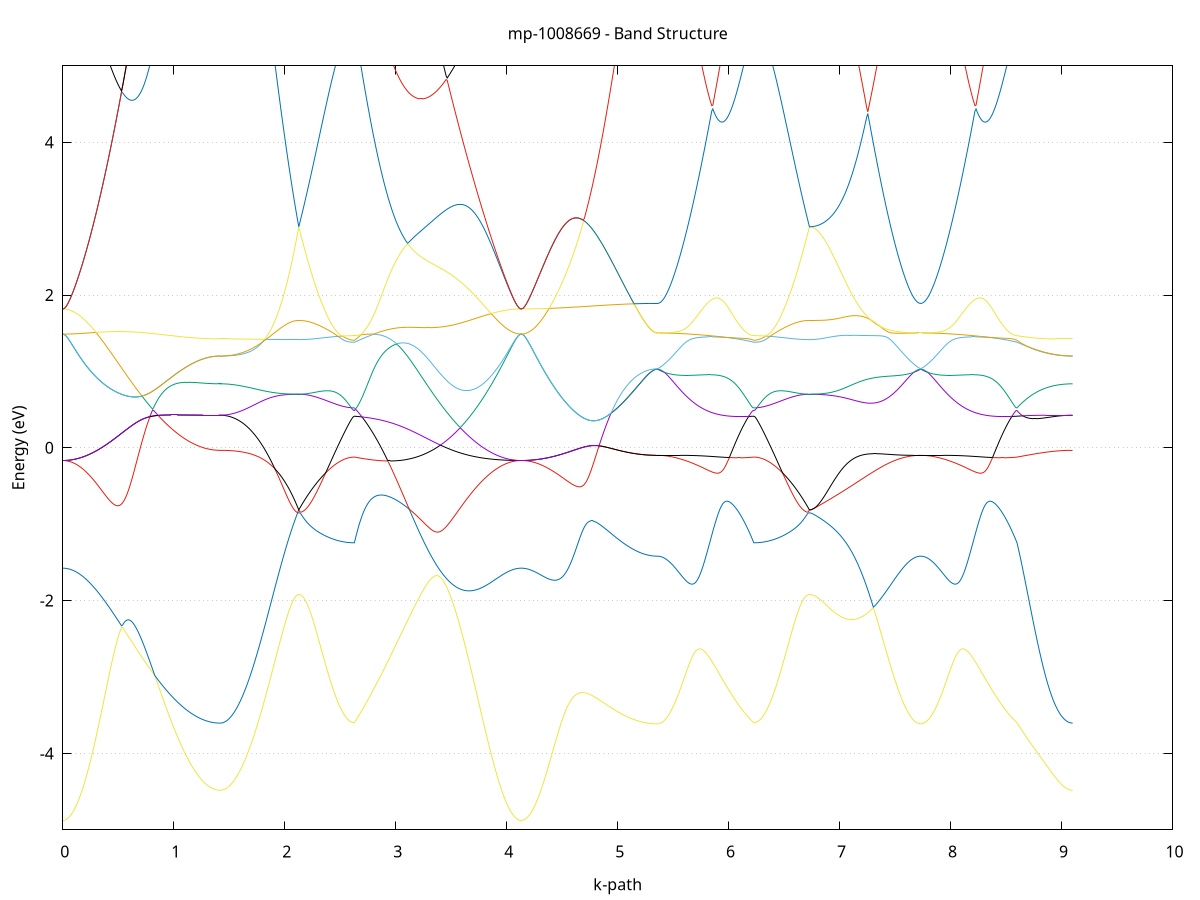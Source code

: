 set title 'mp-1008669 - Band Structure'
set xlabel 'k-path'
set ylabel 'Energy (eV)'
set grid y
set yrange [-5:5]
set terminal png size 800,600
set output 'mp-1008669_bands_gnuplot.png'
plot '-' using 1:2 with lines notitle, '-' using 1:2 with lines notitle, '-' using 1:2 with lines notitle, '-' using 1:2 with lines notitle, '-' using 1:2 with lines notitle, '-' using 1:2 with lines notitle, '-' using 1:2 with lines notitle, '-' using 1:2 with lines notitle, '-' using 1:2 with lines notitle, '-' using 1:2 with lines notitle, '-' using 1:2 with lines notitle, '-' using 1:2 with lines notitle, '-' using 1:2 with lines notitle, '-' using 1:2 with lines notitle, '-' using 1:2 with lines notitle, '-' using 1:2 with lines notitle
0.000000 -43.791480
0.009983 -43.791380
0.019967 -43.791080
0.029950 -43.790580
0.039934 -43.789880
0.049917 -43.789080
0.059901 -43.787980
0.069884 -43.786780
0.079868 -43.785280
0.089851 -43.783680
0.099834 -43.781880
0.109818 -43.779880
0.119801 -43.777680
0.129785 -43.775280
0.139768 -43.772680
0.149752 -43.769980
0.159735 -43.767080
0.169719 -43.763880
0.179702 -43.760580
0.189686 -43.757180
0.199669 -43.753480
0.209652 -43.749680
0.219636 -43.745580
0.229619 -43.741480
0.239603 -43.737080
0.249586 -43.732580
0.259570 -43.727880
0.269553 -43.722980
0.279537 -43.717980
0.289520 -43.712780
0.299503 -43.707380
0.309487 -43.701880
0.319470 -43.696280
0.329454 -43.690380
0.339437 -43.684480
0.349421 -43.678280
0.359404 -43.672080
0.369388 -43.665680
0.379371 -43.659080
0.389354 -43.652380
0.399338 -43.645580
0.409321 -43.638580
0.419305 -43.631480
0.429288 -43.624280
0.439272 -43.616980
0.449255 -43.609480
0.459239 -43.601880
0.469222 -43.594180
0.479206 -43.586380
0.489189 -43.578480
0.499172 -43.570480
0.509156 -43.562380
0.519139 -43.554180
0.529123 -43.545880
0.539106 -43.537480
0.549090 -43.528980
0.559073 -43.520380
0.569057 -43.511780
0.579040 -43.503080
0.589023 -43.494280
0.599007 -43.485380
0.608990 -43.476480
0.618974 -43.467480
0.628957 -43.458480
0.638941 -43.449380
0.648924 -43.440280
0.658908 -43.431080
0.668891 -43.421980
0.678875 -43.412680
0.688858 -43.403480
0.698841 -43.394180
0.708825 -43.384880
0.718808 -43.375580
0.728792 -43.366180
0.738775 -43.356880
0.748759 -43.347580
0.758742 -43.338180
0.768726 -43.328880
0.778709 -43.319580
0.788692 -43.310280
0.798676 -43.300980
0.808659 -43.291780
0.818643 -43.282580
0.828626 -43.273380
0.838610 -43.264280
0.848593 -43.255180
0.858577 -43.246080
0.868560 -43.237080
0.878543 -43.228180
0.888527 -43.219280
0.898510 -43.210580
0.908494 -43.201780
0.918477 -43.193180
0.928461 -43.184580
0.938444 -43.176180
0.948428 -43.167780
0.958411 -43.159480
0.968395 -43.151280
0.978378 -43.143180
0.988361 -43.135280
0.998345 -43.127380
1.008328 -43.119680
1.018312 -43.111980
1.028295 -43.104580
1.038279 -43.097180
1.048262 -43.089980
1.058246 -43.082880
1.068229 -43.075980
1.078212 -43.069180
1.088196 -43.062480
1.098179 -43.055980
1.108163 -43.049680
1.118146 -43.043480
1.128130 -43.037580
1.138113 -43.031680
1.148097 -43.026080
1.158080 -43.020580
1.168064 -43.015280
1.178047 -43.010180
1.188030 -43.005180
1.198014 -43.000480
1.207997 -42.995880
1.217981 -42.991480
1.227964 -42.987380
1.237948 -42.983380
1.247931 -42.979580
1.257915 -42.976080
1.267898 -42.972680
1.277881 -42.969580
1.287865 -42.966580
1.297848 -42.963880
1.307832 -42.961280
1.317815 -42.958980
1.327799 -42.956880
1.337782 -42.955080
1.347766 -42.953380
1.357749 -42.951980
1.367733 -42.950780
1.377716 -42.949780
1.387699 -42.948980
1.397683 -42.948380
1.407666 -42.948080
1.417650 -42.947980
1.417650 -42.947980
1.427633 -42.947980
1.437617 -42.947980
1.447600 -42.947980
1.457584 -42.947980
1.467567 -42.947880
1.477550 -42.947880
1.487534 -42.947880
1.497517 -42.947880
1.507501 -42.947880
1.517484 -42.947780
1.527468 -42.947780
1.537451 -42.947780
1.547435 -42.947680
1.557418 -42.947680
1.567401 -42.947680
1.577385 -42.947580
1.587368 -42.947580
1.597352 -42.947480
1.607335 -42.947480
1.617319 -42.947380
1.627302 -42.947380
1.637286 -42.947280
1.647269 -42.947280
1.657253 -42.947180
1.667236 -42.947080
1.677219 -42.947080
1.687203 -42.946980
1.697186 -42.946880
1.707170 -42.946880
1.717153 -42.946780
1.727137 -42.946780
1.737120 -42.946680
1.747104 -42.946580
1.757087 -42.946480
1.767070 -42.946480
1.777054 -42.946380
1.787037 -42.946280
1.797021 -42.946280
1.807004 -42.946180
1.816988 -42.946080
1.826971 -42.946080
1.836955 -42.945980
1.846938 -42.945880
1.856922 -42.945880
1.866905 -42.945780
1.876888 -42.945780
1.886872 -42.945680
1.896855 -42.945580
1.906839 -42.945580
1.916822 -42.945480
1.926806 -42.945480
1.936789 -42.945380
1.946773 -42.945380
1.956756 -42.945280
1.966739 -42.945280
1.976723 -42.945180
1.986706 -42.945180
1.996690 -42.945180
2.006673 -42.945080
2.016657 -42.945080
2.026640 -42.945080
2.036624 -42.944980
2.046607 -42.944980
2.056590 -42.944980
2.066574 -42.944980
2.076557 -42.944980
2.086541 -42.944880
2.096524 -42.944880
2.106508 -42.944880
2.116491 -42.944880
2.126475 -42.944880
2.126475 -42.944880
2.136302 -42.944880
2.146130 -42.944980
2.155958 -42.945080
2.165786 -42.945280
2.175613 -42.945480
2.185441 -42.945780
2.195269 -42.946080
2.205097 -42.946380
2.214924 -42.946780
2.224752 -42.947180
2.234580 -42.947580
2.244408 -42.947980
2.254235 -42.948480
2.264063 -42.948980
2.273891 -42.949480
2.283719 -42.950080
2.293546 -42.950580
2.303374 -42.951180
2.313202 -42.951680
2.323029 -42.952280
2.332857 -42.952880
2.342685 -42.953480
2.352513 -42.953980
2.362340 -42.954580
2.372168 -42.955180
2.381996 -42.955780
2.391824 -42.956280
2.401651 -42.956880
2.411479 -42.957380
2.421307 -42.957980
2.431135 -42.958480
2.440962 -42.958980
2.450790 -42.959480
2.460618 -42.959980
2.470446 -42.960380
2.480273 -42.960780
2.490101 -42.961180
2.499929 -42.961580
2.509757 -42.961980
2.519584 -42.962280
2.529412 -42.962580
2.539240 -42.962880
2.549068 -42.963180
2.558895 -42.963380
2.568723 -42.963580
2.578551 -42.963780
2.588379 -42.963880
2.598206 -42.963980
2.608034 -42.964080
2.617862 -42.964080
2.627690 -42.964080
2.627690 -42.964080
2.637647 -42.965480
2.647605 -42.966980
2.657563 -42.968580
2.667521 -42.970180
2.677479 -42.971980
2.687437 -42.973780
2.697395 -42.975680
2.707353 -42.977680
2.717311 -42.979780
2.727269 -42.981980
2.737227 -42.984280
2.747184 -42.986680
2.757142 -42.989180
2.767100 -42.991780
2.777058 -42.994480
2.787016 -42.997280
2.796974 -43.000180
2.806932 -43.003280
2.816890 -43.006380
2.826848 -43.009680
2.836806 -43.013080
2.846764 -43.016480
2.856721 -43.020180
2.866679 -43.023880
2.876637 -43.027680
2.886595 -43.031680
2.896553 -43.035780
2.906511 -43.039980
2.916469 -43.044280
2.926427 -43.048780
2.936385 -43.053380
2.946343 -43.058080
2.956301 -43.062880
2.966258 -43.067780
2.976216 -43.072880
2.986174 -43.078080
2.996132 -43.083380
3.006090 -43.088780
3.016048 -43.094280
3.026006 -43.099980
3.035964 -43.105780
3.045922 -43.111680
3.055880 -43.117680
3.065838 -43.123780
3.075796 -43.129980
3.085753 -43.136380
3.095711 -43.142880
3.105669 -43.149380
3.115627 -43.156080
3.125585 -43.162880
3.135543 -43.169780
3.145501 -43.176780
3.155459 -43.183880
3.165417 -43.190980
3.175375 -43.198280
3.185333 -43.205680
3.195290 -43.213080
3.205248 -43.220680
3.215206 -43.228280
3.225164 -43.235980
3.235122 -43.243780
3.245080 -43.251580
3.255038 -43.259480
3.264996 -43.267480
3.274954 -43.275580
3.284912 -43.283680
3.294870 -43.291880
3.304827 -43.300080
3.314785 -43.308380
3.324743 -43.316680
3.334701 -43.325080
3.344659 -43.333480
3.354617 -43.341880
3.364575 -43.350380
3.374533 -43.358880
3.384491 -43.367380
3.394449 -43.375880
3.404407 -43.384480
3.414365 -43.393080
3.424322 -43.401580
3.434280 -43.410180
3.444238 -43.418780
3.454196 -43.427280
3.464154 -43.435880
3.474112 -43.444380
3.484070 -43.452980
3.494028 -43.461480
3.503986 -43.469980
3.513944 -43.478380
3.523902 -43.486780
3.533859 -43.495180
3.543817 -43.503480
3.553775 -43.511780
3.563733 -43.519980
3.573691 -43.528180
3.583649 -43.536280
3.593607 -43.544380
3.603565 -43.552280
3.613523 -43.560180
3.623481 -43.568080
3.633439 -43.575780
3.643396 -43.583480
3.653354 -43.591080
3.663312 -43.598580
3.673270 -43.605980
3.683228 -43.613280
3.693186 -43.620480
3.703144 -43.627480
3.713102 -43.634480
3.723060 -43.641380
3.733018 -43.648080
3.742976 -43.654780
3.752933 -43.661280
3.762891 -43.667580
3.772849 -43.673880
3.782807 -43.679980
3.792765 -43.685980
3.802723 -43.691780
3.812681 -43.697480
3.822639 -43.703080
3.832597 -43.708480
3.842555 -43.713680
3.852513 -43.718780
3.862471 -43.723780
3.872428 -43.728480
3.882386 -43.733180
3.892344 -43.737580
3.902302 -43.741880
3.912260 -43.746080
3.922218 -43.749980
3.932176 -43.753780
3.942134 -43.757380
3.952092 -43.760880
3.962050 -43.764080
3.972008 -43.767180
3.981965 -43.770080
3.991923 -43.772880
4.001881 -43.775380
4.011839 -43.777780
4.021797 -43.779980
4.031755 -43.781880
4.041713 -43.783680
4.051671 -43.785380
4.061629 -43.786780
4.071587 -43.787980
4.081545 -43.789080
4.091502 -43.789880
4.101460 -43.790580
4.111418 -43.791080
4.121376 -43.791380
4.131334 -43.791480
4.131334 -43.791480
4.141316 -43.791380
4.151297 -43.791080
4.161279 -43.790580
4.171260 -43.789880
4.181241 -43.789080
4.191223 -43.787980
4.201204 -43.786780
4.211186 -43.785280
4.221167 -43.783680
4.231149 -43.781880
4.241130 -43.779880
4.251112 -43.777680
4.261093 -43.775280
4.271075 -43.772780
4.281056 -43.770080
4.291038 -43.767080
4.301019 -43.763980
4.311001 -43.760780
4.320982 -43.757280
4.330964 -43.753680
4.340945 -43.749880
4.350926 -43.745880
4.360908 -43.741780
4.370889 -43.737480
4.380871 -43.732980
4.390852 -43.728380
4.400834 -43.723580
4.410815 -43.718680
4.420797 -43.713580
4.430778 -43.708280
4.440760 -43.702880
4.450741 -43.697380
4.460723 -43.691680
4.470704 -43.685880
4.480686 -43.679880
4.490667 -43.673880
4.500648 -43.667580
4.510630 -43.661280
4.520611 -43.654780
4.530593 -43.648280
4.540574 -43.641580
4.550556 -43.634780
4.560537 -43.627880
4.570519 -43.620880
4.580500 -43.613780
4.590482 -43.606580
4.600463 -43.599280
4.610445 -43.591880
4.620426 -43.584480
4.630408 -43.576980
4.640389 -43.569380
4.650371 -43.561680
4.660352 -43.553980
4.670333 -43.546180
4.680315 -43.538380
4.690296 -43.530480
4.700278 -43.522480
4.710259 -43.514580
4.720241 -43.506580
4.730222 -43.498580
4.740204 -43.490480
4.750185 -43.482380
4.760167 -43.474380
4.770148 -43.466280
4.780130 -43.458180
4.790111 -43.450080
4.800093 -43.442080
4.810074 -43.433980
4.820055 -43.425980
4.830037 -43.417880
4.840018 -43.409980
4.850000 -43.401980
4.859981 -43.394080
4.869963 -43.386280
4.879944 -43.378380
4.889926 -43.370680
4.899907 -43.362980
4.909889 -43.355380
4.919870 -43.347780
4.929852 -43.340380
4.939833 -43.332980
4.949815 -43.325680
4.959796 -43.318480
4.969778 -43.311380
4.979759 -43.304380
4.989740 -43.297480
4.999722 -43.290780
5.009703 -43.284080
5.019685 -43.277580
5.029666 -43.271180
5.039648 -43.264980
5.049629 -43.258780
5.059611 -43.252880
5.069592 -43.246980
5.079574 -43.241380
5.089555 -43.235880
5.099537 -43.230480
5.109518 -43.225280
5.119500 -43.220280
5.129481 -43.215380
5.139463 -43.210780
5.149444 -43.206280
5.159425 -43.201980
5.169407 -43.197880
5.179388 -43.193980
5.189370 -43.190180
5.199351 -43.186680
5.209333 -43.183380
5.219314 -43.180180
5.229296 -43.177280
5.239277 -43.174580
5.249259 -43.172080
5.259240 -43.169780
5.269222 -43.167680
5.279203 -43.165780
5.289185 -43.164180
5.299166 -43.162680
5.309147 -43.161480
5.319129 -43.160480
5.329110 -43.159680
5.339092 -43.159180
5.349073 -43.158780
5.359055 -43.158680
5.359055 -43.158680
5.369033 -43.158680
5.379012 -43.158480
5.388990 -43.158280
5.398969 -43.157880
5.408947 -43.157480
5.418926 -43.156880
5.428904 -43.156280
5.438883 -43.155480
5.448861 -43.154580
5.458840 -43.153680
5.468818 -43.152580
5.478797 -43.151480
5.488775 -43.150280
5.498754 -43.148880
5.508732 -43.147480
5.518711 -43.145980
5.528689 -43.144380
5.538668 -43.142680
5.548646 -43.140880
5.558625 -43.138980
5.568603 -43.137080
5.578582 -43.134980
5.588560 -43.132880
5.598539 -43.130680
5.608517 -43.128480
5.618496 -43.126080
5.628474 -43.123680
5.638453 -43.121180
5.648431 -43.118680
5.658410 -43.116080
5.668388 -43.113380
5.678367 -43.110680
5.688345 -43.107880
5.698324 -43.104980
5.708302 -43.102080
5.718281 -43.099180
5.728259 -43.096180
5.738238 -43.093080
5.748216 -43.090080
5.758195 -43.086980
5.768173 -43.083780
5.778152 -43.080580
5.788130 -43.077380
5.798109 -43.074180
5.808087 -43.070980
5.818066 -43.067680
5.828044 -43.064380
5.838023 -43.061080
5.848001 -43.057880
5.857980 -43.054580
5.867958 -43.051280
5.877937 -43.047980
5.887915 -43.044680
5.897894 -43.041380
5.907872 -43.038180
5.917851 -43.034880
5.927829 -43.031680
5.937808 -43.028480
5.947786 -43.025380
5.957765 -43.022180
5.967743 -43.019180
5.977722 -43.016080
5.987700 -43.013080
5.997679 -43.010180
6.007657 -43.007280
6.017636 -43.004380
6.027614 -43.001680
6.037593 -42.998880
6.047571 -42.996280
6.057550 -42.993680
6.067528 -42.991180
6.077507 -42.988780
6.087485 -42.986380
6.097464 -42.984180
6.107442 -42.981980
6.117421 -42.979880
6.127399 -42.977980
6.137378 -42.976080
6.147356 -42.974280
6.157335 -42.972580
6.167313 -42.971080
6.177292 -42.969580
6.187270 -42.968280
6.197249 -42.967080
6.207227 -42.965980
6.217206 -42.964980
6.227184 -42.964080
6.227184 -42.964080
6.237012 -42.964080
6.246840 -42.964080
6.256668 -42.963980
6.266495 -42.963880
6.276323 -42.963780
6.286151 -42.963580
6.295979 -42.963380
6.305806 -42.963180
6.315634 -42.962880
6.325462 -42.962580
6.335290 -42.962280
6.345117 -42.961980
6.354945 -42.961580
6.364773 -42.961180
6.374601 -42.960780
6.384428 -42.960380
6.394256 -42.959980
6.404084 -42.959480
6.413912 -42.958980
6.423739 -42.958480
6.433567 -42.957980
6.443395 -42.957380
6.453223 -42.956880
6.463050 -42.956280
6.472878 -42.955780
6.482706 -42.955180
6.492534 -42.954580
6.502361 -42.953980
6.512189 -42.953480
6.522017 -42.952880
6.531844 -42.952280
6.541672 -42.951680
6.551500 -42.951180
6.561328 -42.950580
6.571155 -42.950080
6.580983 -42.949480
6.590811 -42.948980
6.600639 -42.948480
6.610466 -42.947980
6.620294 -42.947580
6.630122 -42.947180
6.639950 -42.946780
6.649777 -42.946380
6.659605 -42.946080
6.669433 -42.945780
6.679261 -42.945480
6.689088 -42.945280
6.698916 -42.945080
6.708744 -42.944980
6.718572 -42.944880
6.728399 -42.944880
6.728399 -42.944880
6.738324 -42.944980
6.748249 -42.945080
6.758174 -42.945380
6.768100 -42.945780
6.778025 -42.946180
6.787950 -42.946780
6.797875 -42.947480
6.807800 -42.948280
6.817725 -42.949180
6.827650 -42.950180
6.837575 -42.951280
6.847500 -42.952480
6.857425 -42.953780
6.867350 -42.955180
6.877275 -42.956680
6.887200 -42.958180
6.897125 -42.959880
6.907050 -42.961680
6.916975 -42.963480
6.926900 -42.965480
6.936825 -42.967480
6.946750 -42.969580
6.956675 -42.971780
6.966600 -42.974080
6.976526 -42.976380
6.986451 -42.978780
6.996376 -42.981280
7.006301 -42.983880
7.016226 -42.986480
7.026151 -42.989180
7.036076 -42.991980
7.046001 -42.994780
7.055926 -42.997580
7.065851 -43.000480
7.075776 -43.003480
7.085701 -43.006480
7.095626 -43.009580
7.105551 -43.012680
7.115476 -43.015780
7.125401 -43.018880
7.135326 -43.022080
7.145251 -43.025380
7.155176 -43.028580
7.165101 -43.031880
7.175026 -43.035180
7.184952 -43.038480
7.194877 -43.041780
7.204802 -43.045080
7.214727 -43.048380
7.224652 -43.051680
7.234577 -43.055080
7.244502 -43.058380
7.254427 -43.061680
7.264352 -43.064980
7.274277 -43.068280
7.284202 -43.071480
7.294127 -43.074780
7.304052 -43.077980
7.313977 -43.081180
7.323902 -43.084380
7.333827 -43.087480
7.343752 -43.090580
7.353677 -43.093680
7.363602 -43.096680
7.373527 -43.099680
7.383452 -43.102580
7.393377 -43.105480
7.403303 -43.108280
7.413228 -43.111080
7.423153 -43.113780
7.433078 -43.116480
7.443003 -43.119080
7.452928 -43.121580
7.462853 -43.124080
7.472778 -43.126480
7.482703 -43.128780
7.492628 -43.130980
7.502553 -43.133180
7.512478 -43.135280
7.522403 -43.137280
7.532328 -43.139180
7.542253 -43.141080
7.552178 -43.142780
7.562103 -43.144480
7.572028 -43.146080
7.581953 -43.147580
7.591878 -43.148980
7.601803 -43.150380
7.611729 -43.151580
7.621654 -43.152680
7.631579 -43.153680
7.641504 -43.154680
7.651429 -43.155480
7.661354 -43.156280
7.671279 -43.156880
7.681204 -43.157480
7.691129 -43.157880
7.701054 -43.158280
7.710979 -43.158480
7.720904 -43.158680
7.730829 -43.158680
7.730829 -43.158680
7.740808 -43.158680
7.750786 -43.158480
7.760765 -43.158280
7.770743 -43.157880
7.780722 -43.157480
7.790700 -43.156880
7.800679 -43.156280
7.810657 -43.155480
7.820636 -43.154580
7.830614 -43.153680
7.840593 -43.152580
7.850571 -43.151480
7.860550 -43.150280
7.870528 -43.148880
7.880507 -43.147480
7.890485 -43.145980
7.900464 -43.144380
7.910442 -43.142680
7.920421 -43.140880
7.930399 -43.138980
7.940378 -43.137080
7.950356 -43.134980
7.960335 -43.132880
7.970313 -43.130680
7.980292 -43.128480
7.990270 -43.126080
8.000249 -43.123680
8.010227 -43.121180
8.020206 -43.118680
8.030184 -43.116080
8.040163 -43.113380
8.050141 -43.110680
8.060120 -43.107880
8.070098 -43.104980
8.080077 -43.102080
8.090055 -43.099180
8.100034 -43.096180
8.110012 -43.093080
8.119991 -43.090080
8.129969 -43.086980
8.139948 -43.083780
8.149926 -43.080580
8.159905 -43.077380
8.169883 -43.074180
8.179862 -43.070980
8.189840 -43.067680
8.199819 -43.064380
8.209797 -43.061080
8.219776 -43.057880
8.229754 -43.054580
8.239733 -43.051280
8.249711 -43.047980
8.259690 -43.044680
8.269668 -43.041380
8.279647 -43.038180
8.289625 -43.034880
8.299604 -43.031680
8.309582 -43.028480
8.319561 -43.025380
8.329539 -43.022180
8.339518 -43.019180
8.349496 -43.016080
8.359475 -43.013080
8.369453 -43.010180
8.379432 -43.007280
8.389410 -43.004380
8.399389 -43.001680
8.409367 -42.998880
8.419346 -42.996280
8.429324 -42.993680
8.439303 -42.991180
8.449281 -42.988780
8.459260 -42.986380
8.469238 -42.984180
8.479217 -42.981980
8.489195 -42.979880
8.499174 -42.977980
8.509152 -42.976080
8.519131 -42.974280
8.529109 -42.972580
8.539088 -42.971080
8.549066 -42.969580
8.559045 -42.968280
8.569023 -42.967080
8.579002 -42.965980
8.588980 -42.964980
8.598959 -42.964080
8.598959 -42.964080
8.608786 -42.962780
8.618614 -42.961580
8.628442 -42.960480
8.638270 -42.959380
8.648097 -42.958280
8.657925 -42.957380
8.667753 -42.956480
8.677581 -42.955680
8.687408 -42.954880
8.697236 -42.954180
8.707064 -42.953480
8.716892 -42.952880
8.726719 -42.952280
8.736547 -42.951780
8.746375 -42.951280
8.756203 -42.950880
8.766030 -42.950480
8.775858 -42.950080
8.785686 -42.949780
8.795514 -42.949480
8.805341 -42.949180
8.815169 -42.948980
8.824997 -42.948780
8.834825 -42.948580
8.844652 -42.948380
8.854480 -42.948280
8.864308 -42.948180
8.874136 -42.948080
8.883963 -42.947980
8.893791 -42.947980
8.903619 -42.947880
8.913446 -42.947880
8.923274 -42.947880
8.933102 -42.947780
8.942930 -42.947780
8.952757 -42.947780
8.962585 -42.947780
8.972413 -42.947780
8.982241 -42.947780
8.992068 -42.947880
9.001896 -42.947880
9.011724 -42.947880
9.021552 -42.947880
9.031379 -42.947880
9.041207 -42.947880
9.051035 -42.947980
9.060863 -42.947980
9.070690 -42.947980
9.080518 -42.947980
9.090346 -42.947980
9.100174 -42.947980
e
0.000000 -16.665580
0.009983 -16.666480
0.019967 -16.668980
0.029950 -16.673280
0.039934 -16.679280
0.049917 -16.686880
0.059901 -16.696180
0.069884 -16.707080
0.079868 -16.719680
0.089851 -16.733880
0.099834 -16.749680
0.109818 -16.767080
0.119801 -16.785980
0.129785 -16.806380
0.139768 -16.828280
0.149752 -16.851580
0.159735 -16.876380
0.169719 -16.902480
0.179702 -16.929980
0.189686 -16.958780
0.199669 -16.988780
0.209652 -17.020080
0.219636 -17.052480
0.229619 -17.086080
0.239603 -17.120780
0.249586 -17.156480
0.259570 -17.193180
0.269553 -17.230980
0.279537 -17.269580
0.289520 -17.309180
0.299503 -17.349580
0.309487 -17.390780
0.319470 -17.432680
0.329454 -17.475380
0.339437 -17.518780
0.349421 -17.562780
0.359404 -17.607480
0.369388 -17.652680
0.379371 -17.698380
0.389354 -17.744680
0.399338 -17.791280
0.409321 -17.838380
0.419305 -17.885880
0.429288 -17.933780
0.439272 -17.981980
0.449255 -18.030380
0.459239 -18.079080
0.469222 -18.128080
0.479206 -18.177180
0.489189 -18.226480
0.499172 -18.275880
0.509156 -18.325480
0.519139 -18.375080
0.529123 -18.424780
0.539106 -18.474480
0.549090 -18.524280
0.559073 -18.573980
0.569057 -18.623580
0.579040 -18.673180
0.589023 -18.722680
0.599007 -18.772080
0.608990 -18.821380
0.618974 -18.870480
0.628957 -18.919380
0.638941 -18.968080
0.648924 -19.016680
0.658908 -19.064980
0.668891 -19.112980
0.678875 -19.160780
0.688858 -19.208280
0.698841 -19.255480
0.708825 -19.302380
0.718808 -19.348980
0.728792 -19.395180
0.738775 -19.440980
0.748759 -19.486480
0.758742 -19.531580
0.768726 -19.576180
0.778709 -19.620480
0.788692 -19.664280
0.798676 -19.707680
0.808659 -19.750580
0.818643 -19.793080
0.828626 -19.834980
0.838610 -19.876480
0.848593 -19.917480
0.858577 -19.957880
0.868560 -19.997780
0.878543 -20.037180
0.888527 -20.076080
0.898510 -20.114380
0.908494 -20.152080
0.918477 -20.189180
0.928461 -20.225780
0.938444 -20.261680
0.948428 -20.297080
0.958411 -20.331780
0.968395 -20.365980
0.978378 -20.399380
0.988361 -20.432280
0.998345 -20.464480
1.008328 -20.496080
1.018312 -20.526980
1.028295 -20.557180
1.038279 -20.586680
1.048262 -20.615580
1.058246 -20.643780
1.068229 -20.671180
1.078212 -20.697980
1.088196 -20.724080
1.098179 -20.749480
1.108163 -20.774080
1.118146 -20.797980
1.128130 -20.821180
1.138113 -20.843580
1.148097 -20.865280
1.158080 -20.886280
1.168064 -20.906480
1.178047 -20.925880
1.188030 -20.944580
1.198014 -20.962480
1.207997 -20.979680
1.217981 -20.996080
1.227964 -21.011680
1.237948 -21.026480
1.247931 -21.040580
1.257915 -21.053880
1.267898 -21.066280
1.277881 -21.077980
1.287865 -21.088880
1.297848 -21.098980
1.307832 -21.108280
1.317815 -21.116780
1.327799 -21.124380
1.337782 -21.131280
1.347766 -21.137380
1.357749 -21.142680
1.367733 -21.147080
1.377716 -21.150780
1.387699 -21.153580
1.397683 -21.155680
1.407666 -21.156880
1.417650 -21.157280
1.417650 -21.157280
1.427633 -21.156980
1.437617 -21.156280
1.447600 -21.154980
1.457584 -21.153180
1.467567 -21.150880
1.477550 -21.148080
1.487534 -21.144780
1.497517 -21.140980
1.507501 -21.136680
1.517484 -21.131780
1.527468 -21.126480
1.537451 -21.120680
1.547435 -21.114280
1.557418 -21.107480
1.567401 -21.100180
1.577385 -21.092280
1.587368 -21.083980
1.597352 -21.075180
1.607335 -21.065880
1.617319 -21.056080
1.627302 -21.045780
1.637286 -21.034980
1.647269 -21.023680
1.657253 -21.011980
1.667236 -20.999780
1.677219 -20.987080
1.687203 -20.973980
1.697186 -20.960280
1.707170 -20.946180
1.717153 -20.931680
1.727137 -20.916680
1.737120 -20.901180
1.747104 -20.885280
1.757087 -20.868880
1.767070 -20.852080
1.777054 -20.834880
1.787037 -20.817180
1.797021 -20.799080
1.807004 -20.780580
1.816988 -20.761680
1.826971 -20.742280
1.836955 -20.722480
1.846938 -20.702380
1.856922 -20.681780
1.866905 -20.660780
1.876888 -20.639480
1.886872 -20.617780
1.896855 -20.595680
1.906839 -20.573180
1.916822 -20.550380
1.926806 -20.527180
1.936789 -20.503580
1.946773 -20.479780
1.956756 -20.455580
1.966739 -20.431080
1.976723 -20.406180
1.986706 -20.381080
1.996690 -20.355580
2.006673 -20.329880
2.016657 -20.303780
2.026640 -20.277480
2.036624 -20.250880
2.046607 -20.224080
2.056590 -20.196980
2.066574 -20.169680
2.076557 -20.142180
2.086541 -20.114480
2.096524 -20.086480
2.106508 -20.058280
2.116491 -20.029980
2.126475 -20.001480
2.126475 -20.001480
2.136302 -20.021180
2.146130 -20.040680
2.155958 -20.059780
2.165786 -20.078580
2.175613 -20.097080
2.185441 -20.115280
2.195269 -20.133080
2.205097 -20.150580
2.214924 -20.167680
2.224752 -20.184480
2.234580 -20.200980
2.244408 -20.217080
2.254235 -20.232780
2.264063 -20.248180
2.273891 -20.263180
2.283719 -20.277880
2.293546 -20.292080
2.303374 -20.305980
2.313202 -20.319480
2.323029 -20.332680
2.332857 -20.345380
2.342685 -20.357780
2.352513 -20.369780
2.362340 -20.381280
2.372168 -20.392480
2.381996 -20.403280
2.391824 -20.413580
2.401651 -20.423580
2.411479 -20.433180
2.421307 -20.442280
2.431135 -20.451080
2.440962 -20.459380
2.450790 -20.467280
2.460618 -20.474780
2.470446 -20.481880
2.480273 -20.488480
2.490101 -20.494680
2.499929 -20.500580
2.509757 -20.505880
2.519584 -20.510880
2.529412 -20.515380
2.539240 -20.519480
2.549068 -20.523180
2.558895 -20.526380
2.568723 -20.529180
2.578551 -20.531580
2.588379 -20.533580
2.598206 -20.535080
2.608034 -20.536180
2.617862 -20.536780
2.627690 -20.536980
2.627690 -20.536980
2.637647 -20.513080
2.647605 -20.488680
2.657563 -20.463980
2.667521 -20.438880
2.677479 -20.413380
2.687437 -20.387480
2.697395 -20.361280
2.707353 -20.334680
2.717311 -20.307680
2.727269 -20.280380
2.737227 -20.252680
2.747184 -20.224680
2.757142 -20.196380
2.767100 -20.167680
2.777058 -20.138680
2.787016 -20.146180
2.796974 -20.167880
2.806932 -20.188780
2.816890 -20.208780
2.826848 -20.228080
2.836806 -20.246380
2.846764 -20.263880
2.856721 -20.280480
2.866679 -20.296180
2.876637 -20.310980
2.886595 -20.324880
2.896553 -20.337780
2.906511 -20.349680
2.916469 -20.360680
2.926427 -20.370680
2.936385 -20.379680
2.946343 -20.387780
2.956301 -20.394780
2.966258 -20.400680
2.976216 -20.405680
2.986174 -20.409580
2.996132 -20.412480
3.006090 -20.414280
3.016048 -20.415080
3.026006 -20.414780
3.035964 -20.413480
3.045922 -20.411080
3.055880 -20.407580
3.065838 -20.402980
3.075796 -20.397380
3.085753 -20.390680
3.095711 -20.382880
3.105669 -20.373980
3.115627 -20.364080
3.125585 -20.352980
3.135543 -20.340880
3.145501 -20.327680
3.155459 -20.313480
3.165417 -20.298080
3.175375 -20.281680
3.185333 -20.264180
3.195290 -20.245580
3.205248 -20.225980
3.215206 -20.205380
3.225164 -20.183580
3.235122 -20.160880
3.245080 -20.137080
3.255038 -20.112280
3.264996 -20.086380
3.274954 -20.059580
3.284912 -20.031680
3.294870 -20.002880
3.304827 -19.972980
3.314785 -19.942180
3.324743 -19.910380
3.334701 -19.877680
3.344659 -19.843980
3.354617 -19.809380
3.364575 -19.773880
3.374533 -19.737480
3.384491 -19.700180
3.394449 -19.662080
3.404407 -19.623080
3.414365 -19.583180
3.424322 -19.542580
3.434280 -19.501080
3.444238 -19.458880
3.454196 -19.415880
3.464154 -19.372080
3.474112 -19.327680
3.484070 -19.282480
3.494028 -19.236680
3.503986 -19.190180
3.513944 -19.143080
3.523902 -19.095380
3.533859 -19.047080
3.543817 -18.998180
3.553775 -18.948880
3.563733 -18.898980
3.573691 -18.848680
3.583649 -18.797880
3.593607 -18.746780
3.603565 -18.695180
3.613523 -18.643380
3.623481 -18.591180
3.633439 -18.538780
3.643396 -18.486080
3.653354 -18.433180
3.663312 -18.380180
3.673270 -18.327080
3.683228 -18.273880
3.693186 -18.220680
3.703144 -18.167480
3.713102 -18.114280
3.723060 -18.061180
3.733018 -18.008380
3.742976 -17.955680
3.752933 -17.903180
3.762891 -17.851080
3.772849 -17.799280
3.782807 -17.747980
3.792765 -17.697080
3.802723 -17.646680
3.812681 -17.596880
3.822639 -17.547680
3.832597 -17.499280
3.842555 -17.451480
3.852513 -17.404580
3.862471 -17.358580
3.872428 -17.313580
3.882386 -17.269480
3.892344 -17.226480
3.902302 -17.184580
3.912260 -17.143880
3.922218 -17.104480
3.932176 -17.066380
3.942134 -17.029680
3.952092 -16.994380
3.962050 -16.960580
3.972008 -16.928380
3.981965 -16.897780
3.991923 -16.868880
4.001881 -16.841680
4.011839 -16.816380
4.021797 -16.792780
4.031755 -16.771080
4.041713 -16.751380
4.051671 -16.733580
4.061629 -16.717780
4.071587 -16.704080
4.081545 -16.692380
4.091502 -16.682780
4.101460 -16.675280
4.111418 -16.669880
4.121376 -16.666680
4.131334 -16.665580
4.131334 -16.665580
4.141316 -16.666780
4.151297 -16.670280
4.161279 -16.675980
4.171260 -16.684080
4.181241 -16.694380
4.191223 -16.706980
4.201204 -16.721780
4.211186 -16.738780
4.221167 -16.757880
4.231149 -16.779180
4.241130 -16.802580
4.251112 -16.828080
4.261093 -16.855480
4.271075 -16.884880
4.281056 -16.916180
4.291038 -16.949380
4.301019 -16.984280
4.311001 -17.020980
4.320982 -17.059280
4.330964 -17.099280
4.340945 -17.140880
4.350926 -17.183880
4.360908 -17.228380
4.370889 -17.274180
4.380871 -17.321380
4.390852 -17.369780
4.400834 -17.419380
4.410815 -17.470080
4.420797 -17.521880
4.430778 -17.574680
4.440760 -17.628480
4.450741 -17.683080
4.460723 -17.738580
4.470704 -17.794780
4.480686 -17.851680
4.490667 -17.909280
4.500648 -17.967480
4.510630 -18.026280
4.520611 -18.085480
4.530593 -18.145180
4.540574 -18.205280
4.550556 -18.265680
4.560537 -18.326380
4.570519 -18.387380
4.580500 -18.448580
4.590482 -18.509880
4.600463 -18.571380
4.610445 -18.632880
4.620426 -18.694480
4.630408 -18.755980
4.640389 -18.817480
4.650371 -18.878980
4.660352 -18.940280
4.670333 -19.001480
4.680315 -19.062380
4.690296 -19.123180
4.700278 -19.183680
4.710259 -19.243880
4.720241 -19.303680
4.730222 -19.363280
4.740204 -19.422380
4.750185 -19.481080
4.760167 -19.539380
4.770148 -19.597180
4.780130 -19.654580
4.790111 -19.711380
4.800093 -19.767580
4.810074 -19.823280
4.820055 -19.878380
4.830037 -19.932880
4.840018 -19.986680
4.850000 -20.039880
4.859981 -20.092280
4.869963 -20.144080
4.879944 -20.195180
4.889926 -20.245380
4.899907 -20.294980
4.909889 -20.343680
4.919870 -20.391580
4.929852 -20.438680
4.939833 -20.484980
4.949815 -20.530380
4.959796 -20.574880
4.969778 -20.618580
4.979759 -20.661280
4.989740 -20.703080
4.999722 -20.743980
5.009703 -20.783880
5.019685 -20.822780
5.029666 -20.860780
5.039648 -20.897780
5.049629 -20.933780
5.059611 -20.968680
5.069592 -21.002580
5.079574 -21.035480
5.089555 -21.067280
5.099537 -21.098080
5.109518 -21.127780
5.119500 -21.156380
5.129481 -21.183880
5.139463 -21.210280
5.149444 -21.235580
5.159425 -21.259680
5.169407 -21.282780
5.179388 -21.304680
5.189370 -21.325480
5.199351 -21.345080
5.209333 -21.363480
5.219314 -21.380780
5.229296 -21.396980
5.239277 -21.411880
5.249259 -21.425680
5.259240 -21.438280
5.269222 -21.449680
5.279203 -21.459880
5.289185 -21.468880
5.299166 -21.476680
5.309147 -21.483380
5.319129 -21.488780
5.329110 -21.492980
5.339092 -21.495980
5.349073 -21.497780
5.359055 -21.498380
5.359055 -21.498380
5.369033 -21.498180
5.379012 -21.497480
5.388990 -21.496380
5.398969 -21.494680
5.408947 -21.492680
5.418926 -21.490080
5.428904 -21.487080
5.438883 -21.483680
5.448861 -21.479780
5.458840 -21.475380
5.468818 -21.470480
5.478797 -21.465280
5.488775 -21.459480
5.498754 -21.453280
5.508732 -21.446680
5.518711 -21.439580
5.528689 -21.432080
5.538668 -21.424080
5.548646 -21.415580
5.558625 -21.406780
5.568603 -21.397480
5.578582 -21.387680
5.588560 -21.377480
5.598539 -21.366880
5.608517 -21.355880
5.618496 -21.344480
5.628474 -21.332580
5.638453 -21.320280
5.648431 -21.307580
5.658410 -21.294480
5.668388 -21.280980
5.678367 -21.267080
5.688345 -21.252780
5.698324 -21.238080
5.708302 -21.222980
5.718281 -21.207480
5.728259 -21.191680
5.738238 -21.175480
5.748216 -21.158880
5.758195 -21.141980
5.768173 -21.124680
5.778152 -21.107180
5.788130 -21.089180
5.798109 -21.070980
5.808087 -21.052380
5.818066 -21.033580
5.828044 -21.014480
5.838023 -20.995080
5.848001 -20.975380
5.857980 -20.955480
5.867958 -20.935280
5.877937 -20.914880
5.887915 -20.894380
5.897894 -20.873580
5.907872 -20.852780
5.917851 -20.831680
5.927829 -20.810580
5.937808 -20.789480
5.947786 -20.768180
5.957765 -20.747080
5.967743 -20.725880
5.977722 -20.704880
5.987700 -20.683980
5.997679 -20.663380
6.007657 -20.643080
6.017636 -20.623180
6.027614 -20.603780
6.037593 -20.584980
6.047571 -20.567080
6.057550 -20.549980
6.067528 -20.533980
6.077507 -20.519280
6.087485 -20.506080
6.097464 -20.494580
6.107442 -20.484980
6.117421 -20.477480
6.127399 -20.472280
6.137378 -20.469380
6.147356 -20.468980
6.157335 -20.470880
6.167313 -20.475180
6.177292 -20.481580
6.187270 -20.489880
6.197249 -20.499780
6.207227 -20.511180
6.217206 -20.523680
6.227184 -20.536980
6.227184 -20.536980
6.237012 -20.536780
6.246840 -20.536180
6.256668 -20.535080
6.266495 -20.533580
6.276323 -20.531580
6.286151 -20.529180
6.295979 -20.526380
6.305806 -20.523180
6.315634 -20.519480
6.325462 -20.515380
6.335290 -20.510880
6.345117 -20.505880
6.354945 -20.500580
6.364773 -20.494680
6.374601 -20.488480
6.384428 -20.481880
6.394256 -20.474780
6.404084 -20.467280
6.413912 -20.459380
6.423739 -20.451080
6.433567 -20.442280
6.443395 -20.433180
6.453223 -20.423580
6.463050 -20.413580
6.472878 -20.403280
6.482706 -20.392480
6.492534 -20.381280
6.502361 -20.369780
6.512189 -20.357780
6.522017 -20.345380
6.531844 -20.332680
6.541672 -20.319480
6.551500 -20.305980
6.561328 -20.292080
6.571155 -20.277880
6.580983 -20.263180
6.590811 -20.248180
6.600639 -20.232780
6.610466 -20.217080
6.620294 -20.200980
6.630122 -20.184480
6.639950 -20.167680
6.649777 -20.150580
6.659605 -20.133080
6.669433 -20.115280
6.679261 -20.097080
6.689088 -20.078580
6.698916 -20.059780
6.708744 -20.040680
6.718572 -20.021180
6.728399 -20.001480
6.728399 -20.001480
6.738324 -20.002280
6.748249 -20.004680
6.758174 -20.008680
6.768100 -20.014180
6.778025 -20.021280
6.787950 -20.029780
6.797875 -20.039680
6.807800 -20.050880
6.817725 -20.063380
6.827650 -20.076980
6.837575 -20.091680
6.847500 -20.107380
6.857425 -20.124080
6.867350 -20.141580
6.877275 -20.159880
6.887200 -20.178880
6.897125 -20.198580
6.907050 -20.218780
6.916975 -20.239480
6.926900 -20.260780
6.936825 -20.282380
6.946750 -20.304380
6.956675 -20.326680
6.966600 -20.349280
6.976526 -20.372080
6.986451 -20.395080
6.996376 -20.418180
7.006301 -20.441480
7.016226 -20.464880
7.026151 -20.488280
7.036076 -20.511780
7.046001 -20.535280
7.055926 -20.558680
7.065851 -20.582180
7.075776 -20.605480
7.085701 -20.628780
7.095626 -20.651980
7.105551 -20.675080
7.115476 -20.698080
7.125401 -20.720880
7.135326 -20.743480
7.145251 -20.765980
7.155176 -20.788280
7.165101 -20.810380
7.175026 -20.832280
7.184952 -20.853880
7.194877 -20.875280
7.204802 -20.896480
7.214727 -20.917380
7.224652 -20.938080
7.234577 -20.958380
7.244502 -20.978480
7.254427 -20.998280
7.264352 -21.017780
7.274277 -21.036980
7.284202 -21.055780
7.294127 -21.074380
7.304052 -21.092580
7.313977 -21.110480
7.323902 -21.127980
7.333827 -21.145180
7.343752 -21.161980
7.353677 -21.178480
7.363602 -21.194580
7.373527 -21.210280
7.383452 -21.225580
7.393377 -21.240580
7.403303 -21.255180
7.413228 -21.269380
7.423153 -21.283180
7.433078 -21.296580
7.443003 -21.309480
7.452928 -21.322080
7.462853 -21.334280
7.472778 -21.346080
7.482703 -21.357380
7.492628 -21.368280
7.502553 -21.378780
7.512478 -21.388880
7.522403 -21.398480
7.532328 -21.407680
7.542253 -21.416480
7.552178 -21.424780
7.562103 -21.432680
7.572028 -21.440180
7.581953 -21.447180
7.591878 -21.453780
7.601803 -21.459880
7.611729 -21.465580
7.621654 -21.470780
7.631579 -21.475580
7.641504 -21.479980
7.651429 -21.483780
7.661354 -21.487180
7.671279 -21.490180
7.681204 -21.492680
7.691129 -21.494780
7.701054 -21.496380
7.710979 -21.497480
7.720904 -21.498180
7.730829 -21.498380
7.730829 -21.498380
7.740808 -21.498180
7.750786 -21.497480
7.760765 -21.496380
7.770743 -21.494680
7.780722 -21.492680
7.790700 -21.490080
7.800679 -21.487080
7.810657 -21.483680
7.820636 -21.479780
7.830614 -21.475380
7.840593 -21.470480
7.850571 -21.465280
7.860550 -21.459480
7.870528 -21.453280
7.880507 -21.446680
7.890485 -21.439580
7.900464 -21.432080
7.910442 -21.424080
7.920421 -21.415580
7.930399 -21.406780
7.940378 -21.397480
7.950356 -21.387680
7.960335 -21.377480
7.970313 -21.366880
7.980292 -21.355880
7.990270 -21.344480
8.000249 -21.332580
8.010227 -21.320280
8.020206 -21.307580
8.030184 -21.294480
8.040163 -21.280980
8.050141 -21.267080
8.060120 -21.252780
8.070098 -21.238080
8.080077 -21.222980
8.090055 -21.207480
8.100034 -21.191680
8.110012 -21.175480
8.119991 -21.158880
8.129969 -21.141980
8.139948 -21.124680
8.149926 -21.107180
8.159905 -21.089180
8.169883 -21.070980
8.179862 -21.052380
8.189840 -21.033580
8.199819 -21.014480
8.209797 -20.995080
8.219776 -20.975380
8.229754 -20.955480
8.239733 -20.935280
8.249711 -20.914880
8.259690 -20.894380
8.269668 -20.873580
8.279647 -20.852780
8.289625 -20.831680
8.299604 -20.810580
8.309582 -20.789480
8.319561 -20.768180
8.329539 -20.747080
8.339518 -20.725880
8.349496 -20.704880
8.359475 -20.683980
8.369453 -20.663380
8.379432 -20.643080
8.389410 -20.623180
8.399389 -20.603780
8.409367 -20.584980
8.419346 -20.567080
8.429324 -20.549980
8.439303 -20.533980
8.449281 -20.519280
8.459260 -20.506080
8.469238 -20.494580
8.479217 -20.484980
8.489195 -20.477480
8.499174 -20.472280
8.509152 -20.469380
8.519131 -20.468980
8.529109 -20.470880
8.539088 -20.475180
8.549066 -20.481580
8.559045 -20.489880
8.569023 -20.499780
8.579002 -20.511180
8.588980 -20.523680
8.598959 -20.536980
8.598959 -20.536980
8.608786 -20.560280
8.618614 -20.583080
8.628442 -20.605580
8.638270 -20.627580
8.648097 -20.649280
8.657925 -20.670480
8.667753 -20.691280
8.677581 -20.711680
8.687408 -20.731680
8.697236 -20.751280
8.707064 -20.770380
8.716892 -20.789080
8.726719 -20.807380
8.736547 -20.825180
8.746375 -20.842580
8.756203 -20.859580
8.766030 -20.876080
8.775858 -20.892080
8.785686 -20.907780
8.795514 -20.922880
8.805341 -20.937580
8.815169 -20.951780
8.824997 -20.965580
8.834825 -20.978880
8.844652 -20.991780
8.854480 -21.004180
8.864308 -21.016080
8.874136 -21.027480
8.883963 -21.038480
8.893791 -21.048980
8.903619 -21.058980
8.913446 -21.068480
8.923274 -21.077580
8.933102 -21.086180
8.942930 -21.094280
8.952757 -21.101880
8.962585 -21.108980
8.972413 -21.115580
8.982241 -21.121780
8.992068 -21.127380
9.001896 -21.132580
9.011724 -21.137280
9.021552 -21.141480
9.031379 -21.145180
9.041207 -21.148380
9.051035 -21.151080
9.060863 -21.153280
9.070690 -21.155080
9.080518 -21.156280
9.090346 -21.156980
9.100174 -21.157280
e
0.000000 -16.665580
0.009983 -16.665880
0.019967 -16.666680
0.029950 -16.667980
0.039934 -16.669880
0.049917 -16.672180
0.059901 -16.675180
0.069884 -16.678580
0.079868 -16.682480
0.089851 -16.686980
0.099834 -16.691980
0.109818 -16.697380
0.119801 -16.703380
0.129785 -16.709880
0.139768 -16.716880
0.149752 -16.724380
0.159735 -16.732280
0.169719 -16.740780
0.179702 -16.749680
0.189686 -16.758980
0.199669 -16.768880
0.209652 -16.779180
0.219636 -16.789880
0.229619 -16.800980
0.239603 -16.812580
0.249586 -16.824580
0.259570 -16.836980
0.269553 -16.849880
0.279537 -16.863080
0.289520 -16.876680
0.299503 -16.890580
0.309487 -16.904980
0.319470 -16.919580
0.329454 -16.934680
0.339437 -16.949980
0.349421 -16.965680
0.359404 -16.981680
0.369388 -16.997980
0.379371 -17.014580
0.389354 -17.031480
0.399338 -17.048580
0.409321 -17.065980
0.419305 -17.083580
0.429288 -17.101480
0.439272 -17.119580
0.449255 -17.137980
0.459239 -17.156480
0.469222 -17.175180
0.479206 -17.194080
0.489189 -17.213180
0.499172 -17.232380
0.509156 -17.251780
0.519139 -17.271280
0.529123 -17.290880
0.539106 -17.310680
0.549090 -17.330580
0.559073 -17.350480
0.569057 -17.370480
0.579040 -17.390680
0.589023 -17.410780
0.599007 -17.430980
0.608990 -17.451280
0.618974 -17.471580
0.628957 -17.491880
0.638941 -17.512180
0.648924 -17.532480
0.658908 -17.552780
0.668891 -17.573080
0.678875 -17.593280
0.688858 -17.613480
0.698841 -17.633680
0.708825 -17.653780
0.718808 -17.673780
0.728792 -17.693780
0.738775 -17.713580
0.748759 -17.733380
0.758742 -17.753080
0.768726 -17.772580
0.778709 -17.791980
0.788692 -17.811280
0.798676 -17.830480
0.808659 -17.849480
0.818643 -17.868380
0.828626 -17.887080
0.838610 -17.905580
0.848593 -17.923880
0.858577 -17.942080
0.868560 -17.959980
0.878543 -17.977780
0.888527 -17.995380
0.898510 -18.012680
0.908494 -18.029880
0.918477 -18.046780
0.928461 -18.063380
0.938444 -18.079880
0.948428 -18.095980
0.958411 -18.111980
0.968395 -18.127580
0.978378 -18.143080
0.988361 -18.158180
0.998345 -18.173080
1.008328 -18.187680
1.018312 -18.201980
1.028295 -18.215980
1.038279 -18.229680
1.048262 -18.243080
1.058246 -18.256280
1.068229 -18.269080
1.078212 -18.281580
1.088196 -18.293780
1.098179 -18.305580
1.108163 -18.317180
1.118146 -18.328380
1.128130 -18.339280
1.138113 -18.349780
1.148097 -18.359980
1.158080 -18.369880
1.168064 -18.379380
1.178047 -18.388480
1.188030 -18.397380
1.198014 -18.405780
1.207997 -18.413880
1.217981 -18.421680
1.227964 -18.428980
1.237948 -18.436080
1.247931 -18.442680
1.257915 -18.448980
1.267898 -18.454880
1.277881 -18.460380
1.287865 -18.465580
1.297848 -18.470380
1.307832 -18.474780
1.317815 -18.478780
1.327799 -18.482480
1.337782 -18.485680
1.347766 -18.488580
1.357749 -18.491080
1.367733 -18.493180
1.377716 -18.494980
1.387699 -18.496280
1.397683 -18.497280
1.407666 -18.497880
1.417650 -18.498080
1.417650 -18.498080
1.427633 -18.498480
1.437617 -18.499780
1.447600 -18.501980
1.457584 -18.504980
1.467567 -18.508880
1.477550 -18.513680
1.487534 -18.519280
1.497517 -18.525780
1.507501 -18.533080
1.517484 -18.541180
1.527468 -18.550180
1.537451 -18.559980
1.547435 -18.570480
1.557418 -18.581880
1.567401 -18.594080
1.577385 -18.606980
1.587368 -18.620680
1.597352 -18.635080
1.607335 -18.650280
1.617319 -18.666080
1.627302 -18.682680
1.637286 -18.699880
1.647269 -18.717880
1.657253 -18.736380
1.667236 -18.755580
1.677219 -18.775380
1.687203 -18.795780
1.697186 -18.816780
1.707170 -18.838280
1.717153 -18.860380
1.727137 -18.882980
1.737120 -18.906080
1.747104 -18.929680
1.757087 -18.953680
1.767070 -18.978180
1.777054 -19.003080
1.787037 -19.028480
1.797021 -19.054180
1.807004 -19.080280
1.816988 -19.106680
1.826971 -19.133380
1.836955 -19.160480
1.846938 -19.187880
1.856922 -19.215480
1.866905 -19.243380
1.876888 -19.271480
1.886872 -19.299880
1.896855 -19.328380
1.906839 -19.357080
1.916822 -19.385980
1.926806 -19.414980
1.936789 -19.444180
1.946773 -19.473380
1.956756 -19.502780
1.966739 -19.532180
1.976723 -19.561680
1.986706 -19.591280
1.996690 -19.620880
2.006673 -19.650480
2.016657 -19.679980
2.026640 -19.709580
2.036624 -19.739180
2.046607 -19.768680
2.056590 -19.798080
2.066574 -19.827480
2.076557 -19.856780
2.086541 -19.885980
2.096524 -19.915080
2.106508 -19.943980
2.116491 -19.972780
2.126475 -20.001480
2.126475 -20.001480
2.136302 -19.981780
2.146130 -19.962580
2.155958 -19.943880
2.165786 -19.925780
2.175613 -19.908380
2.185441 -19.891580
2.195269 -19.875580
2.205097 -19.860280
2.214924 -19.845780
2.224752 -19.832080
2.234580 -19.819180
2.244408 -19.807180
2.254235 -19.795880
2.264063 -19.785580
2.273891 -19.775980
2.283719 -19.767180
2.293546 -19.759180
2.303374 -19.751980
2.313202 -19.745380
2.323029 -19.739480
2.332857 -19.734280
2.342685 -19.729680
2.352513 -19.725580
2.362340 -19.721980
2.372168 -19.718980
2.381996 -19.716280
2.391824 -19.714080
2.401651 -19.712180
2.411479 -19.710580
2.421307 -19.709380
2.431135 -19.708380
2.440962 -19.707580
2.450790 -19.706980
2.460618 -19.706580
2.470446 -19.706280
2.480273 -19.706180
2.490101 -19.706180
2.499929 -19.706180
2.509757 -19.706280
2.519584 -19.706480
2.529412 -19.706680
2.539240 -19.706880
2.549068 -19.707080
2.558895 -19.707380
2.568723 -19.707580
2.578551 -19.707780
2.588379 -19.707880
2.598206 -19.708080
2.608034 -19.708180
2.617862 -19.708180
2.627690 -19.708180
2.627690 -19.708180
2.637647 -19.739580
2.647605 -19.770580
2.657563 -19.801080
2.667521 -19.831180
2.677479 -19.860780
2.687437 -19.889880
2.697395 -19.918380
2.707353 -19.946280
2.717311 -19.973680
2.727269 -20.000380
2.737227 -20.026380
2.747184 -20.051780
2.757142 -20.076480
2.767100 -20.100480
2.777058 -20.123680
2.787016 -20.109380
2.796974 -20.079680
2.806932 -20.049780
2.816890 -20.019480
2.826848 -19.988980
2.836806 -19.958080
2.846764 -19.926980
2.856721 -19.895580
2.866679 -19.863980
2.876637 -19.832080
2.886595 -19.799880
2.896553 -19.767480
2.906511 -19.734780
2.916469 -19.701880
2.926427 -19.668780
2.936385 -19.635480
2.946343 -19.601880
2.956301 -19.568180
2.966258 -19.534280
2.976216 -19.500180
2.986174 -19.465880
2.996132 -19.431380
3.006090 -19.396780
3.016048 -19.361980
3.026006 -19.327080
3.035964 -19.292080
3.045922 -19.256880
3.055880 -19.221680
3.065838 -19.186280
3.075796 -19.150780
3.085753 -19.115180
3.095711 -19.079580
3.105669 -19.043880
3.115627 -19.008080
3.125585 -18.972280
3.135543 -18.936380
3.145501 -18.900480
3.155459 -18.864580
3.165417 -18.828680
3.175375 -18.792680
3.185333 -18.756780
3.195290 -18.720880
3.205248 -18.684980
3.215206 -18.649180
3.225164 -18.613380
3.235122 -18.577680
3.245080 -18.542080
3.255038 -18.506480
3.264996 -18.470980
3.274954 -18.435580
3.284912 -18.400380
3.294870 -18.365180
3.304827 -18.330180
3.314785 -18.295280
3.324743 -18.260580
3.334701 -18.226080
3.344659 -18.191680
3.354617 -18.157480
3.364575 -18.123480
3.374533 -18.089680
3.384491 -18.056080
3.394449 -18.022680
3.404407 -17.989480
3.414365 -17.956680
3.424322 -17.923980
3.434280 -17.891580
3.444238 -17.859480
3.454196 -17.827680
3.464154 -17.796080
3.474112 -17.764880
3.484070 -17.733980
3.494028 -17.703280
3.503986 -17.673080
3.513944 -17.643080
3.523902 -17.613480
3.533859 -17.584180
3.543817 -17.555280
3.553775 -17.526780
3.563733 -17.498580
3.573691 -17.470780
3.583649 -17.443380
3.593607 -17.416380
3.603565 -17.389780
3.613523 -17.363580
3.623481 -17.337780
3.633439 -17.312480
3.643396 -17.287480
3.653354 -17.262980
3.663312 -17.238980
3.673270 -17.215380
3.683228 -17.192180
3.693186 -17.169480
3.703144 -17.147280
3.713102 -17.125480
3.723060 -17.104180
3.733018 -17.083380
3.742976 -17.062980
3.752933 -17.043080
3.762891 -17.023680
3.772849 -17.004780
3.782807 -16.986380
3.792765 -16.968480
3.802723 -16.951080
3.812681 -16.934180
3.822639 -16.917780
3.832597 -16.901780
3.842555 -16.886380
3.852513 -16.871480
3.862471 -16.857180
3.872428 -16.843280
3.882386 -16.829880
3.892344 -16.817080
3.902302 -16.804780
3.912260 -16.792980
3.922218 -16.781680
3.932176 -16.770880
3.942134 -16.760580
3.952092 -16.750880
3.962050 -16.741680
3.972008 -16.732980
3.981965 -16.724880
3.991923 -16.717280
4.001881 -16.710080
4.011839 -16.703580
4.021797 -16.697480
4.031755 -16.691980
4.041713 -16.686980
4.051671 -16.682480
4.061629 -16.678480
4.071587 -16.675080
4.081545 -16.672180
4.091502 -16.669780
4.101460 -16.667980
4.111418 -16.666680
4.121376 -16.665880
4.131334 -16.665580
4.131334 -16.665580
4.141316 -16.665680
4.151297 -16.666080
4.161279 -16.666680
4.171260 -16.667480
4.181241 -16.668480
4.191223 -16.669680
4.201204 -16.671180
4.211186 -16.672880
4.221167 -16.674780
4.231149 -16.676880
4.241130 -16.679280
4.251112 -16.681780
4.261093 -16.684580
4.271075 -16.687580
4.281056 -16.690780
4.291038 -16.694180
4.301019 -16.697780
4.311001 -16.701580
4.320982 -16.705680
4.330964 -16.709880
4.340945 -16.714280
4.350926 -16.718880
4.360908 -16.723580
4.370889 -16.728580
4.380871 -16.733680
4.390852 -16.739080
4.400834 -16.744480
4.410815 -16.750180
4.420797 -16.755980
4.430778 -16.761980
4.440760 -16.768080
4.450741 -16.774380
4.460723 -16.780780
4.470704 -16.787280
4.480686 -16.793980
4.490667 -16.800780
4.500648 -16.807780
4.510630 -16.814780
4.520611 -16.821980
4.530593 -16.829280
4.540574 -16.836680
4.550556 -16.844180
4.560537 -16.851780
4.570519 -16.859380
4.580500 -16.867180
4.590482 -16.874980
4.600463 -16.882880
4.610445 -16.890880
4.620426 -16.898880
4.630408 -16.906980
4.640389 -16.915080
4.650371 -16.923280
4.660352 -16.931480
4.670333 -16.939780
4.680315 -16.948080
4.690296 -16.956380
4.700278 -16.964680
4.710259 -16.972980
4.720241 -16.981280
4.730222 -16.989680
4.740204 -16.997980
4.750185 -17.006280
4.760167 -17.014580
4.770148 -17.022880
4.780130 -17.031080
4.790111 -17.039380
4.800093 -17.047580
4.810074 -17.055680
4.820055 -17.063780
4.830037 -17.071780
4.840018 -17.079780
4.850000 -17.087680
4.859981 -17.095580
4.869963 -17.103380
4.879944 -17.111080
4.889926 -17.118680
4.899907 -17.126180
4.909889 -17.133680
4.919870 -17.140980
4.929852 -17.148280
4.939833 -17.155380
4.949815 -17.162480
4.959796 -17.169380
4.969778 -17.176180
4.979759 -17.182880
4.989740 -17.189380
4.999722 -17.195880
5.009703 -17.202180
5.019685 -17.208380
5.029666 -17.214380
5.039648 -17.220280
5.049629 -17.225980
5.059611 -17.231580
5.069592 -17.236980
5.079574 -17.242280
5.089555 -17.247480
5.099537 -17.252380
5.109518 -17.257180
5.119500 -17.261880
5.129481 -17.266280
5.139463 -17.270580
5.149444 -17.274680
5.159425 -17.278680
5.169407 -17.282480
5.179388 -17.285980
5.189370 -17.289380
5.199351 -17.292680
5.209333 -17.295680
5.219314 -17.298480
5.229296 -17.301180
5.239277 -17.303680
5.249259 -17.305880
5.259240 -17.307980
5.269222 -17.309880
5.279203 -17.311580
5.289185 -17.313080
5.299166 -17.314380
5.309147 -17.315480
5.319129 -17.316380
5.329110 -17.317080
5.339092 -17.317580
5.349073 -17.317880
5.359055 -17.317980
5.359055 -17.317980
5.369033 -17.318780
5.379012 -17.321280
5.388990 -17.325480
5.398969 -17.331380
5.408947 -17.338880
5.418926 -17.347980
5.428904 -17.358780
5.438883 -17.371180
5.448861 -17.385180
5.458840 -17.400780
5.468818 -17.417880
5.478797 -17.436480
5.488775 -17.456580
5.498754 -17.478080
5.508732 -17.501080
5.518711 -17.525380
5.528689 -17.551080
5.538668 -17.577980
5.548646 -17.606280
5.558625 -17.635680
5.568603 -17.666280
5.578582 -17.698080
5.588560 -17.730980
5.598539 -17.764880
5.608517 -17.799680
5.618496 -17.835580
5.628474 -17.872280
5.638453 -17.909880
5.648431 -17.948280
5.658410 -17.987480
5.668388 -18.027380
5.678367 -18.067980
5.688345 -18.109080
5.698324 -18.150880
5.708302 -18.193080
5.718281 -18.235880
5.728259 -18.279080
5.738238 -18.322580
5.748216 -18.366480
5.758195 -18.410680
5.768173 -18.455180
5.778152 -18.499780
5.788130 -18.544580
5.798109 -18.589480
5.808087 -18.634480
5.818066 -18.679480
5.828044 -18.724480
5.838023 -18.769380
5.848001 -18.814180
5.857980 -18.858880
5.867958 -18.903380
5.877937 -18.947580
5.887915 -18.991480
5.897894 -19.035080
5.907872 -19.078280
5.917851 -19.120980
5.927829 -19.163280
5.937808 -19.204980
5.947786 -19.246080
5.957765 -19.286480
5.967743 -19.326180
5.977722 -19.365080
5.987700 -19.403080
5.997679 -19.440080
6.007657 -19.476080
6.017636 -19.510780
6.027614 -19.544280
6.037593 -19.576380
6.047571 -19.606780
6.057550 -19.635480
6.067528 -19.662280
6.077507 -19.686880
6.087485 -19.709080
6.097464 -19.728780
6.107442 -19.745680
6.117421 -19.759480
6.127399 -19.770180
6.137378 -19.777580
6.147356 -19.781680
6.157335 -19.782380
6.167313 -19.779780
6.177292 -19.774180
6.187270 -19.765680
6.197249 -19.754680
6.207227 -19.741180
6.217206 -19.725580
6.227184 -19.708180
6.227184 -19.708180
6.237012 -19.708180
6.246840 -19.708180
6.256668 -19.708080
6.266495 -19.707880
6.276323 -19.707780
6.286151 -19.707580
6.295979 -19.707380
6.305806 -19.707080
6.315634 -19.706880
6.325462 -19.706680
6.335290 -19.706480
6.345117 -19.706280
6.354945 -19.706180
6.364773 -19.706180
6.374601 -19.706180
6.384428 -19.706280
6.394256 -19.706580
6.404084 -19.706980
6.413912 -19.707580
6.423739 -19.708380
6.433567 -19.709380
6.443395 -19.710580
6.453223 -19.712180
6.463050 -19.714080
6.472878 -19.716280
6.482706 -19.718980
6.492534 -19.721980
6.502361 -19.725580
6.512189 -19.729680
6.522017 -19.734280
6.531844 -19.739480
6.541672 -19.745380
6.551500 -19.751980
6.561328 -19.759180
6.571155 -19.767180
6.580983 -19.775980
6.590811 -19.785580
6.600639 -19.795880
6.610466 -19.807180
6.620294 -19.819180
6.630122 -19.832080
6.639950 -19.845780
6.649777 -19.860280
6.659605 -19.875580
6.669433 -19.891580
6.679261 -19.908380
6.689088 -19.925780
6.698916 -19.943880
6.708744 -19.962580
6.718572 -19.981780
6.728399 -20.001480
6.728399 -20.001480
6.738324 -20.000980
6.748249 -19.999380
6.758174 -19.996680
6.768100 -19.992980
6.778025 -19.988280
6.787950 -19.982480
6.797875 -19.975580
6.807800 -19.967680
6.817725 -19.958780
6.827650 -19.948780
6.837575 -19.937780
6.847500 -19.925680
6.857425 -19.912680
6.867350 -19.898580
6.877275 -19.883480
6.887200 -19.867480
6.897125 -19.850380
6.907050 -19.832380
6.916975 -19.813380
6.926900 -19.793380
6.936825 -19.772480
6.946750 -19.750680
6.956675 -19.727880
6.966600 -19.704280
6.976526 -19.679680
6.986451 -19.654280
6.996376 -19.627880
7.006301 -19.600780
7.016226 -19.572780
7.026151 -19.543880
7.036076 -19.514280
7.046001 -19.483880
7.055926 -19.452780
7.065851 -19.420880
7.075776 -19.388180
7.085701 -19.354880
7.095626 -19.320880
7.105551 -19.286180
7.115476 -19.250880
7.125401 -19.214980
7.135326 -19.178480
7.145251 -19.141380
7.155176 -19.103780
7.165101 -19.065680
7.175026 -19.027080
7.184952 -18.988080
7.194877 -18.948680
7.204802 -18.908780
7.214727 -18.868680
7.224652 -18.828180
7.234577 -18.787380
7.244502 -18.746280
7.254427 -18.704980
7.264352 -18.663580
7.274277 -18.621980
7.284202 -18.580280
7.294127 -18.538480
7.304052 -18.496680
7.313977 -18.454880
7.323902 -18.413080
7.333827 -18.371480
7.343752 -18.329980
7.353677 -18.288580
7.363602 -18.247480
7.373527 -18.206680
7.383452 -18.166180
7.393377 -18.126080
7.403303 -18.086280
7.413228 -18.047080
7.423153 -18.008280
7.433078 -17.970080
7.443003 -17.932480
7.452928 -17.895580
7.462853 -17.859380
7.472778 -17.823980
7.482703 -17.789280
7.492628 -17.755480
7.502553 -17.722680
7.512478 -17.690780
7.522403 -17.659880
7.532328 -17.629980
7.542253 -17.601280
7.552178 -17.573680
7.562103 -17.547280
7.572028 -17.522180
7.581953 -17.498280
7.591878 -17.475780
7.601803 -17.454680
7.611729 -17.434880
7.621654 -17.416580
7.631579 -17.399680
7.641504 -17.384380
7.651429 -17.370580
7.661354 -17.358380
7.671279 -17.347680
7.681204 -17.338680
7.691129 -17.331180
7.701054 -17.325380
7.710979 -17.321280
7.720904 -17.318780
7.730829 -17.317980
7.730829 -17.317980
7.740808 -17.318780
7.750786 -17.321280
7.760765 -17.325480
7.770743 -17.331380
7.780722 -17.338880
7.790700 -17.347980
7.800679 -17.358780
7.810657 -17.371180
7.820636 -17.385180
7.830614 -17.400780
7.840593 -17.417880
7.850571 -17.436480
7.860550 -17.456580
7.870528 -17.478080
7.880507 -17.501080
7.890485 -17.525380
7.900464 -17.551080
7.910442 -17.577980
7.920421 -17.606280
7.930399 -17.635680
7.940378 -17.666280
7.950356 -17.698080
7.960335 -17.730980
7.970313 -17.764880
7.980292 -17.799680
7.990270 -17.835580
8.000249 -17.872280
8.010227 -17.909880
8.020206 -17.948280
8.030184 -17.987480
8.040163 -18.027380
8.050141 -18.067980
8.060120 -18.109080
8.070098 -18.150880
8.080077 -18.193080
8.090055 -18.235880
8.100034 -18.279080
8.110012 -18.322580
8.119991 -18.366480
8.129969 -18.410680
8.139948 -18.455180
8.149926 -18.499780
8.159905 -18.544580
8.169883 -18.589480
8.179862 -18.634480
8.189840 -18.679480
8.199819 -18.724480
8.209797 -18.769380
8.219776 -18.814180
8.229754 -18.858880
8.239733 -18.903380
8.249711 -18.947580
8.259690 -18.991480
8.269668 -19.035080
8.279647 -19.078280
8.289625 -19.120980
8.299604 -19.163280
8.309582 -19.204980
8.319561 -19.246080
8.329539 -19.286480
8.339518 -19.326180
8.349496 -19.365080
8.359475 -19.403080
8.369453 -19.440080
8.379432 -19.476080
8.389410 -19.510780
8.399389 -19.544280
8.409367 -19.576380
8.419346 -19.606780
8.429324 -19.635480
8.439303 -19.662280
8.449281 -19.686880
8.459260 -19.709080
8.469238 -19.728780
8.479217 -19.745680
8.489195 -19.759480
8.499174 -19.770180
8.509152 -19.777580
8.519131 -19.781680
8.529109 -19.782380
8.539088 -19.779780
8.549066 -19.774180
8.559045 -19.765680
8.569023 -19.754680
8.579002 -19.741180
8.588980 -19.725580
8.598959 -19.708180
8.598959 -19.708180
8.608786 -19.676880
8.618614 -19.645280
8.628442 -19.613280
8.638270 -19.581080
8.648097 -19.548680
8.657925 -19.516080
8.667753 -19.483280
8.677581 -19.450380
8.687408 -19.417380
8.697236 -19.384380
8.707064 -19.351280
8.716892 -19.318280
8.726719 -19.285380
8.736547 -19.252580
8.746375 -19.219880
8.756203 -19.187380
8.766030 -19.155180
8.775858 -19.123280
8.785686 -19.091580
8.795514 -19.060380
8.805341 -19.029480
8.815169 -18.999080
8.824997 -18.969180
8.834825 -18.939880
8.844652 -18.911080
8.854480 -18.882980
8.864308 -18.855480
8.874136 -18.828780
8.883963 -18.802780
8.893791 -18.777580
8.903619 -18.753280
8.913446 -18.729780
8.923274 -18.707280
8.933102 -18.685780
8.942930 -18.665180
8.952757 -18.645680
8.962585 -18.627280
8.972413 -18.609980
8.982241 -18.593780
8.992068 -18.578780
9.001896 -18.564980
9.011724 -18.552480
9.021552 -18.541180
9.031379 -18.531180
9.041207 -18.522380
9.051035 -18.514980
9.060863 -18.508880
9.070690 -18.504180
9.080518 -18.500780
9.090346 -18.498680
9.100174 -18.498080
e
0.000000 -16.665580
0.009983 -16.665880
0.019967 -16.666680
0.029950 -16.667980
0.039934 -16.669880
0.049917 -16.672180
0.059901 -16.675180
0.069884 -16.678580
0.079868 -16.682480
0.089851 -16.686980
0.099834 -16.691980
0.109818 -16.697380
0.119801 -16.703380
0.129785 -16.709880
0.139768 -16.716880
0.149752 -16.724380
0.159735 -16.732280
0.169719 -16.740780
0.179702 -16.749680
0.189686 -16.758980
0.199669 -16.768880
0.209652 -16.779180
0.219636 -16.789880
0.229619 -16.800980
0.239603 -16.812580
0.249586 -16.824580
0.259570 -16.836980
0.269553 -16.849880
0.279537 -16.863080
0.289520 -16.876680
0.299503 -16.890580
0.309487 -16.904980
0.319470 -16.919580
0.329454 -16.934680
0.339437 -16.949980
0.349421 -16.965680
0.359404 -16.981680
0.369388 -16.997980
0.379371 -17.014580
0.389354 -17.031480
0.399338 -17.048580
0.409321 -17.065980
0.419305 -17.083580
0.429288 -17.101480
0.439272 -17.119580
0.449255 -17.137980
0.459239 -17.156480
0.469222 -17.175180
0.479206 -17.194080
0.489189 -17.213180
0.499172 -17.232380
0.509156 -17.251780
0.519139 -17.271280
0.529123 -17.290880
0.539106 -17.310680
0.549090 -17.330580
0.559073 -17.350480
0.569057 -17.370480
0.579040 -17.390680
0.589023 -17.410780
0.599007 -17.430980
0.608990 -17.451280
0.618974 -17.471580
0.628957 -17.491880
0.638941 -17.512180
0.648924 -17.532480
0.658908 -17.552780
0.668891 -17.573080
0.678875 -17.593280
0.688858 -17.613480
0.698841 -17.633680
0.708825 -17.653780
0.718808 -17.673780
0.728792 -17.693780
0.738775 -17.713580
0.748759 -17.733380
0.758742 -17.753080
0.768726 -17.772580
0.778709 -17.791980
0.788692 -17.811280
0.798676 -17.830480
0.808659 -17.849480
0.818643 -17.868380
0.828626 -17.887080
0.838610 -17.905580
0.848593 -17.923880
0.858577 -17.942080
0.868560 -17.959980
0.878543 -17.977780
0.888527 -17.995380
0.898510 -18.012680
0.908494 -18.029880
0.918477 -18.046780
0.928461 -18.063380
0.938444 -18.079880
0.948428 -18.095980
0.958411 -18.111980
0.968395 -18.127580
0.978378 -18.143080
0.988361 -18.158180
0.998345 -18.173080
1.008328 -18.187680
1.018312 -18.201980
1.028295 -18.215980
1.038279 -18.229680
1.048262 -18.243080
1.058246 -18.256280
1.068229 -18.269080
1.078212 -18.281580
1.088196 -18.293780
1.098179 -18.305580
1.108163 -18.317180
1.118146 -18.328380
1.128130 -18.339280
1.138113 -18.349780
1.148097 -18.359980
1.158080 -18.369880
1.168064 -18.379380
1.178047 -18.388480
1.188030 -18.397380
1.198014 -18.405780
1.207997 -18.413880
1.217981 -18.421680
1.227964 -18.428980
1.237948 -18.436080
1.247931 -18.442680
1.257915 -18.448980
1.267898 -18.454880
1.277881 -18.460380
1.287865 -18.465580
1.297848 -18.470380
1.307832 -18.474780
1.317815 -18.478780
1.327799 -18.482480
1.337782 -18.485680
1.347766 -18.488580
1.357749 -18.491080
1.367733 -18.493180
1.377716 -18.494980
1.387699 -18.496280
1.397683 -18.497280
1.407666 -18.497880
1.417650 -18.498080
1.417650 -18.498080
1.427633 -18.498180
1.437617 -18.498480
1.447600 -18.498980
1.457584 -18.499780
1.467567 -18.500680
1.477550 -18.501880
1.487534 -18.503180
1.497517 -18.504780
1.507501 -18.506580
1.517484 -18.508480
1.527468 -18.510680
1.537451 -18.512980
1.547435 -18.515480
1.557418 -18.518180
1.567401 -18.521080
1.577385 -18.524080
1.587368 -18.527280
1.597352 -18.530580
1.607335 -18.534080
1.617319 -18.537680
1.627302 -18.541380
1.637286 -18.545280
1.647269 -18.549180
1.657253 -18.553280
1.667236 -18.557480
1.677219 -18.561680
1.687203 -18.566080
1.697186 -18.570480
1.707170 -18.574880
1.717153 -18.579380
1.727137 -18.583980
1.737120 -18.588580
1.747104 -18.593180
1.757087 -18.597780
1.767070 -18.602480
1.777054 -18.607080
1.787037 -18.611680
1.797021 -18.616280
1.807004 -18.620880
1.816988 -18.625380
1.826971 -18.629880
1.836955 -18.634280
1.846938 -18.638680
1.856922 -18.642980
1.866905 -18.647180
1.876888 -18.651280
1.886872 -18.655380
1.896855 -18.659280
1.906839 -18.663080
1.916822 -18.666780
1.926806 -18.670280
1.936789 -18.673780
1.946773 -18.677080
1.956756 -18.680180
1.966739 -18.683180
1.976723 -18.686080
1.986706 -18.688780
1.996690 -18.691280
2.006673 -18.693680
2.016657 -18.695880
2.026640 -18.697880
2.036624 -18.699680
2.046607 -18.701280
2.056590 -18.702780
2.066574 -18.704080
2.076557 -18.705180
2.086541 -18.705980
2.096524 -18.706680
2.106508 -18.707180
2.116491 -18.707480
2.126475 -18.707580
2.126475 -18.707580
2.136302 -18.707180
2.146130 -18.705780
2.155958 -18.703480
2.165786 -18.700280
2.175613 -18.696080
2.185441 -18.690780
2.195269 -18.684580
2.205097 -18.677280
2.214924 -18.668980
2.224752 -18.659780
2.234580 -18.649480
2.244408 -18.638280
2.254235 -18.626080
2.264063 -18.613080
2.273891 -18.599180
2.283719 -18.584580
2.293546 -18.569180
2.303374 -18.553080
2.313202 -18.536480
2.323029 -18.519380
2.332857 -18.501780
2.342685 -18.483880
2.352513 -18.465680
2.362340 -18.447380
2.372168 -18.428880
2.381996 -18.410280
2.391824 -18.391780
2.401651 -18.373380
2.411479 -18.355280
2.421307 -18.337380
2.431135 -18.319780
2.440962 -18.302580
2.450790 -18.285880
2.460618 -18.269780
2.470446 -18.254180
2.480273 -18.239280
2.490101 -18.225080
2.499929 -18.211580
2.509757 -18.198980
2.519584 -18.187180
2.529412 -18.176180
2.539240 -18.166180
2.549068 -18.157180
2.558895 -18.149180
2.568723 -18.142080
2.578551 -18.136180
2.588379 -18.131180
2.598206 -18.127380
2.608034 -18.124580
2.617862 -18.122980
2.627690 -18.122380
2.627690 -18.122380
2.637647 -18.108580
2.647605 -18.094580
2.657563 -18.080380
2.667521 -18.065980
2.677479 -18.051480
2.687437 -18.036880
2.697395 -18.022080
2.707353 -18.007080
2.717311 -17.992080
2.727269 -17.976880
2.737227 -17.961480
2.747184 -17.946080
2.757142 -17.930480
2.767100 -17.914880
2.777058 -17.899080
2.787016 -17.883180
2.796974 -17.867280
2.806932 -17.851280
2.816890 -17.835180
2.826848 -17.818980
2.836806 -17.802780
2.846764 -17.786480
2.856721 -17.770080
2.866679 -17.753780
2.876637 -17.737380
2.886595 -17.720880
2.896553 -17.704480
2.906511 -17.687980
2.916469 -17.671480
2.926427 -17.654980
2.936385 -17.638480
2.946343 -17.621980
2.956301 -17.605580
2.966258 -17.589080
2.976216 -17.572680
2.986174 -17.556380
2.996132 -17.539980
3.006090 -17.523680
3.016048 -17.507480
3.026006 -17.491280
3.035964 -17.475180
3.045922 -17.459180
3.055880 -17.443180
3.065838 -17.427380
3.075796 -17.411580
3.085753 -17.395880
3.095711 -17.380280
3.105669 -17.364780
3.115627 -17.349480
3.125585 -17.334180
3.135543 -17.319080
3.145501 -17.304080
3.155459 -17.289180
3.165417 -17.274480
3.175375 -17.259880
3.185333 -17.245380
3.195290 -17.231080
3.205248 -17.216980
3.215206 -17.202980
3.225164 -17.189180
3.235122 -17.175480
3.245080 -17.161980
3.255038 -17.148680
3.264996 -17.135480
3.274954 -17.122580
3.284912 -17.109780
3.294870 -17.097180
3.304827 -17.084780
3.314785 -17.072580
3.324743 -17.060480
3.334701 -17.048680
3.344659 -17.036980
3.354617 -17.025580
3.364575 -17.014380
3.374533 -17.003280
3.384491 -16.992480
3.394449 -16.981780
3.404407 -16.971380
3.414365 -16.961180
3.424322 -16.951080
3.434280 -16.941280
3.444238 -16.931680
3.454196 -16.922280
3.464154 -16.913080
3.474112 -16.904080
3.484070 -16.895280
3.494028 -16.886680
3.503986 -16.878280
3.513944 -16.870080
3.523902 -16.862080
3.533859 -16.854280
3.543817 -16.846780
3.553775 -16.839380
3.563733 -16.832180
3.573691 -16.825180
3.583649 -16.818380
3.593607 -16.811680
3.603565 -16.805280
3.613523 -16.799080
3.623481 -16.792980
3.633439 -16.787080
3.643396 -16.781380
3.653354 -16.775880
3.663312 -16.770480
3.673270 -16.765280
3.683228 -16.760280
3.693186 -16.755480
3.703144 -16.750780
3.713102 -16.746280
3.723060 -16.741880
3.733018 -16.737680
3.742976 -16.733580
3.752933 -16.729680
3.762891 -16.725980
3.772849 -16.722280
3.782807 -16.718780
3.792765 -16.715480
3.802723 -16.712280
3.812681 -16.709180
3.822639 -16.706280
3.832597 -16.703380
3.842555 -16.700680
3.852513 -16.698080
3.862471 -16.695680
3.872428 -16.693280
3.882386 -16.691080
3.892344 -16.688980
3.902302 -16.686880
3.912260 -16.684980
3.922218 -16.683180
3.932176 -16.681480
3.942134 -16.679880
3.952092 -16.678380
3.962050 -16.676980
3.972008 -16.675580
3.981965 -16.674380
3.991923 -16.673180
4.001881 -16.672180
4.011839 -16.671180
4.021797 -16.670280
4.031755 -16.669480
4.041713 -16.668680
4.051671 -16.668080
4.061629 -16.667480
4.071587 -16.666980
4.081545 -16.666580
4.091502 -16.666180
4.101460 -16.665980
4.111418 -16.665780
4.121376 -16.665680
4.131334 -16.665580
4.131334 -16.665580
4.141316 -16.665680
4.151297 -16.666080
4.161279 -16.666680
4.171260 -16.667480
4.181241 -16.668480
4.191223 -16.669680
4.201204 -16.671180
4.211186 -16.672880
4.221167 -16.674780
4.231149 -16.676880
4.241130 -16.679280
4.251112 -16.681780
4.261093 -16.684580
4.271075 -16.687580
4.281056 -16.690780
4.291038 -16.694180
4.301019 -16.697780
4.311001 -16.701580
4.320982 -16.705680
4.330964 -16.709880
4.340945 -16.714280
4.350926 -16.718880
4.360908 -16.723580
4.370889 -16.728580
4.380871 -16.733680
4.390852 -16.739080
4.400834 -16.744480
4.410815 -16.750180
4.420797 -16.755980
4.430778 -16.761980
4.440760 -16.768080
4.450741 -16.774380
4.460723 -16.780780
4.470704 -16.787280
4.480686 -16.793980
4.490667 -16.800780
4.500648 -16.807780
4.510630 -16.814780
4.520611 -16.821980
4.530593 -16.829280
4.540574 -16.836680
4.550556 -16.844180
4.560537 -16.851780
4.570519 -16.859380
4.580500 -16.867180
4.590482 -16.874980
4.600463 -16.882880
4.610445 -16.890880
4.620426 -16.898880
4.630408 -16.906980
4.640389 -16.915080
4.650371 -16.923280
4.660352 -16.931480
4.670333 -16.939780
4.680315 -16.948080
4.690296 -16.956380
4.700278 -16.964680
4.710259 -16.972980
4.720241 -16.981280
4.730222 -16.989680
4.740204 -16.997980
4.750185 -17.006280
4.760167 -17.014580
4.770148 -17.022880
4.780130 -17.031080
4.790111 -17.039380
4.800093 -17.047580
4.810074 -17.055680
4.820055 -17.063780
4.830037 -17.071780
4.840018 -17.079780
4.850000 -17.087680
4.859981 -17.095580
4.869963 -17.103380
4.879944 -17.111080
4.889926 -17.118680
4.899907 -17.126180
4.909889 -17.133680
4.919870 -17.140980
4.929852 -17.148280
4.939833 -17.155380
4.949815 -17.162480
4.959796 -17.169380
4.969778 -17.176180
4.979759 -17.182880
4.989740 -17.189380
4.999722 -17.195880
5.009703 -17.202180
5.019685 -17.208380
5.029666 -17.214380
5.039648 -17.220280
5.049629 -17.225980
5.059611 -17.231580
5.069592 -17.236980
5.079574 -17.242280
5.089555 -17.247480
5.099537 -17.252380
5.109518 -17.257180
5.119500 -17.261880
5.129481 -17.266280
5.139463 -17.270580
5.149444 -17.274680
5.159425 -17.278680
5.169407 -17.282480
5.179388 -17.285980
5.189370 -17.289380
5.199351 -17.292680
5.209333 -17.295680
5.219314 -17.298480
5.229296 -17.301180
5.239277 -17.303680
5.249259 -17.305880
5.259240 -17.307980
5.269222 -17.309880
5.279203 -17.311580
5.289185 -17.313080
5.299166 -17.314380
5.309147 -17.315480
5.319129 -17.316380
5.329110 -17.317080
5.339092 -17.317580
5.349073 -17.317880
5.359055 -17.317980
5.359055 -17.317980
5.369033 -17.318080
5.379012 -17.318680
5.388990 -17.319680
5.398969 -17.320980
5.408947 -17.322680
5.418926 -17.324780
5.428904 -17.327280
5.438883 -17.330080
5.448861 -17.333280
5.458840 -17.336880
5.468818 -17.340780
5.478797 -17.345080
5.488775 -17.349780
5.498754 -17.354780
5.508732 -17.360080
5.518711 -17.365780
5.528689 -17.371880
5.538668 -17.378180
5.548646 -17.384880
5.558625 -17.391880
5.568603 -17.399180
5.578582 -17.406780
5.588560 -17.414680
5.598539 -17.422880
5.608517 -17.431380
5.618496 -17.440080
5.628474 -17.449080
5.638453 -17.458380
5.648431 -17.467880
5.658410 -17.477680
5.668388 -17.487580
5.678367 -17.497780
5.688345 -17.508280
5.698324 -17.518880
5.708302 -17.529680
5.718281 -17.540680
5.728259 -17.551880
5.738238 -17.563180
5.748216 -17.574680
5.758195 -17.586380
5.768173 -17.598180
5.778152 -17.610080
5.788130 -17.622080
5.798109 -17.634180
5.808087 -17.646480
5.818066 -17.658780
5.828044 -17.671180
5.838023 -17.683580
5.848001 -17.696080
5.857980 -17.708680
5.867958 -17.721280
5.877937 -17.733880
5.887915 -17.746580
5.897894 -17.759180
5.907872 -17.771880
5.917851 -17.784480
5.927829 -17.797080
5.937808 -17.809680
5.947786 -17.822180
5.957765 -17.834680
5.967743 -17.847180
5.977722 -17.859480
5.987700 -17.871780
5.997679 -17.883980
6.007657 -17.896080
6.017636 -17.908080
6.027614 -17.919980
6.037593 -17.931780
6.047571 -17.943380
6.057550 -17.954880
6.067528 -17.966280
6.077507 -17.977480
6.087485 -17.988480
6.097464 -17.999380
6.107442 -18.010080
6.117421 -18.020580
6.127399 -18.030980
6.137378 -18.041080
6.147356 -18.050980
6.157335 -18.060780
6.167313 -18.070280
6.177292 -18.079480
6.187270 -18.088580
6.197249 -18.097380
6.207227 -18.105980
6.217206 -18.114280
6.227184 -18.122380
6.227184 -18.122380
6.237012 -18.122980
6.246840 -18.124580
6.256668 -18.127380
6.266495 -18.131180
6.276323 -18.136180
6.286151 -18.142080
6.295979 -18.149180
6.305806 -18.157180
6.315634 -18.166180
6.325462 -18.176180
6.335290 -18.187180
6.345117 -18.198980
6.354945 -18.211580
6.364773 -18.225080
6.374601 -18.239280
6.384428 -18.254180
6.394256 -18.269780
6.404084 -18.285880
6.413912 -18.302580
6.423739 -18.319780
6.433567 -18.337380
6.443395 -18.355280
6.453223 -18.373380
6.463050 -18.391780
6.472878 -18.410280
6.482706 -18.428880
6.492534 -18.447380
6.502361 -18.465680
6.512189 -18.483880
6.522017 -18.501780
6.531844 -18.519380
6.541672 -18.536480
6.551500 -18.553080
6.561328 -18.569180
6.571155 -18.584580
6.580983 -18.599180
6.590811 -18.613080
6.600639 -18.626080
6.610466 -18.638280
6.620294 -18.649480
6.630122 -18.659780
6.639950 -18.668980
6.649777 -18.677280
6.659605 -18.684580
6.669433 -18.690780
6.679261 -18.696080
6.689088 -18.700280
6.698916 -18.703480
6.708744 -18.705780
6.718572 -18.707180
6.728399 -18.707580
6.728399 -18.707580
6.738324 -18.706780
6.748249 -18.704480
6.758174 -18.700480
6.768100 -18.695080
6.778025 -18.688080
6.787950 -18.679680
6.797875 -18.669980
6.807800 -18.658980
6.817725 -18.646680
6.827650 -18.633280
6.837575 -18.618880
6.847500 -18.603380
6.857425 -18.587080
6.867350 -18.569880
6.877275 -18.551980
6.887200 -18.533380
6.897125 -18.514180
6.907050 -18.494380
6.916975 -18.474080
6.926900 -18.453380
6.936825 -18.432380
6.946750 -18.410980
6.956675 -18.389280
6.966600 -18.367380
6.976526 -18.345280
6.986451 -18.322980
6.996376 -18.300580
7.006301 -18.278180
7.016226 -18.255680
7.026151 -18.233080
7.036076 -18.210580
7.046001 -18.188080
7.055926 -18.165580
7.065851 -18.143180
7.075776 -18.120980
7.085701 -18.098780
7.095626 -18.076780
7.105551 -18.054880
7.115476 -18.033180
7.125401 -18.011680
7.135326 -17.990280
7.145251 -17.969180
7.155176 -17.948280
7.165101 -17.927680
7.175026 -17.907280
7.184952 -17.887180
7.194877 -17.867280
7.204802 -17.847680
7.214727 -17.828380
7.224652 -17.809380
7.234577 -17.790680
7.244502 -17.772280
7.254427 -17.754280
7.264352 -17.736480
7.274277 -17.719080
7.284202 -17.702080
7.294127 -17.685280
7.304052 -17.668880
7.313977 -17.652880
7.323902 -17.637180
7.333827 -17.621880
7.343752 -17.606880
7.353677 -17.592280
7.363602 -17.578080
7.373527 -17.564180
7.383452 -17.550680
7.393377 -17.537580
7.403303 -17.524880
7.413228 -17.512480
7.423153 -17.500480
7.433078 -17.488880
7.443003 -17.477680
7.452928 -17.466780
7.462853 -17.456280
7.472778 -17.446180
7.482703 -17.436480
7.492628 -17.427180
7.502553 -17.418280
7.512478 -17.409680
7.522403 -17.401480
7.532328 -17.393780
7.542253 -17.386380
7.552178 -17.379280
7.562103 -17.372680
7.572028 -17.366380
7.581953 -17.360480
7.591878 -17.354980
7.601803 -17.349880
7.611729 -17.345180
7.621654 -17.340780
7.631579 -17.336880
7.641504 -17.333280
7.651429 -17.330080
7.661354 -17.327180
7.671279 -17.324780
7.681204 -17.322680
7.691129 -17.320980
7.701054 -17.319680
7.710979 -17.318680
7.720904 -17.318080
7.730829 -17.317980
7.730829 -17.317980
7.740808 -17.318080
7.750786 -17.318680
7.760765 -17.319680
7.770743 -17.320980
7.780722 -17.322680
7.790700 -17.324780
7.800679 -17.327280
7.810657 -17.330080
7.820636 -17.333280
7.830614 -17.336880
7.840593 -17.340780
7.850571 -17.345080
7.860550 -17.349780
7.870528 -17.354780
7.880507 -17.360080
7.890485 -17.365780
7.900464 -17.371880
7.910442 -17.378180
7.920421 -17.384880
7.930399 -17.391880
7.940378 -17.399180
7.950356 -17.406780
7.960335 -17.414680
7.970313 -17.422880
7.980292 -17.431380
7.990270 -17.440080
8.000249 -17.449080
8.010227 -17.458380
8.020206 -17.467880
8.030184 -17.477680
8.040163 -17.487580
8.050141 -17.497780
8.060120 -17.508280
8.070098 -17.518880
8.080077 -17.529680
8.090055 -17.540680
8.100034 -17.551880
8.110012 -17.563180
8.119991 -17.574680
8.129969 -17.586380
8.139948 -17.598180
8.149926 -17.610080
8.159905 -17.622080
8.169883 -17.634180
8.179862 -17.646480
8.189840 -17.658780
8.199819 -17.671180
8.209797 -17.683580
8.219776 -17.696080
8.229754 -17.708680
8.239733 -17.721280
8.249711 -17.733880
8.259690 -17.746580
8.269668 -17.759180
8.279647 -17.771880
8.289625 -17.784480
8.299604 -17.797080
8.309582 -17.809680
8.319561 -17.822180
8.329539 -17.834680
8.339518 -17.847180
8.349496 -17.859480
8.359475 -17.871780
8.369453 -17.883980
8.379432 -17.896080
8.389410 -17.908080
8.399389 -17.919980
8.409367 -17.931780
8.419346 -17.943380
8.429324 -17.954880
8.439303 -17.966280
8.449281 -17.977480
8.459260 -17.988480
8.469238 -17.999380
8.479217 -18.010080
8.489195 -18.020580
8.499174 -18.030980
8.509152 -18.041080
8.519131 -18.050980
8.529109 -18.060780
8.539088 -18.070280
8.549066 -18.079480
8.559045 -18.088580
8.569023 -18.097380
8.579002 -18.105980
8.588980 -18.114280
8.598959 -18.122380
8.598959 -18.122380
8.608786 -18.135880
8.618614 -18.149180
8.628442 -18.162280
8.638270 -18.175180
8.648097 -18.187880
8.657925 -18.200380
8.667753 -18.212780
8.677581 -18.224880
8.687408 -18.236780
8.697236 -18.248380
8.707064 -18.259880
8.716892 -18.271080
8.726719 -18.282080
8.736547 -18.292880
8.746375 -18.303380
8.756203 -18.313680
8.766030 -18.323680
8.775858 -18.333480
8.785686 -18.342980
8.795514 -18.352280
8.805341 -18.361280
8.815169 -18.369980
8.824997 -18.378480
8.834825 -18.386680
8.844652 -18.394580
8.854480 -18.402280
8.864308 -18.409680
8.874136 -18.416780
8.883963 -18.423580
8.893791 -18.430080
8.903619 -18.436380
8.913446 -18.442280
8.923274 -18.447980
8.933102 -18.453280
8.942930 -18.458380
8.952757 -18.463180
8.962585 -18.467580
8.972413 -18.471780
8.982241 -18.475680
8.992068 -18.479180
9.001896 -18.482480
9.011724 -18.485380
9.021552 -18.488080
9.031379 -18.490380
9.041207 -18.492380
9.051035 -18.494180
9.060863 -18.495580
9.070690 -18.496680
9.080518 -18.497380
9.090346 -18.497880
9.100174 -18.498080
e
0.000000 -4.877380
0.009983 -4.875980
0.019967 -4.872080
0.029950 -4.865380
0.039934 -4.855980
0.049917 -4.843980
0.059901 -4.829380
0.069884 -4.812080
0.079868 -4.792180
0.089851 -4.769780
0.099834 -4.744780
0.109818 -4.717380
0.119801 -4.687380
0.129785 -4.655080
0.139768 -4.620380
0.149752 -4.583280
0.159735 -4.543980
0.169719 -4.502380
0.179702 -4.458580
0.189686 -4.412780
0.199669 -4.364780
0.209652 -4.314880
0.219636 -4.262980
0.229619 -4.209280
0.239603 -4.153780
0.249586 -4.096580
0.259570 -4.037780
0.269553 -3.977380
0.279537 -3.915480
0.289520 -3.852280
0.299503 -3.787880
0.309487 -3.722180
0.319470 -3.655580
0.329454 -3.587880
0.339437 -3.519480
0.349421 -3.450380
0.359404 -3.380780
0.369388 -3.310780
0.379371 -3.240480
0.389354 -3.170280
0.399338 -3.100280
0.409321 -3.030780
0.419305 -2.961880
0.429288 -2.893880
0.439272 -2.827280
0.449255 -2.762280
0.459239 -2.699280
0.469222 -2.638680
0.479206 -2.580980
0.489189 -2.526580
0.499172 -2.475980
0.509156 -2.429680
0.519139 -2.388080
0.529123 -2.351680
0.539106 -2.351880
0.549090 -2.374380
0.559073 -2.396880
0.569057 -2.419380
0.579040 -2.441980
0.589023 -2.464480
0.599007 -2.486980
0.608990 -2.509580
0.618974 -2.531980
0.628957 -2.554480
0.638941 -2.576880
0.648924 -2.599180
0.658908 -2.621380
0.668891 -2.643580
0.678875 -2.665680
0.688858 -2.687680
0.698841 -2.709480
0.708825 -2.731280
0.718808 -2.752880
0.728792 -2.774380
0.738775 -2.795680
0.748759 -2.816880
0.758742 -2.837880
0.768726 -2.858780
0.778709 -2.879380
0.788692 -2.899880
0.798676 -2.920180
0.808659 -2.940280
0.818643 -2.960180
0.828626 -2.979880
0.838610 -3.019880
0.848593 -3.061480
0.858577 -3.103080
0.868560 -3.144480
0.878543 -3.185780
0.888527 -3.226980
0.898510 -3.267880
0.908494 -3.308480
0.918477 -3.348880
0.928461 -3.388880
0.938444 -3.428480
0.948428 -3.467680
0.958411 -3.506480
0.968395 -3.544780
0.978378 -3.582580
0.988361 -3.619880
0.998345 -3.656680
1.008328 -3.692780
1.018312 -3.728380
1.028295 -3.763380
1.038279 -3.797680
1.048262 -3.831280
1.058246 -3.864280
1.068229 -3.896580
1.078212 -3.928080
1.088196 -3.958880
1.098179 -3.988980
1.108163 -4.018280
1.118146 -4.046780
1.128130 -4.074480
1.138113 -4.101280
1.148097 -4.127380
1.158080 -4.152580
1.168064 -4.176880
1.178047 -4.200380
1.188030 -4.222980
1.198014 -4.244780
1.207997 -4.265580
1.217981 -4.285480
1.227964 -4.304480
1.237948 -4.322580
1.247931 -4.339680
1.257915 -4.355880
1.267898 -4.371080
1.277881 -4.385380
1.287865 -4.398780
1.297848 -4.411180
1.307832 -4.422580
1.317815 -4.432980
1.327799 -4.442380
1.337782 -4.450880
1.347766 -4.458380
1.357749 -4.464780
1.367733 -4.470280
1.377716 -4.474780
1.387699 -4.478280
1.397683 -4.480780
1.407666 -4.482280
1.417650 -4.482780
1.417650 -4.482780
1.427633 -4.481980
1.437617 -4.479580
1.447600 -4.475480
1.457584 -4.469780
1.467567 -4.462580
1.477550 -4.453580
1.487534 -4.443080
1.497517 -4.430980
1.507501 -4.417380
1.517484 -4.402080
1.527468 -4.385280
1.537451 -4.366880
1.547435 -4.346980
1.557418 -4.325480
1.567401 -4.302480
1.577385 -4.278080
1.587368 -4.252080
1.597352 -4.224780
1.607335 -4.195880
1.617319 -4.165680
1.627302 -4.133980
1.637286 -4.100980
1.647269 -4.066680
1.657253 -4.030980
1.667236 -3.994080
1.677219 -3.955780
1.687203 -3.916380
1.697186 -3.875680
1.707170 -3.833880
1.717153 -3.790980
1.727137 -3.746880
1.737120 -3.701780
1.747104 -3.655680
1.757087 -3.608580
1.767070 -3.560580
1.777054 -3.511580
1.787037 -3.461780
1.797021 -3.411280
1.807004 -3.359880
1.816988 -3.307880
1.826971 -3.255180
1.836955 -3.201980
1.846938 -3.148180
1.856922 -3.093880
1.866905 -3.039180
1.876888 -2.984280
1.886872 -2.928980
1.896855 -2.873580
1.906839 -2.818080
1.916822 -2.762580
1.926806 -2.707080
1.936789 -2.651880
1.946773 -2.596980
1.956756 -2.542480
1.966739 -2.488580
1.976723 -2.435380
1.986706 -2.383080
1.996690 -2.331980
2.006673 -2.282080
2.016657 -2.233780
2.026640 -2.187380
2.036624 -2.143080
2.046607 -2.101480
2.056590 -2.062780
2.066574 -2.027680
2.076557 -1.996480
2.086541 -1.969980
2.096524 -1.948580
2.106508 -1.932880
2.116491 -1.923280
2.126475 -1.919980
2.126475 -1.919980
2.136302 -1.921980
2.146130 -1.928180
2.155958 -1.938580
2.165786 -1.953380
2.175613 -1.972480
2.185441 -1.995780
2.195269 -2.023080
2.205097 -2.054080
2.214924 -2.088580
2.224752 -2.126180
2.234580 -2.166580
2.244408 -2.209480
2.254235 -2.254380
2.264063 -2.301080
2.273891 -2.349280
2.283719 -2.398680
2.293546 -2.448980
2.303374 -2.499980
2.313202 -2.551480
2.323029 -2.603080
2.332857 -2.654880
2.342685 -2.706380
2.352513 -2.757680
2.362340 -2.808380
2.372168 -2.858580
2.381996 -2.907880
2.391824 -2.956280
2.401651 -3.003680
2.411479 -3.049880
2.421307 -3.094780
2.431135 -3.138380
2.440962 -3.180380
2.450790 -3.220880
2.460618 -3.259680
2.470446 -3.296680
2.480273 -3.331880
2.490101 -3.365080
2.499929 -3.396380
2.509757 -3.425580
2.519584 -3.452680
2.529412 -3.477580
2.539240 -3.500280
2.549068 -3.520780
2.558895 -3.538880
2.568723 -3.554680
2.578551 -3.568080
2.588379 -3.579080
2.598206 -3.587680
2.608034 -3.593880
2.617862 -3.597580
2.627690 -3.598780
2.627690 -3.598780
2.637647 -3.575580
2.647605 -3.552080
2.657563 -3.528380
2.667521 -3.504480
2.677479 -3.480280
2.687437 -3.455880
2.697395 -3.431180
2.707353 -3.406280
2.717311 -3.381080
2.727269 -3.355780
2.737227 -3.330080
2.747184 -3.304280
2.757142 -3.278180
2.767100 -3.251880
2.777058 -3.225280
2.787016 -3.198580
2.796974 -3.171580
2.806932 -3.144380
2.816890 -3.116980
2.826848 -3.089380
2.836806 -3.061580
2.846764 -3.033580
2.856721 -3.005480
2.866679 -2.977080
2.876637 -2.948580
2.886595 -2.919880
2.896553 -2.891080
2.906511 -2.862080
2.916469 -2.832880
2.926427 -2.803680
2.936385 -2.774280
2.946343 -2.744680
2.956301 -2.715080
2.966258 -2.685380
2.976216 -2.655580
2.986174 -2.625680
2.996132 -2.595680
3.006090 -2.565680
3.016048 -2.535580
3.026006 -2.505480
3.035964 -2.475380
3.045922 -2.445280
3.055880 -2.415080
3.065838 -2.384980
3.075796 -2.354880
3.085753 -2.324880
3.095711 -2.294880
3.105669 -2.264980
3.115627 -2.235280
3.125585 -2.205580
3.135543 -2.176080
3.145501 -2.146680
3.155459 -2.117580
3.165417 -2.088580
3.175375 -2.059980
3.185333 -2.031580
3.195290 -2.003480
3.205248 -1.975880
3.215206 -1.948680
3.225164 -1.921880
3.235122 -1.895780
3.245080 -1.870180
3.255038 -1.845480
3.264996 -1.821580
3.274954 -1.798680
3.284912 -1.776880
3.294870 -1.756480
3.304827 -1.737580
3.314785 -1.720480
3.324743 -1.705580
3.334701 -1.692980
3.344659 -1.683080
3.354617 -1.676380
3.364575 -1.672980
3.374533 -1.673180
3.384491 -1.677180
3.394449 -1.684980
3.404407 -1.696680
3.414365 -1.711980
3.424322 -1.730980
3.434280 -1.753180
3.444238 -1.778480
3.454196 -1.806580
3.464154 -1.837380
3.474112 -1.870580
3.484070 -1.906080
3.494028 -1.943580
3.503986 -1.983180
3.513944 -2.024580
3.523902 -2.067680
3.533859 -2.112380
3.543817 -2.158780
3.553775 -2.206580
3.563733 -2.255780
3.573691 -2.306280
3.583649 -2.358080
3.593607 -2.411080
3.603565 -2.465080
3.613523 -2.520280
3.623481 -2.576380
3.633439 -2.633380
3.643396 -2.691180
3.653354 -2.749780
3.663312 -2.809080
3.673270 -2.868980
3.683228 -2.929480
3.693186 -2.990380
3.703144 -3.051780
3.713102 -3.113380
3.723060 -3.175280
3.733018 -3.237380
3.742976 -3.299480
3.752933 -3.361580
3.762891 -3.423680
3.772849 -3.485480
3.782807 -3.547180
3.792765 -3.608380
3.802723 -3.669280
3.812681 -3.729580
3.822639 -3.789280
3.832597 -3.848280
3.842555 -3.906480
3.852513 -3.963880
3.862471 -4.020180
3.872428 -4.075580
3.882386 -4.129680
3.892344 -4.182680
3.902302 -4.234280
3.912260 -4.284480
3.922218 -4.333180
3.932176 -4.380280
3.942134 -4.425680
3.952092 -4.469380
3.962050 -4.511280
3.972008 -4.551180
3.981965 -4.589080
3.991923 -4.624980
4.001881 -4.658680
4.011839 -4.690180
4.021797 -4.719480
4.031755 -4.746380
4.041713 -4.770880
4.051671 -4.792980
4.061629 -4.812580
4.071587 -4.829680
4.081545 -4.844180
4.091502 -4.856080
4.101460 -4.865380
4.111418 -4.872080
4.121376 -4.875980
4.131334 -4.877380
4.131334 -4.877380
4.141316 -4.875980
4.151297 -4.872080
4.161279 -4.865380
4.171260 -4.856080
4.181241 -4.844080
4.191223 -4.829480
4.201204 -4.812380
4.211186 -4.792780
4.221167 -4.770680
4.231149 -4.746080
4.241130 -4.719280
4.251112 -4.690080
4.261093 -4.658780
4.271075 -4.625280
4.281056 -4.589680
4.291038 -4.552180
4.301019 -4.512880
4.311001 -4.471880
4.320982 -4.429180
4.330964 -4.384980
4.340945 -4.339380
4.350926 -4.292580
4.360908 -4.244680
4.370889 -4.195880
4.380871 -4.146280
4.390852 -4.095980
4.400834 -4.045380
4.410815 -3.994380
4.420797 -3.943480
4.430778 -3.892680
4.440760 -3.842280
4.450741 -3.792480
4.460723 -3.743480
4.470704 -3.695680
4.480686 -3.649080
4.490667 -3.604180
4.500648 -3.560980
4.510630 -3.519780
4.520611 -3.480880
4.530593 -3.444380
4.540574 -3.410380
4.550556 -3.379080
4.560537 -3.350480
4.570519 -3.324680
4.580500 -3.301680
4.590482 -3.281380
4.600463 -3.263780
4.610445 -3.248780
4.620426 -3.236180
4.630408 -3.225980
4.640389 -3.217880
4.650371 -3.211780
4.660352 -3.207580
4.670333 -3.205080
4.680315 -3.204080
4.690296 -3.204480
4.700278 -3.206080
4.710259 -3.208880
4.720241 -3.212680
4.730222 -3.217380
4.740204 -3.222880
4.750185 -3.228980
4.760167 -3.235780
4.770148 -3.243180
4.780130 -3.250980
4.790111 -3.259180
4.800093 -3.267680
4.810074 -3.276580
4.820055 -3.285680
4.830037 -3.294880
4.840018 -3.304280
4.850000 -3.313880
4.859981 -3.323480
4.869963 -3.333180
4.879944 -3.342880
4.889926 -3.352580
4.899907 -3.362280
4.909889 -3.371880
4.919870 -3.381480
4.929852 -3.390980
4.939833 -3.400380
4.949815 -3.409680
4.959796 -3.418880
4.969778 -3.427880
4.979759 -3.436780
4.989740 -3.445480
4.999722 -3.454080
5.009703 -3.462480
5.019685 -3.470680
5.029666 -3.478680
5.039648 -3.486480
5.049629 -3.494080
5.059611 -3.501480
5.069592 -3.508680
5.079574 -3.515680
5.089555 -3.522380
5.099537 -3.528880
5.109518 -3.535180
5.119500 -3.541280
5.129481 -3.547080
5.139463 -3.552680
5.149444 -3.558080
5.159425 -3.563180
5.169407 -3.568080
5.179388 -3.572680
5.189370 -3.577080
5.199351 -3.581280
5.209333 -3.585180
5.219314 -3.588780
5.229296 -3.592180
5.239277 -3.595280
5.249259 -3.598180
5.259240 -3.600880
5.269222 -3.603280
5.279203 -3.605380
5.289185 -3.607280
5.299166 -3.608980
5.309147 -3.610380
5.319129 -3.611480
5.329110 -3.612380
5.339092 -3.612980
5.349073 -3.613380
5.359055 -3.613480
5.359055 -3.613480
5.369033 -3.612280
5.379012 -3.608780
5.388990 -3.602880
5.398969 -3.594680
5.408947 -3.584180
5.418926 -3.571380
5.428904 -3.556280
5.438883 -3.538980
5.448861 -3.519580
5.458840 -3.497880
5.468818 -3.474280
5.478797 -3.448480
5.488775 -3.420880
5.498754 -3.391380
5.508732 -3.360080
5.518711 -3.327080
5.528689 -3.292480
5.538668 -3.256380
5.548646 -3.218980
5.558625 -3.180480
5.568603 -3.140880
5.578582 -3.100380
5.588560 -3.059380
5.598539 -3.017980
5.608517 -2.976580
5.618496 -2.935380
5.628474 -2.894780
5.638453 -2.855280
5.648431 -2.817380
5.658410 -2.781480
5.668388 -2.748380
5.678367 -2.718480
5.688345 -2.692480
5.698324 -2.670780
5.708302 -2.653680
5.718281 -2.641480
5.728259 -2.634180
5.738238 -2.631380
5.748216 -2.632980
5.758195 -2.638380
5.768173 -2.647180
5.778152 -2.658880
5.788130 -2.673180
5.798109 -2.689580
5.808087 -2.707780
5.818066 -2.727380
5.828044 -2.748280
5.838023 -2.770080
5.848001 -2.792780
5.857980 -2.816080
5.867958 -2.839880
5.877937 -2.864180
5.887915 -2.888680
5.897894 -2.913480
5.907872 -2.938380
5.917851 -2.963280
5.927829 -2.988280
5.937808 -3.013180
5.947786 -3.038080
5.957765 -3.062780
5.967743 -3.087380
5.977722 -3.111780
5.987700 -3.135880
5.997679 -3.159780
6.007657 -3.183480
6.017636 -3.206780
6.027614 -3.229780
6.037593 -3.252380
6.047571 -3.274680
6.057550 -3.296580
6.067528 -3.318080
6.077507 -3.339180
6.087485 -3.359880
6.097464 -3.380180
6.107442 -3.399980
6.117421 -3.419280
6.127399 -3.438180
6.137378 -3.456580
6.147356 -3.474380
6.157335 -3.491780
6.167313 -3.508680
6.177292 -3.525080
6.187270 -3.540880
6.197249 -3.556180
6.207227 -3.570880
6.217206 -3.585080
6.227184 -3.598780
6.227184 -3.598780
6.237012 -3.597580
6.246840 -3.593880
6.256668 -3.587680
6.266495 -3.579080
6.276323 -3.568080
6.286151 -3.554680
6.295979 -3.538880
6.305806 -3.520780
6.315634 -3.500280
6.325462 -3.477580
6.335290 -3.452680
6.345117 -3.425580
6.354945 -3.396380
6.364773 -3.365080
6.374601 -3.331880
6.384428 -3.296680
6.394256 -3.259680
6.404084 -3.220880
6.413912 -3.180380
6.423739 -3.138380
6.433567 -3.094780
6.443395 -3.049880
6.453223 -3.003680
6.463050 -2.956280
6.472878 -2.907880
6.482706 -2.858580
6.492534 -2.808380
6.502361 -2.757680
6.512189 -2.706380
6.522017 -2.654880
6.531844 -2.603080
6.541672 -2.551480
6.551500 -2.499980
6.561328 -2.448980
6.571155 -2.398680
6.580983 -2.349280
6.590811 -2.301080
6.600639 -2.254380
6.610466 -2.209480
6.620294 -2.166580
6.630122 -2.126180
6.639950 -2.088580
6.649777 -2.054080
6.659605 -2.023080
6.669433 -1.995780
6.679261 -1.972480
6.689088 -1.953380
6.698916 -1.938580
6.708744 -1.928180
6.718572 -1.921980
6.728399 -1.919980
6.728399 -1.919980
6.738324 -1.920780
6.748249 -1.923180
6.758174 -1.927080
6.768100 -1.932380
6.778025 -1.939080
6.787950 -1.947080
6.797875 -1.956180
6.807800 -1.966280
6.817725 -1.977280
6.827650 -1.988980
6.837575 -2.001280
6.847500 -2.014080
6.857425 -2.027180
6.867350 -2.040580
6.877275 -2.054080
6.887200 -2.067580
6.897125 -2.080980
6.907050 -2.094280
6.916975 -2.107380
6.926900 -2.120180
6.936825 -2.132480
6.946750 -2.144480
6.956675 -2.155980
6.966600 -2.166980
6.976526 -2.177380
6.986451 -2.187180
6.996376 -2.196380
7.006301 -2.204780
7.016226 -2.212580
7.026151 -2.219680
7.036076 -2.225980
7.046001 -2.231580
7.055926 -2.236380
7.065851 -2.240280
7.075776 -2.243480
7.085701 -2.245880
7.095626 -2.247380
7.105551 -2.248080
7.115476 -2.247880
7.125401 -2.246880
7.135326 -2.245080
7.145251 -2.242380
7.155176 -2.238880
7.165101 -2.234480
7.175026 -2.229280
7.184952 -2.223280
7.194877 -2.216480
7.204802 -2.208780
7.214727 -2.200380
7.224652 -2.191080
7.234577 -2.181080
7.244502 -2.170280
7.254427 -2.158780
7.264352 -2.146480
7.274277 -2.133580
7.284202 -2.119880
7.294127 -2.105580
7.304052 -2.090580
7.313977 -2.131680
7.323902 -2.179580
7.333827 -2.228080
7.343752 -2.277180
7.353677 -2.326580
7.363602 -2.376380
7.373527 -2.426380
7.383452 -2.476480
7.393377 -2.526780
7.403303 -2.576880
7.413228 -2.626980
7.423153 -2.676780
7.433078 -2.726280
7.443003 -2.775280
7.452928 -2.823780
7.462853 -2.871580
7.472778 -2.918780
7.482703 -2.965080
7.492628 -3.010380
7.502553 -3.054780
7.512478 -3.097980
7.522403 -3.139980
7.532328 -3.180780
7.542253 -3.220080
7.552178 -3.257980
7.562103 -3.294280
7.572028 -3.328980
7.581953 -3.361980
7.591878 -3.393180
7.601803 -3.422580
7.611729 -3.450080
7.621654 -3.475580
7.631579 -3.499080
7.641504 -3.520480
7.651429 -3.539780
7.661354 -3.556880
7.671279 -3.571780
7.681204 -3.584480
7.691129 -3.594880
7.701054 -3.602980
7.710979 -3.608880
7.720904 -3.612380
7.730829 -3.613480
7.730829 -3.613480
7.740808 -3.612280
7.750786 -3.608780
7.760765 -3.602880
7.770743 -3.594680
7.780722 -3.584180
7.790700 -3.571380
7.800679 -3.556280
7.810657 -3.538980
7.820636 -3.519580
7.830614 -3.497880
7.840593 -3.474280
7.850571 -3.448480
7.860550 -3.420880
7.870528 -3.391380
7.880507 -3.360080
7.890485 -3.327080
7.900464 -3.292480
7.910442 -3.256380
7.920421 -3.218980
7.930399 -3.180480
7.940378 -3.140880
7.950356 -3.100380
7.960335 -3.059380
7.970313 -3.017980
7.980292 -2.976580
7.990270 -2.935380
8.000249 -2.894780
8.010227 -2.855280
8.020206 -2.817380
8.030184 -2.781480
8.040163 -2.748380
8.050141 -2.718480
8.060120 -2.692480
8.070098 -2.670780
8.080077 -2.653680
8.090055 -2.641480
8.100034 -2.634180
8.110012 -2.631380
8.119991 -2.632980
8.129969 -2.638380
8.139948 -2.647180
8.149926 -2.658880
8.159905 -2.673180
8.169883 -2.689580
8.179862 -2.707780
8.189840 -2.727380
8.199819 -2.748280
8.209797 -2.770080
8.219776 -2.792780
8.229754 -2.816080
8.239733 -2.839880
8.249711 -2.864180
8.259690 -2.888680
8.269668 -2.913480
8.279647 -2.938380
8.289625 -2.963280
8.299604 -2.988280
8.309582 -3.013180
8.319561 -3.038080
8.329539 -3.062780
8.339518 -3.087380
8.349496 -3.111780
8.359475 -3.135880
8.369453 -3.159780
8.379432 -3.183480
8.389410 -3.206780
8.399389 -3.229780
8.409367 -3.252380
8.419346 -3.274680
8.429324 -3.296580
8.439303 -3.318080
8.449281 -3.339180
8.459260 -3.359880
8.469238 -3.380180
8.479217 -3.399980
8.489195 -3.419280
8.499174 -3.438180
8.509152 -3.456580
8.519131 -3.474380
8.529109 -3.491780
8.539088 -3.508680
8.549066 -3.525080
8.559045 -3.540880
8.569023 -3.556180
8.579002 -3.570880
8.588980 -3.585080
8.598959 -3.598780
8.598959 -3.598780
8.608786 -3.621480
8.618614 -3.643880
8.628442 -3.666180
8.638270 -3.688180
8.648097 -3.709980
8.657925 -3.731580
8.667753 -3.752980
8.677581 -3.774180
8.687408 -3.795180
8.697236 -3.816080
8.707064 -3.836680
8.716892 -3.857280
8.726719 -3.877680
8.736547 -3.897880
8.746375 -3.918080
8.756203 -3.938080
8.766030 -3.958080
8.775858 -3.977980
8.785686 -3.997780
8.795514 -4.017580
8.805341 -4.037380
8.815169 -4.057180
8.824997 -4.076880
8.834825 -4.096680
8.844652 -4.116380
8.854480 -4.136180
8.864308 -4.155980
8.874136 -4.175680
8.883963 -4.195380
8.893791 -4.215080
8.903619 -4.234580
8.913446 -4.253980
8.923274 -4.273180
8.933102 -4.291980
8.942930 -4.310580
8.952757 -4.328580
8.962585 -4.346180
8.972413 -4.362980
8.982241 -4.379180
8.992068 -4.394480
9.001896 -4.408880
9.011724 -4.422180
9.021552 -4.434380
9.031379 -4.445380
9.041207 -4.455080
9.051035 -4.463480
9.060863 -4.470380
9.070690 -4.475780
9.080518 -4.479680
9.090346 -4.481980
9.100174 -4.482780
e
0.000000 -1.575280
0.009983 -1.575680
0.019967 -1.576780
0.029950 -1.578480
0.039934 -1.580880
0.049917 -1.583980
0.059901 -1.587680
0.069884 -1.592080
0.079868 -1.597180
0.089851 -1.602880
0.099834 -1.609280
0.109818 -1.616380
0.119801 -1.623980
0.129785 -1.632280
0.139768 -1.641180
0.149752 -1.650780
0.159735 -1.660880
0.169719 -1.671580
0.179702 -1.682880
0.189686 -1.694680
0.199669 -1.707080
0.209652 -1.719980
0.219636 -1.733380
0.229619 -1.747380
0.239603 -1.761780
0.249586 -1.776780
0.259570 -1.792180
0.269553 -1.807980
0.279537 -1.824280
0.289520 -1.840980
0.299503 -1.858180
0.309487 -1.875680
0.319470 -1.893580
0.329454 -1.911780
0.339437 -1.930380
0.349421 -1.949280
0.359404 -1.968580
0.369388 -1.988080
0.379371 -2.007880
0.389354 -2.027980
0.399338 -2.048380
0.409321 -2.068980
0.419305 -2.089780
0.429288 -2.110780
0.439272 -2.131980
0.449255 -2.153380
0.459239 -2.174980
0.469222 -2.196680
0.479206 -2.218580
0.489189 -2.240480
0.499172 -2.262580
0.509156 -2.284780
0.519139 -2.307080
0.529123 -2.329480
0.539106 -2.320780
0.549090 -2.295480
0.559073 -2.275980
0.569057 -2.262280
0.579040 -2.254180
0.589023 -2.251480
0.599007 -2.253780
0.608990 -2.260780
0.618974 -2.272080
0.628957 -2.287280
0.638941 -2.305880
0.648924 -2.327680
0.658908 -2.352180
0.668891 -2.379180
0.678875 -2.408280
0.688858 -2.439280
0.698841 -2.471980
0.708825 -2.506080
0.718808 -2.541480
0.728792 -2.577980
0.738775 -2.615480
0.748759 -2.653880
0.758742 -2.692880
0.768726 -2.732580
0.778709 -2.772680
0.788692 -2.813280
0.798676 -2.854280
0.808659 -2.895480
0.818643 -2.936780
0.828626 -2.978380
0.838610 -2.999280
0.848593 -3.018580
0.858577 -3.037580
0.868560 -3.056380
0.878543 -3.074880
0.888527 -3.093180
0.898510 -3.111180
0.908494 -3.128980
0.918477 -3.146480
0.928461 -3.163680
0.938444 -3.180580
0.948428 -3.197280
0.958411 -3.213680
0.968395 -3.229780
0.978378 -3.245580
0.988361 -3.261080
0.998345 -3.276280
1.008328 -3.291180
1.018312 -3.305780
1.028295 -3.320080
1.038279 -3.334080
1.048262 -3.347680
1.058246 -3.360980
1.068229 -3.373980
1.078212 -3.386680
1.088196 -3.398980
1.098179 -3.410980
1.108163 -3.422580
1.118146 -3.433880
1.128130 -3.444880
1.138113 -3.455480
1.148097 -3.465680
1.158080 -3.475580
1.168064 -3.485180
1.178047 -3.494380
1.188030 -3.503180
1.198014 -3.511680
1.207997 -3.519780
1.217981 -3.527480
1.227964 -3.534880
1.237948 -3.541880
1.247931 -3.548580
1.257915 -3.554780
1.267898 -3.560680
1.277881 -3.566180
1.287865 -3.571380
1.297848 -3.576080
1.307832 -3.580480
1.317815 -3.584480
1.327799 -3.588180
1.337782 -3.591380
1.347766 -3.594280
1.357749 -3.596780
1.367733 -3.598880
1.377716 -3.600580
1.387699 -3.601880
1.397683 -3.602880
1.407666 -3.603480
1.417650 -3.603680
1.417650 -3.603680
1.427633 -3.602780
1.437617 -3.600080
1.447600 -3.595580
1.457584 -3.589380
1.467567 -3.581380
1.477550 -3.571580
1.487534 -3.560080
1.497517 -3.546780
1.507501 -3.531780
1.517484 -3.515080
1.527468 -3.496680
1.537451 -3.476580
1.547435 -3.454880
1.557418 -3.431380
1.567401 -3.406380
1.577385 -3.379780
1.587368 -3.351580
1.597352 -3.321780
1.607335 -3.290480
1.617319 -3.257780
1.627302 -3.223580
1.637286 -3.187880
1.647269 -3.150880
1.657253 -3.112480
1.667236 -3.072780
1.677219 -3.031780
1.687203 -2.989580
1.697186 -2.946280
1.707170 -2.901680
1.717153 -2.856080
1.727137 -2.809480
1.737120 -2.761780
1.747104 -2.713180
1.757087 -2.663680
1.767070 -2.613380
1.777054 -2.562280
1.787037 -2.510480
1.797021 -2.458080
1.807004 -2.405080
1.816988 -2.351480
1.826971 -2.297480
1.836955 -2.243080
1.846938 -2.188380
1.856922 -2.133480
1.866905 -2.078380
1.876888 -2.023180
1.886872 -1.967980
1.896855 -1.912780
1.906839 -1.857680
1.916822 -1.802880
1.926806 -1.748380
1.936789 -1.694180
1.946773 -1.640380
1.956756 -1.587180
1.966739 -1.534480
1.976723 -1.482380
1.986706 -1.431080
1.996690 -1.380480
2.006673 -1.330680
2.016657 -1.281880
2.026640 -1.233880
2.036624 -1.186880
2.046607 -1.140980
2.056590 -1.096080
2.066574 -1.052280
2.076557 -1.009580
2.086541 -0.967980
2.096524 -0.927480
2.106508 -0.888280
2.116491 -0.850080
2.126475 -0.851180
2.126475 -0.851180
2.136302 -0.851980
2.146130 -0.866480
2.155958 -0.888280
2.165786 -0.909580
2.175613 -0.929680
2.185441 -0.948480
2.195269 -0.965980
2.205097 -0.982280
2.214924 -0.997580
2.224752 -1.011880
2.234580 -1.025280
2.244408 -1.037980
2.254235 -1.049880
2.264063 -1.061180
2.273891 -1.071880
2.283719 -1.082080
2.293546 -1.091780
2.303374 -1.101080
2.313202 -1.109980
2.323029 -1.118580
2.332857 -1.126680
2.342685 -1.134580
2.352513 -1.142080
2.362340 -1.149280
2.372168 -1.156280
2.381996 -1.162880
2.391824 -1.169280
2.401651 -1.175280
2.411479 -1.181080
2.421307 -1.186680
2.431135 -1.191980
2.440962 -1.196980
2.450790 -1.201780
2.460618 -1.206280
2.470446 -1.210480
2.480273 -1.214480
2.490101 -1.218180
2.499929 -1.221680
2.509757 -1.224880
2.519584 -1.227780
2.529412 -1.230480
2.539240 -1.232980
2.549068 -1.235080
2.558895 -1.237080
2.568723 -1.238680
2.578551 -1.240080
2.588379 -1.241280
2.598206 -1.242180
2.608034 -1.242780
2.617862 -1.243180
2.627690 -1.243380
2.627690 -1.243380
2.637647 -1.183380
2.647605 -1.126180
2.657563 -1.071980
2.667521 -1.020780
2.677479 -0.972980
2.687437 -0.928580
2.697395 -0.887580
2.707353 -0.850080
2.717311 -0.815980
2.727269 -0.785280
2.737227 -0.757780
2.747184 -0.733480
2.757142 -0.711980
2.767100 -0.693380
2.777058 -0.677180
2.787016 -0.663480
2.796974 -0.651780
2.806932 -0.642180
2.816890 -0.634380
2.826848 -0.628280
2.836806 -0.623680
2.846764 -0.620480
2.856721 -0.618480
2.866679 -0.617680
2.876637 -0.617880
2.886595 -0.619080
2.896553 -0.621080
2.906511 -0.623880
2.916469 -0.627480
2.926427 -0.631680
2.936385 -0.636580
2.946343 -0.641980
2.956301 -0.647880
2.966258 -0.654380
2.976216 -0.661280
2.986174 -0.668580
2.996132 -0.676380
3.006090 -0.684480
3.016048 -0.692980
3.026006 -0.701880
3.035964 -0.711080
3.045922 -0.720580
3.055880 -0.730380
3.065838 -0.740480
3.075796 -0.750880
3.085753 -0.761580
3.095711 -0.772580
3.105669 -0.783880
3.115627 -0.795380
3.125585 -0.815880
3.135543 -0.849380
3.145501 -0.882880
3.155459 -0.916180
3.165417 -0.949280
3.175375 -0.982080
3.185333 -1.014680
3.195290 -1.046980
3.205248 -1.079080
3.215206 -1.110680
3.225164 -1.141980
3.235122 -1.172880
3.245080 -1.203380
3.255038 -1.233380
3.264996 -1.262880
3.274954 -1.291880
3.284912 -1.320380
3.294870 -1.348380
3.304827 -1.375680
3.314785 -1.402480
3.324743 -1.428680
3.334701 -1.454180
3.344659 -1.479080
3.354617 -1.503280
3.364575 -1.526880
3.374533 -1.549680
3.384491 -1.571780
3.394449 -1.593180
3.404407 -1.613780
3.414365 -1.633680
3.424322 -1.652780
3.434280 -1.671180
3.444238 -1.688680
3.454196 -1.705480
3.464154 -1.721480
3.474112 -1.736680
3.484070 -1.750980
3.494028 -1.764580
3.503986 -1.777280
3.513944 -1.789280
3.523902 -1.800380
3.533859 -1.810680
3.543817 -1.820180
3.553775 -1.828780
3.563733 -1.836680
3.573691 -1.843680
3.583649 -1.849980
3.593607 -1.855480
3.603565 -1.860080
3.613523 -1.864080
3.623481 -1.867180
3.633439 -1.869580
3.643396 -1.871180
3.653354 -1.872080
3.663312 -1.872280
3.673270 -1.871780
3.683228 -1.870580
3.693186 -1.868680
3.703144 -1.866180
3.713102 -1.863080
3.723060 -1.859280
3.733018 -1.854980
3.742976 -1.850080
3.752933 -1.844680
3.762891 -1.838680
3.772849 -1.832280
3.782807 -1.825380
3.792765 -1.818080
3.802723 -1.810380
3.812681 -1.802280
3.822639 -1.793880
3.832597 -1.785180
3.842555 -1.776280
3.852513 -1.767080
3.862471 -1.757680
3.872428 -1.748180
3.882386 -1.738580
3.892344 -1.728780
3.902302 -1.719080
3.912260 -1.709380
3.922218 -1.699680
3.932176 -1.690080
3.942134 -1.680580
3.952092 -1.671280
3.962050 -1.662180
3.972008 -1.653380
3.981965 -1.644880
3.991923 -1.636680
4.001881 -1.628880
4.011839 -1.621480
4.021797 -1.614480
4.031755 -1.607980
4.041713 -1.601980
4.051671 -1.596580
4.061629 -1.591680
4.071587 -1.587480
4.081545 -1.583780
4.091502 -1.580780
4.101460 -1.578380
4.111418 -1.576680
4.121376 -1.575680
4.131334 -1.575280
4.131334 -1.575280
4.141316 -1.575680
4.151297 -1.576780
4.161279 -1.578480
4.171260 -1.580780
4.181241 -1.583780
4.191223 -1.587480
4.201204 -1.591680
4.211186 -1.596580
4.221167 -1.601880
4.231149 -1.607780
4.241130 -1.614080
4.251112 -1.620780
4.261093 -1.627880
4.271075 -1.635280
4.281056 -1.642880
4.291038 -1.650680
4.301019 -1.658680
4.311001 -1.666680
4.320982 -1.674680
4.330964 -1.682580
4.340945 -1.690180
4.350926 -1.697580
4.360908 -1.704680
4.370889 -1.711180
4.380871 -1.717080
4.390852 -1.722280
4.400834 -1.726680
4.410815 -1.729980
4.420797 -1.732280
4.430778 -1.733280
4.440760 -1.732880
4.450741 -1.730780
4.460723 -1.727080
4.470704 -1.721380
4.480686 -1.713580
4.490667 -1.703580
4.500648 -1.691080
4.510630 -1.676180
4.520611 -1.658580
4.530593 -1.638280
4.540574 -1.615180
4.550556 -1.589380
4.560537 -1.560780
4.570519 -1.529680
4.580500 -1.495980
4.590482 -1.460080
4.600463 -1.422180
4.610445 -1.382680
4.620426 -1.341780
4.630408 -1.300080
4.640389 -1.258080
4.650371 -1.216380
4.660352 -1.175580
4.670333 -1.136480
4.680315 -1.099780
4.690296 -1.066380
4.700278 -1.037080
4.710259 -1.012180
4.720241 -0.992280
4.730222 -0.977180
4.740204 -0.966680
4.750185 -0.960180
4.760167 -0.957280
4.770148 -0.957280
4.780130 -0.959680
4.790111 -0.964080
4.800093 -0.970080
4.810074 -0.977380
4.820055 -0.985680
4.830037 -0.994880
4.840018 -1.004680
4.850000 -1.015080
4.859981 -1.025880
4.869963 -1.036980
4.879944 -1.048380
4.889926 -1.060080
4.899907 -1.071780
4.909889 -1.083680
4.919870 -1.095580
4.929852 -1.107580
4.939833 -1.119480
4.949815 -1.131380
4.959796 -1.143280
4.969778 -1.155080
4.979759 -1.166780
4.989740 -1.178280
4.999722 -1.189680
5.009703 -1.200980
5.019685 -1.212080
5.029666 -1.222980
5.039648 -1.233680
5.049629 -1.244180
5.059611 -1.254480
5.069592 -1.264580
5.079574 -1.274380
5.089555 -1.283880
5.099537 -1.293180
5.109518 -1.302180
5.119500 -1.310880
5.129481 -1.319280
5.139463 -1.327480
5.149444 -1.335280
5.159425 -1.342780
5.169407 -1.349980
5.179388 -1.356780
5.189370 -1.363280
5.199351 -1.369480
5.209333 -1.375280
5.219314 -1.380780
5.229296 -1.385880
5.239277 -1.390680
5.249259 -1.395080
5.259240 -1.399080
5.269222 -1.402680
5.279203 -1.405980
5.289185 -1.408880
5.299166 -1.411380
5.309147 -1.413580
5.319129 -1.415280
5.329110 -1.416680
5.339092 -1.417580
5.349073 -1.418180
5.359055 -1.418380
5.359055 -1.418380
5.369033 -1.419080
5.379012 -1.421080
5.388990 -1.424380
5.398969 -1.429080
5.408947 -1.434980
5.418926 -1.442180
5.428904 -1.450580
5.438883 -1.460180
5.448861 -1.470880
5.458840 -1.482680
5.468818 -1.495480
5.478797 -1.509180
5.488775 -1.523780
5.498754 -1.539180
5.508732 -1.555380
5.518711 -1.572080
5.528689 -1.589280
5.538668 -1.606880
5.548646 -1.624780
5.558625 -1.642680
5.568603 -1.660680
5.578582 -1.678480
5.588560 -1.695780
5.598539 -1.712580
5.608517 -1.728380
5.618496 -1.743080
5.628474 -1.756180
5.638453 -1.767380
5.648431 -1.776280
5.658410 -1.782180
5.668388 -1.784680
5.678367 -1.783280
5.688345 -1.777480
5.698324 -1.766680
5.708302 -1.750780
5.718281 -1.729580
5.728259 -1.703280
5.738238 -1.671980
5.748216 -1.636180
5.758195 -1.596380
5.768173 -1.553180
5.778152 -1.507180
5.788130 -1.458680
5.798109 -1.408480
5.808087 -1.356880
5.818066 -1.304280
5.828044 -1.251180
5.838023 -1.197980
5.848001 -1.144880
5.857980 -1.092480
5.867958 -1.041180
5.877937 -0.991180
5.887915 -0.943180
5.897894 -0.897780
5.907872 -0.855480
5.917851 -0.817080
5.927829 -0.783380
5.937808 -0.754980
5.947786 -0.732380
5.957765 -0.715780
5.967743 -0.705080
5.977722 -0.699680
5.987700 -0.698880
5.997679 -0.701980
6.007657 -0.708480
6.017636 -0.717680
6.027614 -0.729280
6.037593 -0.742880
6.047571 -0.758280
6.057550 -0.775280
6.067528 -0.793780
6.077507 -0.813680
6.087485 -0.834780
6.097464 -0.857180
6.107442 -0.880780
6.117421 -0.905480
6.127399 -0.931280
6.137378 -0.958180
6.147356 -0.986180
6.157335 -1.015080
6.167313 -1.045080
6.177292 -1.075880
6.187270 -1.107780
6.197249 -1.140380
6.207227 -1.173980
6.217206 -1.208280
6.227184 -1.243380
6.227184 -1.243380
6.237012 -1.243180
6.246840 -1.242780
6.256668 -1.242180
6.266495 -1.241280
6.276323 -1.240080
6.286151 -1.238680
6.295979 -1.237080
6.305806 -1.235080
6.315634 -1.232980
6.325462 -1.230480
6.335290 -1.227780
6.345117 -1.224880
6.354945 -1.221680
6.364773 -1.218180
6.374601 -1.214480
6.384428 -1.210480
6.394256 -1.206280
6.404084 -1.201780
6.413912 -1.196980
6.423739 -1.191980
6.433567 -1.186680
6.443395 -1.181080
6.453223 -1.175280
6.463050 -1.169280
6.472878 -1.162880
6.482706 -1.156280
6.492534 -1.149280
6.502361 -1.142080
6.512189 -1.134580
6.522017 -1.126680
6.531844 -1.118580
6.541672 -1.109980
6.551500 -1.101080
6.561328 -1.091780
6.571155 -1.082080
6.580983 -1.071880
6.590811 -1.061180
6.600639 -1.049880
6.610466 -1.037980
6.620294 -1.025280
6.630122 -1.011880
6.639950 -0.997580
6.649777 -0.982280
6.659605 -0.965980
6.669433 -0.948480
6.679261 -0.929680
6.689088 -0.909580
6.698916 -0.888280
6.708744 -0.866480
6.718572 -0.851980
6.728399 -0.851180
6.728399 -0.851180
6.738324 -0.853080
6.748249 -0.857880
6.758174 -0.864480
6.768100 -0.871980
6.778025 -0.879980
6.787950 -0.888380
6.797875 -0.897080
6.807800 -0.905980
6.817725 -0.915080
6.827650 -0.924480
6.837575 -0.933980
6.847500 -0.943780
6.857425 -0.953780
6.867350 -0.963980
6.877275 -0.974480
6.887200 -0.985280
6.897125 -0.996380
6.907050 -1.007780
6.916975 -1.019580
6.926900 -1.031680
6.936825 -1.044280
6.946750 -1.057280
6.956675 -1.070680
6.966600 -1.084680
6.976526 -1.099080
6.986451 -1.114180
6.996376 -1.129780
7.006301 -1.146080
7.016226 -1.163080
7.026151 -1.180680
7.036076 -1.199180
7.046001 -1.218380
7.055926 -1.238380
7.065851 -1.259380
7.075776 -1.281180
7.085701 -1.303980
7.095626 -1.327680
7.105551 -1.352480
7.115476 -1.378380
7.125401 -1.405280
7.135326 -1.433280
7.145251 -1.462480
7.155176 -1.492780
7.165101 -1.524280
7.175026 -1.556980
7.184952 -1.590880
7.194877 -1.625880
7.204802 -1.662180
7.214727 -1.699580
7.224652 -1.738180
7.234577 -1.777880
7.244502 -1.818680
7.254427 -1.860580
7.264352 -1.903480
7.274277 -1.947380
7.284202 -1.992280
7.294127 -2.037980
7.304052 -2.084480
7.313977 -2.074980
7.323902 -2.058780
7.333827 -2.042080
7.343752 -2.024780
7.353677 -2.006980
7.363602 -1.988680
7.373527 -1.969980
7.383452 -1.950880
7.393377 -1.931480
7.403303 -1.911680
7.413228 -1.891580
7.423153 -1.871280
7.433078 -1.850680
7.443003 -1.829980
7.452928 -1.809280
7.462853 -1.788380
7.472778 -1.767580
7.482703 -1.746780
7.492628 -1.726180
7.502553 -1.705680
7.512478 -1.685380
7.522403 -1.665380
7.532328 -1.645780
7.542253 -1.626480
7.552178 -1.607680
7.562103 -1.589480
7.572028 -1.571880
7.581953 -1.554880
7.591878 -1.538580
7.601803 -1.523180
7.611729 -1.508580
7.621654 -1.494880
7.631579 -1.482080
7.641504 -1.470380
7.651429 -1.459780
7.661354 -1.450280
7.671279 -1.441880
7.681204 -1.434780
7.691129 -1.428980
7.701054 -1.424380
7.710979 -1.421080
7.720904 -1.419080
7.730829 -1.418380
7.730829 -1.418380
7.740808 -1.419080
7.750786 -1.421080
7.760765 -1.424380
7.770743 -1.429080
7.780722 -1.434980
7.790700 -1.442180
7.800679 -1.450580
7.810657 -1.460180
7.820636 -1.470880
7.830614 -1.482680
7.840593 -1.495480
7.850571 -1.509180
7.860550 -1.523780
7.870528 -1.539180
7.880507 -1.555380
7.890485 -1.572080
7.900464 -1.589280
7.910442 -1.606880
7.920421 -1.624780
7.930399 -1.642680
7.940378 -1.660680
7.950356 -1.678480
7.960335 -1.695780
7.970313 -1.712580
7.980292 -1.728380
7.990270 -1.743080
8.000249 -1.756180
8.010227 -1.767380
8.020206 -1.776280
8.030184 -1.782180
8.040163 -1.784680
8.050141 -1.783280
8.060120 -1.777480
8.070098 -1.766680
8.080077 -1.750780
8.090055 -1.729580
8.100034 -1.703280
8.110012 -1.671980
8.119991 -1.636180
8.129969 -1.596380
8.139948 -1.553180
8.149926 -1.507180
8.159905 -1.458680
8.169883 -1.408480
8.179862 -1.356880
8.189840 -1.304280
8.199819 -1.251180
8.209797 -1.197980
8.219776 -1.144880
8.229754 -1.092480
8.239733 -1.041180
8.249711 -0.991180
8.259690 -0.943180
8.269668 -0.897780
8.279647 -0.855480
8.289625 -0.817080
8.299604 -0.783380
8.309582 -0.754980
8.319561 -0.732380
8.329539 -0.715780
8.339518 -0.705080
8.349496 -0.699680
8.359475 -0.698880
8.369453 -0.701980
8.379432 -0.708480
8.389410 -0.717680
8.399389 -0.729280
8.409367 -0.742880
8.419346 -0.758280
8.429324 -0.775280
8.439303 -0.793780
8.449281 -0.813680
8.459260 -0.834780
8.469238 -0.857180
8.479217 -0.880780
8.489195 -0.905480
8.499174 -0.931280
8.509152 -0.958180
8.519131 -0.986180
8.529109 -1.015080
8.539088 -1.045080
8.549066 -1.075880
8.559045 -1.107780
8.569023 -1.140380
8.579002 -1.173980
8.588980 -1.208280
8.598959 -1.243380
8.598959 -1.243380
8.608786 -1.304980
8.618614 -1.368680
8.628442 -1.434480
8.638270 -1.501880
8.648097 -1.570680
8.657925 -1.640680
8.667753 -1.711580
8.677581 -1.783180
8.687408 -1.855280
8.697236 -1.927680
8.707064 -2.000080
8.716892 -2.072380
8.726719 -2.144380
8.736547 -2.215780
8.746375 -2.286580
8.756203 -2.356580
8.766030 -2.425480
8.775858 -2.493380
8.785686 -2.559880
8.795514 -2.625080
8.805341 -2.688680
8.815169 -2.750580
8.824997 -2.810780
8.834825 -2.868980
8.844652 -2.925280
8.854480 -2.979480
8.864308 -3.031480
8.874136 -3.081280
8.883963 -3.128780
8.893791 -3.173880
8.903619 -3.216680
8.913446 -3.257080
8.923274 -3.294980
8.933102 -3.330480
8.942930 -3.363680
8.952757 -3.394380
8.962585 -3.422780
8.972413 -3.448980
8.982241 -3.472780
8.992068 -3.494480
9.001896 -3.514080
9.011724 -3.531580
9.021552 -3.546980
9.031379 -3.560480
9.041207 -3.572080
9.051035 -3.581780
9.060863 -3.589680
9.070690 -3.595880
9.080518 -3.600180
9.090346 -3.602780
9.100174 -3.603680
e
0.000000 -0.166080
0.009983 -0.166480
0.019967 -0.167480
0.029950 -0.169180
0.039934 -0.171580
0.049917 -0.174680
0.059901 -0.178480
0.069884 -0.182880
0.079868 -0.187980
0.089851 -0.193780
0.099834 -0.200180
0.109818 -0.207280
0.119801 -0.215080
0.129785 -0.223580
0.139768 -0.232680
0.149752 -0.242480
0.159735 -0.252880
0.169719 -0.263880
0.179702 -0.275580
0.189686 -0.287880
0.199669 -0.300780
0.209652 -0.314280
0.219636 -0.328380
0.229619 -0.343080
0.239603 -0.358280
0.249586 -0.374080
0.259570 -0.390280
0.269553 -0.407080
0.279537 -0.424280
0.289520 -0.441980
0.299503 -0.460080
0.309487 -0.478480
0.319470 -0.497180
0.329454 -0.516080
0.339437 -0.535180
0.349421 -0.554480
0.359404 -0.573680
0.369388 -0.592980
0.379371 -0.611980
0.389354 -0.630680
0.399338 -0.648980
0.409321 -0.666680
0.419305 -0.683580
0.429288 -0.699480
0.439272 -0.714080
0.449255 -0.727280
0.459239 -0.738580
0.469222 -0.747680
0.479206 -0.754280
0.489189 -0.757880
0.499172 -0.758280
0.509156 -0.754880
0.519139 -0.747380
0.529123 -0.735480
0.539106 -0.718980
0.549090 -0.697680
0.559073 -0.671580
0.569057 -0.640880
0.579040 -0.605680
0.589023 -0.566380
0.599007 -0.523480
0.608990 -0.477380
0.618974 -0.428580
0.628957 -0.377680
0.638941 -0.324980
0.648924 -0.271180
0.658908 -0.216580
0.668891 -0.161680
0.678875 -0.106780
0.688858 -0.052280
0.698841 0.001620
0.708825 0.054520
0.718808 0.106220
0.728792 0.156520
0.738775 0.205220
0.748759 0.252320
0.758742 0.297520
0.768726 0.340720
0.778709 0.382020
0.788692 0.409020
0.798676 0.412120
0.808659 0.414920
0.818643 0.417320
0.828626 0.419420
0.838610 0.421320
0.848593 0.422920
0.858577 0.424220
0.868560 0.409620
0.878543 0.394220
0.888527 0.379020
0.898510 0.364120
0.908494 0.349420
0.918477 0.335020
0.928461 0.320820
0.938444 0.306920
0.948428 0.293220
0.958411 0.279820
0.968395 0.266720
0.978378 0.253820
0.988361 0.241120
0.998345 0.228820
1.008328 0.216720
1.018312 0.204820
1.028295 0.193320
1.038279 0.182020
1.048262 0.171020
1.058246 0.160320
1.068229 0.149820
1.078212 0.139720
1.088196 0.129820
1.098179 0.120120
1.108163 0.110820
1.118146 0.101820
1.128130 0.093020
1.138113 0.084620
1.148097 0.076420
1.158080 0.068520
1.168064 0.060920
1.178047 0.053620
1.188030 0.046620
1.198014 0.039920
1.207997 0.033520
1.217981 0.027320
1.227964 0.021520
1.237948 0.016020
1.247931 0.010720
1.257915 0.005820
1.267898 0.001120
1.277881 -0.003180
1.287865 -0.007280
1.297848 -0.010980
1.307832 -0.014480
1.317815 -0.017580
1.327799 -0.020480
1.337782 -0.022980
1.347766 -0.025280
1.357749 -0.027280
1.367733 -0.028880
1.377716 -0.030280
1.387699 -0.031280
1.397683 -0.032080
1.407666 -0.032480
1.417650 -0.032680
1.417650 -0.032680
1.427633 -0.032680
1.437617 -0.032880
1.447600 -0.033080
1.457584 -0.033380
1.467567 -0.033780
1.477550 -0.034280
1.487534 -0.034980
1.497517 -0.035680
1.507501 -0.036480
1.517484 -0.037380
1.527468 -0.038480
1.537451 -0.039580
1.547435 -0.040880
1.557418 -0.042280
1.567401 -0.043880
1.577385 -0.045580
1.587368 -0.047480
1.597352 -0.049480
1.607335 -0.051680
1.617319 -0.054080
1.627302 -0.056680
1.637286 -0.059480
1.647269 -0.062480
1.657253 -0.065680
1.667236 -0.069180
1.677219 -0.072880
1.687203 -0.076880
1.697186 -0.081180
1.707170 -0.085780
1.717153 -0.090580
1.727137 -0.095880
1.737120 -0.101480
1.747104 -0.107380
1.757087 -0.113680
1.767070 -0.120380
1.777054 -0.127480
1.787037 -0.135080
1.797021 -0.143180
1.807004 -0.151680
1.816988 -0.160680
1.826971 -0.170280
1.836955 -0.180380
1.846938 -0.190980
1.856922 -0.202280
1.866905 -0.214080
1.876888 -0.226580
1.886872 -0.239780
1.896855 -0.253580
1.906839 -0.268080
1.916822 -0.292380
1.926806 -0.323980
1.936789 -0.355980
1.946773 -0.388580
1.956756 -0.421480
1.966739 -0.454780
1.976723 -0.488180
1.986706 -0.521780
1.996690 -0.555280
2.006673 -0.588580
2.016657 -0.621480
2.026640 -0.653680
2.036624 -0.684880
2.046607 -0.714780
2.056590 -0.742980
2.066574 -0.769080
2.076557 -0.792480
2.086541 -0.812580
2.096524 -0.828980
2.106508 -0.841180
2.116491 -0.848680
2.126475 -0.813180
2.126475 -0.813180
2.136302 -0.836180
2.146130 -0.842280
2.155958 -0.837680
2.165786 -0.830080
2.175613 -0.820180
2.185441 -0.808080
2.195269 -0.793780
2.205097 -0.777380
2.214924 -0.759080
2.224752 -0.739080
2.234580 -0.717380
2.244408 -0.694180
2.254235 -0.669680
2.264063 -0.644080
2.273891 -0.617380
2.283719 -0.589780
2.293546 -0.561380
2.303374 -0.532280
2.313202 -0.502680
2.323029 -0.472580
2.332857 -0.442080
2.342685 -0.411280
2.352513 -0.380180
2.362340 -0.348880
2.372168 -0.323080
2.381996 -0.309080
2.391824 -0.295480
2.401651 -0.282380
2.411479 -0.269680
2.421307 -0.257380
2.431135 -0.245480
2.440962 -0.234180
2.450790 -0.223280
2.460618 -0.212780
2.470446 -0.202880
2.480273 -0.193380
2.490101 -0.184480
2.499929 -0.176080
2.509757 -0.168180
2.519584 -0.160880
2.529412 -0.154180
2.539240 -0.147980
2.549068 -0.142480
2.558895 -0.137580
2.568723 -0.133280
2.578551 -0.129580
2.588379 -0.126580
2.598206 -0.124180
2.608034 -0.122480
2.617862 -0.121480
2.627690 -0.121180
2.627690 -0.121180
2.637647 -0.123680
2.647605 -0.126280
2.657563 -0.128780
2.667521 -0.131180
2.677479 -0.133680
2.687437 -0.136080
2.697395 -0.138380
2.707353 -0.140780
2.717311 -0.142980
2.727269 -0.145180
2.737227 -0.147380
2.747184 -0.149480
2.757142 -0.151480
2.767100 -0.153480
2.777058 -0.155280
2.787016 -0.157080
2.796974 -0.158880
2.806932 -0.160480
2.816890 -0.161980
2.826848 -0.163480
2.836806 -0.164880
2.846764 -0.166080
2.856721 -0.167280
2.866679 -0.168280
2.876637 -0.169180
2.886595 -0.169980
2.896553 -0.170680
2.906511 -0.171280
2.916469 -0.171680
2.926427 -0.171980
2.936385 -0.192680
2.946343 -0.223280
2.956301 -0.254180
2.966258 -0.285480
2.976216 -0.317180
2.986174 -0.349080
2.996132 -0.381380
3.006090 -0.413880
3.016048 -0.446680
3.026006 -0.479680
3.035964 -0.512880
3.045922 -0.546280
3.055880 -0.579780
3.065838 -0.613380
3.075796 -0.647080
3.085753 -0.680880
3.095711 -0.714680
3.105669 -0.748380
3.115627 -0.782180
3.125585 -0.807280
3.135543 -0.819280
3.145501 -0.831680
3.155459 -0.844280
3.165417 -0.857180
3.175375 -0.870280
3.185333 -0.883580
3.195290 -0.897180
3.205248 -0.910980
3.215206 -0.924880
3.225164 -0.939080
3.235122 -0.953280
3.245080 -0.967680
3.255038 -0.981980
3.264996 -0.996280
3.274954 -1.010480
3.284912 -1.024280
3.294870 -1.037780
3.304827 -1.050580
3.314785 -1.062680
3.324743 -1.073680
3.334701 -1.083380
3.344659 -1.091480
3.354617 -1.097680
3.364575 -1.101680
3.374533 -1.103380
3.384491 -1.102480
3.394449 -1.099080
3.404407 -1.093180
3.414365 -1.084880
3.424322 -1.074580
3.434280 -1.062280
3.444238 -1.048380
3.454196 -1.033180
3.464154 -1.016780
3.474112 -0.999380
3.484070 -0.981280
3.494028 -0.962480
3.503986 -0.943280
3.513944 -0.923680
3.523902 -0.903780
3.533859 -0.883680
3.543817 -0.863580
3.553775 -0.843280
3.563733 -0.823080
3.573691 -0.802880
3.583649 -0.782780
3.593607 -0.762680
3.603565 -0.742880
3.613523 -0.723080
3.623481 -0.703580
3.633439 -0.684280
3.643396 -0.665180
3.653354 -0.646280
3.663312 -0.627680
3.673270 -0.609380
3.683228 -0.591380
3.693186 -0.573580
3.703144 -0.556180
3.713102 -0.538980
3.723060 -0.522180
3.733018 -0.505680
3.742976 -0.489480
3.752933 -0.473680
3.762891 -0.458280
3.772849 -0.443180
3.782807 -0.428380
3.792765 -0.413980
3.802723 -0.399980
3.812681 -0.386380
3.822639 -0.373080
3.832597 -0.360180
3.842555 -0.347680
3.852513 -0.335580
3.862471 -0.323880
3.872428 -0.312580
3.882386 -0.301680
3.892344 -0.291180
3.902302 -0.281080
3.912260 -0.271480
3.922218 -0.262180
3.932176 -0.253380
3.942134 -0.244880
3.952092 -0.236880
3.962050 -0.229280
3.972008 -0.222080
3.981965 -0.215380
3.991923 -0.209080
4.001881 -0.203180
4.011839 -0.197680
4.021797 -0.192680
4.031755 -0.188080
4.041713 -0.183980
4.051671 -0.180180
4.061629 -0.176880
4.071587 -0.174080
4.081545 -0.171680
4.091502 -0.169680
4.101460 -0.168080
4.111418 -0.166980
4.121376 -0.166280
4.131334 -0.166080
4.131334 -0.166080
4.141316 -0.166280
4.151297 -0.166880
4.161279 -0.167780
4.171260 -0.168980
4.181241 -0.170680
4.191223 -0.172680
4.201204 -0.174980
4.211186 -0.177680
4.221167 -0.180680
4.231149 -0.184080
4.241130 -0.187880
4.251112 -0.191880
4.261093 -0.196380
4.271075 -0.201080
4.281056 -0.206180
4.291038 -0.211580
4.301019 -0.217280
4.311001 -0.223380
4.320982 -0.229680
4.330964 -0.236380
4.340945 -0.243380
4.350926 -0.250580
4.360908 -0.258080
4.370889 -0.265880
4.380871 -0.273980
4.390852 -0.282280
4.400834 -0.290880
4.410815 -0.299680
4.420797 -0.308680
4.430778 -0.317980
4.440760 -0.327380
4.450741 -0.336980
4.460723 -0.346780
4.470704 -0.356680
4.480686 -0.366780
4.490667 -0.376880
4.500648 -0.387180
4.510630 -0.397380
4.520611 -0.407680
4.530593 -0.417980
4.540574 -0.428180
4.550556 -0.438280
4.560537 -0.448180
4.570519 -0.457880
4.580500 -0.467180
4.590482 -0.476080
4.600463 -0.484380
4.610445 -0.491980
4.620426 -0.498680
4.630408 -0.504280
4.640389 -0.508380
4.650371 -0.510680
4.660352 -0.510780
4.670333 -0.508080
4.680315 -0.502080
4.690296 -0.492180
4.700278 -0.477880
4.710259 -0.458680
4.720241 -0.434680
4.730222 -0.405880
4.740204 -0.372880
4.750185 -0.336180
4.760167 -0.296480
4.770148 -0.254580
4.780130 -0.211080
4.790111 -0.166480
4.800093 -0.121180
4.810074 -0.075780
4.820055 -0.030380
4.830037 0.014620
4.840018 0.024720
4.850000 0.022520
4.859981 0.020020
4.869963 0.017320
4.879944 0.014320
4.889926 0.011120
4.899907 0.007820
4.909889 0.004320
4.919870 0.000720
4.929852 -0.002980
4.939833 -0.006680
4.949815 -0.010380
4.959796 -0.014180
4.969778 -0.017880
4.979759 -0.021680
4.989740 -0.025380
4.999722 -0.028980
5.009703 -0.032680
5.019685 -0.036180
5.029666 -0.039680
5.039648 -0.043080
5.049629 -0.046380
5.059611 -0.049580
5.069592 -0.052780
5.079574 -0.055780
5.089555 -0.058780
5.099537 -0.061580
5.109518 -0.064380
5.119500 -0.067080
5.129481 -0.069580
5.139463 -0.072080
5.149444 -0.074380
5.159425 -0.076580
5.169407 -0.078780
5.179388 -0.080780
5.189370 -0.082680
5.199351 -0.084480
5.209333 -0.086180
5.219314 -0.087780
5.229296 -0.089280
5.239277 -0.090580
5.249259 -0.091880
5.259240 -0.092980
5.269222 -0.093980
5.279203 -0.094980
5.289185 -0.095680
5.299166 -0.096480
5.309147 -0.097080
5.319129 -0.097480
5.329110 -0.097880
5.339092 -0.098180
5.349073 -0.098380
5.359055 -0.098380
5.359055 -0.098380
5.369033 -0.098480
5.379012 -0.098880
5.388990 -0.099480
5.398969 -0.100380
5.408947 -0.101480
5.418926 -0.102780
5.428904 -0.104380
5.438883 -0.106180
5.448861 -0.108180
5.458840 -0.110380
5.468818 -0.112780
5.478797 -0.115380
5.488775 -0.118280
5.498754 -0.121280
5.508732 -0.124480
5.518711 -0.127780
5.528689 -0.131380
5.538668 -0.135080
5.548646 -0.138980
5.558625 -0.142980
5.568603 -0.147180
5.578582 -0.151480
5.588560 -0.155980
5.598539 -0.160680
5.608517 -0.165480
5.618496 -0.170480
5.628474 -0.175580
5.638453 -0.180780
5.648431 -0.186180
5.658410 -0.191680
5.668388 -0.197380
5.678367 -0.203180
5.688345 -0.209180
5.698324 -0.215180
5.708302 -0.221380
5.718281 -0.227780
5.728259 -0.234180
5.738238 -0.240780
5.748216 -0.247380
5.758195 -0.254180
5.768173 -0.260980
5.778152 -0.267880
5.788130 -0.274780
5.798109 -0.281680
5.808087 -0.288580
5.818066 -0.295280
5.828044 -0.301880
5.838023 -0.308280
5.848001 -0.314280
5.857980 -0.319780
5.867958 -0.324580
5.877937 -0.328480
5.887915 -0.331080
5.897894 -0.332080
5.907872 -0.330880
5.917851 -0.326980
5.927829 -0.319680
5.937808 -0.308380
5.947786 -0.292680
5.957765 -0.272580
5.967743 -0.248380
5.977722 -0.220580
5.987700 -0.189880
5.997679 -0.157180
6.007657 -0.127380
6.017636 -0.127980
6.027614 -0.128580
6.037593 -0.129080
6.047571 -0.129480
6.057550 -0.129780
6.067528 -0.130080
6.077507 -0.130280
6.087485 -0.130380
6.097464 -0.130380
6.107442 -0.130280
6.117421 -0.130180
6.127399 -0.129880
6.137378 -0.129580
6.147356 -0.129080
6.157335 -0.128480
6.167313 -0.127780
6.177292 -0.126980
6.187270 -0.126080
6.197249 -0.124980
6.207227 -0.123880
6.217206 -0.122580
6.227184 -0.121180
6.227184 -0.121180
6.237012 -0.121480
6.246840 -0.122480
6.256668 -0.124180
6.266495 -0.126580
6.276323 -0.129580
6.286151 -0.133280
6.295979 -0.137580
6.305806 -0.142480
6.315634 -0.147980
6.325462 -0.154180
6.335290 -0.160880
6.345117 -0.168180
6.354945 -0.176080
6.364773 -0.184480
6.374601 -0.193380
6.384428 -0.202880
6.394256 -0.212780
6.404084 -0.223280
6.413912 -0.234180
6.423739 -0.245480
6.433567 -0.257380
6.443395 -0.269680
6.453223 -0.282380
6.463050 -0.295480
6.472878 -0.309080
6.482706 -0.323080
6.492534 -0.348880
6.502361 -0.380180
6.512189 -0.411280
6.522017 -0.442080
6.531844 -0.472580
6.541672 -0.502680
6.551500 -0.532280
6.561328 -0.561380
6.571155 -0.589780
6.580983 -0.617380
6.590811 -0.644080
6.600639 -0.669680
6.610466 -0.694180
6.620294 -0.717380
6.630122 -0.739080
6.639950 -0.759080
6.649777 -0.777380
6.659605 -0.793780
6.669433 -0.808080
6.679261 -0.820180
6.689088 -0.830080
6.698916 -0.837680
6.708744 -0.842280
6.718572 -0.836180
6.728399 -0.813180
6.728399 -0.813180
6.738324 -0.811980
6.748249 -0.808480
6.758174 -0.802680
6.768100 -0.794580
6.778025 -0.785580
6.787950 -0.777680
6.797875 -0.769680
6.807800 -0.761580
6.817725 -0.753480
6.827650 -0.745180
6.837575 -0.736880
6.847500 -0.728580
6.857425 -0.720280
6.867350 -0.711880
6.877275 -0.703380
6.887200 -0.694880
6.897125 -0.686380
6.907050 -0.677880
6.916975 -0.669280
6.926900 -0.660680
6.936825 -0.651980
6.946750 -0.643280
6.956675 -0.634580
6.966600 -0.625780
6.976526 -0.616980
6.986451 -0.608080
6.996376 -0.599280
7.006301 -0.590280
7.016226 -0.581380
7.026151 -0.572280
7.036076 -0.563280
7.046001 -0.554180
7.055926 -0.545080
7.065851 -0.535980
7.075776 -0.526780
7.085701 -0.517580
7.095626 -0.508380
7.105551 -0.499080
7.115476 -0.489780
7.125401 -0.480480
7.135326 -0.471180
7.145251 -0.461780
7.155176 -0.452480
7.165101 -0.443080
7.175026 -0.433680
7.184952 -0.424280
7.194877 -0.414980
7.204802 -0.405580
7.214727 -0.396180
7.224652 -0.386880
7.234577 -0.377580
7.244502 -0.368280
7.254427 -0.358980
7.264352 -0.349780
7.274277 -0.340680
7.284202 -0.331580
7.294127 -0.322480
7.304052 -0.313580
7.313977 -0.304680
7.323902 -0.295880
7.333827 -0.287180
7.343752 -0.278580
7.353677 -0.270180
7.363602 -0.261880
7.373527 -0.253680
7.383452 -0.245580
7.393377 -0.237680
7.403303 -0.229980
7.413228 -0.222380
7.423153 -0.215080
7.433078 -0.207880
7.443003 -0.200880
7.452928 -0.194080
7.462853 -0.187480
7.472778 -0.181080
7.482703 -0.174880
7.492628 -0.168980
7.502553 -0.163280
7.512478 -0.157780
7.522403 -0.152480
7.532328 -0.147480
7.542253 -0.142680
7.552178 -0.138180
7.562103 -0.133880
7.572028 -0.129780
7.581953 -0.125980
7.591878 -0.122480
7.601803 -0.119180
7.611729 -0.116080
7.621654 -0.113280
7.631579 -0.110680
7.641504 -0.108280
7.651429 -0.106280
7.661354 -0.104380
7.671279 -0.102780
7.681204 -0.101480
7.691129 -0.100380
7.701054 -0.099480
7.710979 -0.098880
7.720904 -0.098480
7.730829 -0.098380
7.730829 -0.098380
7.740808 -0.098480
7.750786 -0.098880
7.760765 -0.099480
7.770743 -0.100380
7.780722 -0.101480
7.790700 -0.102780
7.800679 -0.104380
7.810657 -0.106180
7.820636 -0.108180
7.830614 -0.110380
7.840593 -0.112780
7.850571 -0.115380
7.860550 -0.118280
7.870528 -0.121280
7.880507 -0.124480
7.890485 -0.127780
7.900464 -0.131380
7.910442 -0.135080
7.920421 -0.138980
7.930399 -0.142980
7.940378 -0.147180
7.950356 -0.151480
7.960335 -0.155980
7.970313 -0.160680
7.980292 -0.165480
7.990270 -0.170480
8.000249 -0.175580
8.010227 -0.180780
8.020206 -0.186180
8.030184 -0.191680
8.040163 -0.197380
8.050141 -0.203180
8.060120 -0.209180
8.070098 -0.215180
8.080077 -0.221380
8.090055 -0.227780
8.100034 -0.234180
8.110012 -0.240780
8.119991 -0.247380
8.129969 -0.254180
8.139948 -0.260980
8.149926 -0.267880
8.159905 -0.274780
8.169883 -0.281680
8.179862 -0.288580
8.189840 -0.295280
8.199819 -0.301880
8.209797 -0.308280
8.219776 -0.314280
8.229754 -0.319780
8.239733 -0.324580
8.249711 -0.328480
8.259690 -0.331080
8.269668 -0.332080
8.279647 -0.330880
8.289625 -0.326980
8.299604 -0.319680
8.309582 -0.308380
8.319561 -0.292680
8.329539 -0.272580
8.339518 -0.248380
8.349496 -0.220580
8.359475 -0.189880
8.369453 -0.157180
8.379432 -0.127380
8.389410 -0.127980
8.399389 -0.128580
8.409367 -0.129080
8.419346 -0.129480
8.429324 -0.129780
8.439303 -0.130080
8.449281 -0.130280
8.459260 -0.130380
8.469238 -0.130380
8.479217 -0.130280
8.489195 -0.130180
8.499174 -0.129880
8.509152 -0.129580
8.519131 -0.129080
8.529109 -0.128480
8.539088 -0.127780
8.549066 -0.126980
8.559045 -0.126080
8.569023 -0.124980
8.579002 -0.123880
8.588980 -0.122580
8.598959 -0.121180
8.598959 -0.121180
8.608786 -0.118580
8.618614 -0.116080
8.628442 -0.113480
8.638270 -0.110880
8.648097 -0.108280
8.657925 -0.105680
8.667753 -0.103080
8.677581 -0.100580
8.687408 -0.097980
8.697236 -0.095380
8.707064 -0.092880
8.716892 -0.090380
8.726719 -0.087780
8.736547 -0.085380
8.746375 -0.082880
8.756203 -0.080480
8.766030 -0.078080
8.775858 -0.075680
8.785686 -0.073380
8.795514 -0.071180
8.805341 -0.068980
8.815169 -0.066780
8.824997 -0.064580
8.834825 -0.062480
8.844652 -0.060480
8.854480 -0.058480
8.864308 -0.056580
8.874136 -0.054780
8.883963 -0.052980
8.893791 -0.051280
8.903619 -0.049580
8.913446 -0.047980
8.923274 -0.046480
8.933102 -0.044980
8.942930 -0.043580
8.952757 -0.042280
8.962585 -0.041080
8.972413 -0.039980
8.982241 -0.038880
8.992068 -0.037880
9.001896 -0.036980
9.011724 -0.036180
9.021552 -0.035480
9.031379 -0.034780
9.041207 -0.034280
9.051035 -0.033780
9.060863 -0.033380
9.070690 -0.033080
9.080518 -0.032880
9.090346 -0.032680
9.100174 -0.032680
e
0.000000 -0.166080
0.009983 -0.165880
0.019967 -0.165480
0.029950 -0.164780
0.039934 -0.163880
0.049917 -0.162580
0.059901 -0.160980
0.069884 -0.159080
0.079868 -0.156980
0.089851 -0.154580
0.099834 -0.151780
0.109818 -0.148780
0.119801 -0.145580
0.129785 -0.141980
0.139768 -0.138180
0.149752 -0.134080
0.159735 -0.129680
0.169719 -0.125080
0.179702 -0.120180
0.189686 -0.114980
0.199669 -0.109480
0.209652 -0.103780
0.219636 -0.097880
0.229619 -0.091580
0.239603 -0.085180
0.249586 -0.078380
0.259570 -0.071480
0.269553 -0.064280
0.279537 -0.056780
0.289520 -0.049080
0.299503 -0.041180
0.309487 -0.033080
0.319470 -0.024680
0.329454 -0.016180
0.339437 -0.007380
0.349421 0.001620
0.359404 0.010820
0.369388 0.020220
0.379371 0.029720
0.389354 0.039520
0.399338 0.049420
0.409321 0.059420
0.419305 0.069720
0.429288 0.080020
0.439272 0.090520
0.449255 0.101220
0.459239 0.111920
0.469222 0.122820
0.479206 0.133720
0.489189 0.144720
0.499172 0.155820
0.509156 0.167020
0.519139 0.178220
0.529123 0.189420
0.539106 0.200620
0.549090 0.211820
0.559073 0.222920
0.569057 0.234020
0.579040 0.245120
0.589023 0.256020
0.599007 0.266820
0.608990 0.277420
0.618974 0.287820
0.628957 0.298020
0.638941 0.308020
0.648924 0.317720
0.658908 0.327020
0.668891 0.336020
0.678875 0.344720
0.688858 0.352920
0.698841 0.360620
0.708825 0.367920
0.718808 0.374720
0.728792 0.381120
0.738775 0.386920
0.748759 0.392220
0.758742 0.397120
0.768726 0.401520
0.778709 0.405420
0.788692 0.409020
0.798676 0.412120
0.808659 0.414920
0.818643 0.417320
0.828626 0.419420
0.838610 0.421320
0.848593 0.422920
0.858577 0.424220
0.868560 0.425420
0.878543 0.426420
0.888527 0.427220
0.898510 0.427920
0.908494 0.428520
0.918477 0.429020
0.928461 0.429320
0.938444 0.429620
0.948428 0.429920
0.958411 0.430020
0.968395 0.430120
0.978378 0.430220
0.988361 0.430220
0.998345 0.430220
1.008328 0.430220
1.018312 0.430120
1.028295 0.430120
1.038279 0.430020
1.048262 0.429920
1.058246 0.429820
1.068229 0.429720
1.078212 0.429520
1.088196 0.429420
1.098179 0.429320
1.108163 0.429120
1.118146 0.429020
1.128130 0.428920
1.138113 0.428720
1.148097 0.428620
1.158080 0.428520
1.168064 0.428420
1.178047 0.428320
1.188030 0.428220
1.198014 0.428120
1.207997 0.428020
1.217981 0.427920
1.227964 0.427820
1.237948 0.427720
1.247931 0.427620
1.257915 0.427520
1.267898 0.427420
1.277881 0.427420
1.287865 0.427320
1.297848 0.427320
1.307832 0.427220
1.317815 0.427220
1.327799 0.427120
1.337782 0.427120
1.347766 0.427120
1.357749 0.427020
1.367733 0.427020
1.377716 0.427020
1.387699 0.427020
1.397683 0.427020
1.407666 0.427020
1.417650 0.427020
1.417650 0.427020
1.427633 0.426720
1.437617 0.426020
1.447600 0.424920
1.457584 0.423320
1.467567 0.421220
1.477550 0.418620
1.487534 0.415620
1.497517 0.412020
1.507501 0.408020
1.517484 0.403520
1.527468 0.398520
1.537451 0.392920
1.547435 0.386820
1.557418 0.380220
1.567401 0.373120
1.577385 0.365320
1.587368 0.357120
1.597352 0.348220
1.607335 0.338720
1.617319 0.328720
1.627302 0.318020
1.637286 0.306720
1.647269 0.294820
1.657253 0.282220
1.667236 0.269020
1.677219 0.255120
1.687203 0.240620
1.697186 0.225320
1.707170 0.209420
1.717153 0.192820
1.727137 0.175420
1.737120 0.157420
1.747104 0.138620
1.757087 0.119120
1.767070 0.098920
1.777054 0.078020
1.787037 0.056320
1.797021 0.033820
1.807004 0.010620
1.816988 -0.013280
1.826971 -0.037980
1.836955 -0.063380
1.846938 -0.089580
1.856922 -0.116480
1.866905 -0.144080
1.876888 -0.172380
1.886872 -0.201480
1.896855 -0.231180
1.906839 -0.261480
1.916822 -0.283380
1.926806 -0.299380
1.936789 -0.316180
1.946773 -0.333780
1.956756 -0.352180
1.966739 -0.371380
1.976723 -0.391480
1.986706 -0.412480
1.996690 -0.434380
2.006673 -0.457280
2.016657 -0.481080
2.026640 -0.505880
2.036624 -0.531780
2.046607 -0.558580
2.056590 -0.586580
2.066574 -0.615580
2.076557 -0.645680
2.086541 -0.676880
2.096524 -0.709280
2.106508 -0.742680
2.116491 -0.777380
2.126475 -0.813180
2.126475 -0.813180
2.136302 -0.788080
2.146130 -0.763480
2.155958 -0.739380
2.165786 -0.715780
2.175613 -0.692580
2.185441 -0.669880
2.195269 -0.647680
2.205097 -0.625880
2.214924 -0.604580
2.224752 -0.583780
2.234580 -0.563380
2.244408 -0.543480
2.254235 -0.523880
2.264063 -0.504880
2.273891 -0.486180
2.283719 -0.467980
2.293546 -0.450280
2.303374 -0.432880
2.313202 -0.415980
2.323029 -0.399380
2.332857 -0.383280
2.342685 -0.367680
2.352513 -0.352380
2.362340 -0.337480
2.372168 -0.317480
2.381996 -0.285880
2.391824 -0.254280
2.401651 -0.222680
2.411479 -0.191080
2.421307 -0.159580
2.431135 -0.128080
2.440962 -0.096680
2.450790 -0.065480
2.460618 -0.034480
2.470446 -0.003580
2.480273 0.027120
2.490101 0.057520
2.499929 0.087720
2.509757 0.117620
2.519584 0.147120
2.529412 0.176320
2.539240 0.205120
2.549068 0.233520
2.558895 0.261420
2.568723 0.288720
2.578551 0.315420
2.588379 0.341220
2.598206 0.365720
2.608034 0.388120
2.617862 0.406120
2.627690 0.413820
2.627690 0.413820
2.637647 0.412720
2.647605 0.411420
2.657563 0.410220
2.667521 0.408820
2.677479 0.407420
2.687437 0.405920
2.697395 0.402720
2.707353 0.383620
2.717311 0.363920
2.727269 0.343820
2.737227 0.323220
2.747184 0.302120
2.757142 0.280420
2.767100 0.258320
2.777058 0.235720
2.787016 0.212520
2.796974 0.188920
2.806932 0.164820
2.816890 0.140120
2.826848 0.115020
2.836806 0.089420
2.846764 0.063220
2.856721 0.036620
2.866679 0.009620
2.876637 -0.017980
2.886595 -0.045980
2.896553 -0.074480
2.906511 -0.103380
2.916469 -0.132780
2.926427 -0.162480
2.936385 -0.172180
2.946343 -0.172180
2.956301 -0.172080
2.966258 -0.171780
2.976216 -0.171380
2.986174 -0.170780
2.996132 -0.170080
3.006090 -0.169180
3.016048 -0.168180
3.026006 -0.166980
3.035964 -0.165580
3.045922 -0.163980
3.055880 -0.162180
3.065838 -0.160280
3.075796 -0.158180
3.085753 -0.155880
3.095711 -0.153380
3.105669 -0.150680
3.115627 -0.147780
3.125585 -0.144680
3.135543 -0.141380
3.145501 -0.137780
3.155459 -0.134080
3.165417 -0.130180
3.175375 -0.125980
3.185333 -0.121580
3.195290 -0.116980
3.205248 -0.112080
3.215206 -0.106980
3.225164 -0.101680
3.235122 -0.096180
3.245080 -0.090380
3.255038 -0.084380
3.264996 -0.078080
3.274954 -0.071580
3.284912 -0.064780
3.294870 -0.057680
3.304827 -0.050480
3.314785 -0.042880
3.324743 -0.035080
3.334701 -0.026980
3.344659 -0.018680
3.354617 -0.010080
3.364575 -0.001180
3.374533 0.008020
3.384491 0.017420
3.394449 0.027120
3.404407 0.034920
3.414365 0.028220
3.424322 0.021720
3.434280 0.015220
3.444238 0.008920
3.454196 0.002620
3.464154 -0.003480
3.474112 -0.009480
3.484070 -0.015380
3.494028 -0.021180
3.503986 -0.026780
3.513944 -0.032280
3.523902 -0.037680
3.533859 -0.042880
3.543817 -0.048080
3.553775 -0.052980
3.563733 -0.057880
3.573691 -0.062580
3.583649 -0.067180
3.593607 -0.071680
3.603565 -0.075980
3.613523 -0.080180
3.623481 -0.084180
3.633439 -0.088180
3.643396 -0.091980
3.653354 -0.095680
3.663312 -0.099180
3.673270 -0.102680
3.683228 -0.105980
3.693186 -0.109180
3.703144 -0.112280
3.713102 -0.115180
3.723060 -0.117980
3.733018 -0.120780
3.742976 -0.123380
3.752933 -0.125980
3.762891 -0.128380
3.772849 -0.130680
3.782807 -0.132980
3.792765 -0.135080
3.802723 -0.137180
3.812681 -0.139080
3.822639 -0.140980
3.832597 -0.142780
3.842555 -0.144480
3.852513 -0.146080
3.862471 -0.147580
3.872428 -0.149080
3.882386 -0.150480
3.892344 -0.151780
3.902302 -0.153080
3.912260 -0.154280
3.922218 -0.155380
3.932176 -0.156480
3.942134 -0.157480
3.952092 -0.158380
3.962050 -0.159280
3.972008 -0.160080
3.981965 -0.160780
3.991923 -0.161480
4.001881 -0.162180
4.011839 -0.162780
4.021797 -0.163280
4.031755 -0.163780
4.041713 -0.164280
4.051671 -0.164680
4.061629 -0.164980
4.071587 -0.165280
4.081545 -0.165580
4.091502 -0.165780
4.101460 -0.165880
4.111418 -0.166080
4.121376 -0.166080
4.131334 -0.166080
4.131334 -0.166080
4.141316 -0.165980
4.151297 -0.165880
4.161279 -0.165580
4.171260 -0.165180
4.181241 -0.164580
4.191223 -0.163880
4.201204 -0.163080
4.211186 -0.162080
4.221167 -0.161080
4.231149 -0.159880
4.241130 -0.158480
4.251112 -0.157080
4.261093 -0.155480
4.271075 -0.153780
4.281056 -0.151980
4.291038 -0.149980
4.301019 -0.147880
4.311001 -0.145680
4.320982 -0.143380
4.330964 -0.140980
4.340945 -0.138380
4.350926 -0.135680
4.360908 -0.132880
4.370889 -0.129980
4.380871 -0.126880
4.390852 -0.123680
4.400834 -0.120380
4.410815 -0.116980
4.420797 -0.113480
4.430778 -0.109880
4.440760 -0.106080
4.450741 -0.102180
4.460723 -0.098280
4.470704 -0.094180
4.480686 -0.089980
4.490667 -0.085680
4.500648 -0.081380
4.510630 -0.076880
4.520611 -0.072380
4.530593 -0.067780
4.540574 -0.063080
4.550556 -0.058280
4.560537 -0.053480
4.570519 -0.048680
4.580500 -0.043780
4.590482 -0.038880
4.600463 -0.033880
4.610445 -0.028980
4.620426 -0.024080
4.630408 -0.019280
4.640389 -0.014480
4.650371 -0.009780
4.660352 -0.005180
4.670333 -0.000680
4.680315 0.003620
4.690296 0.007620
4.700278 0.011520
4.710259 0.015120
4.720241 0.018320
4.730222 0.021220
4.740204 0.023820
4.750185 0.025920
4.760167 0.027620
4.770148 0.028820
4.780130 0.029620
4.790111 0.029920
4.800093 0.029720
4.810074 0.029120
4.820055 0.028020
4.830037 0.026520
4.840018 0.024720
4.850000 0.022520
4.859981 0.020020
4.869963 0.017320
4.879944 0.014320
4.889926 0.011120
4.899907 0.007820
4.909889 0.004320
4.919870 0.000720
4.929852 -0.002980
4.939833 -0.006680
4.949815 -0.010380
4.959796 -0.014180
4.969778 -0.017880
4.979759 -0.021680
4.989740 -0.025380
4.999722 -0.028980
5.009703 -0.032680
5.019685 -0.036180
5.029666 -0.039680
5.039648 -0.043080
5.049629 -0.046380
5.059611 -0.049580
5.069592 -0.052780
5.079574 -0.055780
5.089555 -0.058780
5.099537 -0.061580
5.109518 -0.064380
5.119500 -0.067080
5.129481 -0.069580
5.139463 -0.072080
5.149444 -0.074380
5.159425 -0.076580
5.169407 -0.078780
5.179388 -0.080780
5.189370 -0.082680
5.199351 -0.084480
5.209333 -0.086180
5.219314 -0.087780
5.229296 -0.089280
5.239277 -0.090580
5.249259 -0.091880
5.259240 -0.092980
5.269222 -0.093980
5.279203 -0.094980
5.289185 -0.095680
5.299166 -0.096480
5.309147 -0.097080
5.319129 -0.097480
5.329110 -0.097880
5.339092 -0.098180
5.349073 -0.098380
5.359055 -0.098380
5.359055 -0.098380
5.369033 -0.098380
5.379012 -0.098380
5.388990 -0.098380
5.398969 -0.098380
5.408947 -0.098280
5.418926 -0.098280
5.428904 -0.098280
5.438883 -0.098280
5.448861 -0.098180
5.458840 -0.098180
5.468818 -0.098180
5.478797 -0.098080
5.488775 -0.098080
5.498754 -0.098080
5.508732 -0.098080
5.518711 -0.098080
5.528689 -0.098080
5.538668 -0.098080
5.548646 -0.098180
5.558625 -0.098180
5.568603 -0.098280
5.578582 -0.098380
5.588560 -0.098480
5.598539 -0.098580
5.608517 -0.098780
5.618496 -0.098980
5.628474 -0.099180
5.638453 -0.099480
5.648431 -0.099780
5.658410 -0.100080
5.668388 -0.100380
5.678367 -0.100780
5.688345 -0.101280
5.698324 -0.101680
5.708302 -0.102180
5.718281 -0.102780
5.728259 -0.103380
5.738238 -0.103980
5.748216 -0.104580
5.758195 -0.105280
5.768173 -0.106080
5.778152 -0.106780
5.788130 -0.107580
5.798109 -0.108480
5.808087 -0.109280
5.818066 -0.110180
5.828044 -0.111180
5.838023 -0.112080
5.848001 -0.112980
5.857980 -0.113980
5.867958 -0.114980
5.877937 -0.115980
5.887915 -0.116980
5.897894 -0.117880
5.907872 -0.118880
5.917851 -0.119880
5.927829 -0.120780
5.937808 -0.121780
5.947786 -0.122680
5.957765 -0.123580
5.967743 -0.124380
5.977722 -0.125180
5.987700 -0.125980
5.997679 -0.126680
6.007657 -0.123080
6.017636 -0.088080
6.027614 -0.052780
6.037593 -0.017480
6.047571 0.017520
6.057550 0.052120
6.067528 0.086120
6.077507 0.119420
6.087485 0.151820
6.097464 0.183420
6.107442 0.214220
6.117421 0.243920
6.127399 0.272820
6.137378 0.300720
6.147356 0.327620
6.157335 0.353720
6.167313 0.378720
6.177292 0.402920
6.187270 0.411520
6.197249 0.412020
6.207227 0.412620
6.217206 0.413220
6.227184 0.413820
6.227184 0.413820
6.237012 0.406120
6.246840 0.388120
6.256668 0.365720
6.266495 0.341220
6.276323 0.315420
6.286151 0.288720
6.295979 0.261420
6.305806 0.233520
6.315634 0.205120
6.325462 0.176320
6.335290 0.147120
6.345117 0.117620
6.354945 0.087720
6.364773 0.057520
6.374601 0.027120
6.384428 -0.003580
6.394256 -0.034480
6.404084 -0.065480
6.413912 -0.096680
6.423739 -0.128080
6.433567 -0.159580
6.443395 -0.191080
6.453223 -0.222680
6.463050 -0.254280
6.472878 -0.285880
6.482706 -0.317480
6.492534 -0.337480
6.502361 -0.352380
6.512189 -0.367680
6.522017 -0.383280
6.531844 -0.399380
6.541672 -0.415980
6.551500 -0.432880
6.561328 -0.450280
6.571155 -0.467980
6.580983 -0.486180
6.590811 -0.504880
6.600639 -0.523880
6.610466 -0.543480
6.620294 -0.563380
6.630122 -0.583780
6.639950 -0.604580
6.649777 -0.625880
6.659605 -0.647680
6.669433 -0.669880
6.679261 -0.692580
6.689088 -0.715780
6.698916 -0.739380
6.708744 -0.763480
6.718572 -0.788080
6.728399 -0.813180
6.728399 -0.813180
6.738324 -0.811280
6.748249 -0.806580
6.758174 -0.800280
6.768100 -0.793180
6.778025 -0.784480
6.787950 -0.772380
6.797875 -0.758380
6.807800 -0.742680
6.817725 -0.725480
6.827650 -0.706980
6.837575 -0.687180
6.847500 -0.666480
6.857425 -0.644880
6.867350 -0.622480
6.877275 -0.599580
6.887200 -0.576280
6.897125 -0.552780
6.907050 -0.529080
6.916975 -0.505380
6.926900 -0.481780
6.936825 -0.458380
6.946750 -0.435280
6.956675 -0.412580
6.966600 -0.390380
6.976526 -0.368780
6.986451 -0.347880
6.996376 -0.327680
7.006301 -0.308180
7.016226 -0.289480
7.026151 -0.271680
7.036076 -0.254680
7.046001 -0.238680
7.055926 -0.223480
7.065851 -0.209280
7.075776 -0.195880
7.085701 -0.183380
7.095626 -0.171880
7.105551 -0.161080
7.115476 -0.151180
7.125401 -0.142080
7.135326 -0.133780
7.145251 -0.126180
7.155176 -0.119280
7.165101 -0.113080
7.175026 -0.107480
7.184952 -0.102580
7.194877 -0.098080
7.204802 -0.094180
7.214727 -0.090780
7.224652 -0.087880
7.234577 -0.085380
7.244502 -0.083180
7.254427 -0.081380
7.264352 -0.079980
7.274277 -0.078880
7.284202 -0.077980
7.294127 -0.077380
7.304052 -0.076980
7.313977 -0.076880
7.323902 -0.076880
7.333827 -0.077080
7.343752 -0.077380
7.353677 -0.077880
7.363602 -0.078480
7.373527 -0.079180
7.383452 -0.079880
7.393377 -0.080780
7.403303 -0.081680
7.413228 -0.082580
7.423153 -0.083580
7.433078 -0.084480
7.443003 -0.085480
7.452928 -0.086480
7.462853 -0.087480
7.472778 -0.088480
7.482703 -0.089380
7.492628 -0.090280
7.502553 -0.091180
7.512478 -0.091980
7.522403 -0.092780
7.532328 -0.093480
7.542253 -0.094180
7.552178 -0.094780
7.562103 -0.095280
7.572028 -0.095880
7.581953 -0.096280
7.591878 -0.096680
7.601803 -0.097080
7.611729 -0.097380
7.621654 -0.097580
7.631579 -0.097780
7.641504 -0.097980
7.651429 -0.098080
7.661354 -0.098180
7.671279 -0.098280
7.681204 -0.098280
7.691129 -0.098380
7.701054 -0.098380
7.710979 -0.098380
7.720904 -0.098380
7.730829 -0.098380
7.730829 -0.098380
7.740808 -0.098380
7.750786 -0.098380
7.760765 -0.098380
7.770743 -0.098380
7.780722 -0.098280
7.790700 -0.098280
7.800679 -0.098280
7.810657 -0.098280
7.820636 -0.098180
7.830614 -0.098180
7.840593 -0.098180
7.850571 -0.098080
7.860550 -0.098080
7.870528 -0.098080
7.880507 -0.098080
7.890485 -0.098080
7.900464 -0.098080
7.910442 -0.098080
7.920421 -0.098180
7.930399 -0.098180
7.940378 -0.098280
7.950356 -0.098380
7.960335 -0.098480
7.970313 -0.098580
7.980292 -0.098780
7.990270 -0.098980
8.000249 -0.099180
8.010227 -0.099480
8.020206 -0.099780
8.030184 -0.100080
8.040163 -0.100380
8.050141 -0.100780
8.060120 -0.101280
8.070098 -0.101680
8.080077 -0.102180
8.090055 -0.102780
8.100034 -0.103380
8.110012 -0.103980
8.119991 -0.104580
8.129969 -0.105280
8.139948 -0.106080
8.149926 -0.106780
8.159905 -0.107580
8.169883 -0.108480
8.179862 -0.109280
8.189840 -0.110180
8.199819 -0.111180
8.209797 -0.112080
8.219776 -0.112980
8.229754 -0.113980
8.239733 -0.114980
8.249711 -0.115980
8.259690 -0.116980
8.269668 -0.117880
8.279647 -0.118880
8.289625 -0.119880
8.299604 -0.120780
8.309582 -0.121780
8.319561 -0.122680
8.329539 -0.123580
8.339518 -0.124380
8.349496 -0.125180
8.359475 -0.125980
8.369453 -0.126680
8.379432 -0.123080
8.389410 -0.088080
8.399389 -0.052780
8.409367 -0.017480
8.419346 0.017520
8.429324 0.052120
8.439303 0.086120
8.449281 0.119420
8.459260 0.151820
8.469238 0.183420
8.479217 0.214220
8.489195 0.243920
8.499174 0.272820
8.509152 0.300720
8.519131 0.327620
8.529109 0.353720
8.539088 0.378720
8.549066 0.402920
8.559045 0.411520
8.569023 0.412020
8.579002 0.412620
8.588980 0.413220
8.598959 0.413820
8.598959 0.413820
8.608786 0.414920
8.618614 0.415920
8.628442 0.416820
8.638270 0.417720
8.648097 0.418620
8.657925 0.413720
8.667753 0.406520
8.677581 0.400520
8.687408 0.395420
8.697236 0.391320
8.707064 0.388120
8.716892 0.385520
8.726719 0.383620
8.736547 0.382320
8.746375 0.381520
8.756203 0.381220
8.766030 0.381220
8.775858 0.381620
8.785686 0.382420
8.795514 0.383420
8.805341 0.384620
8.815169 0.386020
8.824997 0.387620
8.834825 0.389320
8.844652 0.391120
8.854480 0.393020
8.864308 0.395020
8.874136 0.397020
8.883963 0.399020
8.893791 0.401020
8.903619 0.403120
8.913446 0.405120
8.923274 0.407120
8.933102 0.409020
8.942930 0.410920
8.952757 0.412720
8.962585 0.414420
8.972413 0.416020
8.982241 0.417620
8.992068 0.419020
9.001896 0.420320
9.011724 0.421620
9.021552 0.422720
9.031379 0.423720
9.041207 0.424520
9.051035 0.425320
9.060863 0.425920
9.070690 0.426320
9.080518 0.426720
9.090346 0.426920
9.100174 0.427020
e
0.000000 -0.166080
0.009983 -0.165880
0.019967 -0.165480
0.029950 -0.164780
0.039934 -0.163880
0.049917 -0.162580
0.059901 -0.160980
0.069884 -0.159080
0.079868 -0.156980
0.089851 -0.154580
0.099834 -0.151780
0.109818 -0.148780
0.119801 -0.145580
0.129785 -0.141980
0.139768 -0.138180
0.149752 -0.134080
0.159735 -0.129680
0.169719 -0.125080
0.179702 -0.120180
0.189686 -0.114980
0.199669 -0.109480
0.209652 -0.103780
0.219636 -0.097880
0.229619 -0.091580
0.239603 -0.085180
0.249586 -0.078380
0.259570 -0.071480
0.269553 -0.064280
0.279537 -0.056780
0.289520 -0.049080
0.299503 -0.041180
0.309487 -0.033080
0.319470 -0.024680
0.329454 -0.016180
0.339437 -0.007380
0.349421 0.001620
0.359404 0.010820
0.369388 0.020220
0.379371 0.029720
0.389354 0.039520
0.399338 0.049420
0.409321 0.059420
0.419305 0.069720
0.429288 0.080020
0.439272 0.090520
0.449255 0.101220
0.459239 0.111920
0.469222 0.122820
0.479206 0.133720
0.489189 0.144720
0.499172 0.155820
0.509156 0.167020
0.519139 0.178220
0.529123 0.189420
0.539106 0.200620
0.549090 0.211820
0.559073 0.222920
0.569057 0.234020
0.579040 0.245120
0.589023 0.256020
0.599007 0.266820
0.608990 0.277420
0.618974 0.287820
0.628957 0.298120
0.638941 0.308020
0.648924 0.317720
0.658908 0.327020
0.668891 0.336020
0.678875 0.344720
0.688858 0.352920
0.698841 0.360620
0.708825 0.367920
0.718808 0.374720
0.728792 0.381120
0.738775 0.386920
0.748759 0.392220
0.758742 0.397120
0.768726 0.401520
0.778709 0.405520
0.788692 0.421120
0.798676 0.458220
0.808659 0.493220
0.818643 0.490220
0.828626 0.473620
0.838610 0.457220
0.848593 0.441120
0.858577 0.425220
0.868560 0.425420
0.878543 0.426420
0.888527 0.427220
0.898510 0.427920
0.908494 0.428520
0.918477 0.429020
0.928461 0.429320
0.938444 0.429620
0.948428 0.429920
0.958411 0.430020
0.968395 0.430120
0.978378 0.430220
0.988361 0.430220
0.998345 0.430220
1.008328 0.430220
1.018312 0.430120
1.028295 0.430120
1.038279 0.430020
1.048262 0.429920
1.058246 0.429820
1.068229 0.429720
1.078212 0.429520
1.088196 0.429420
1.098179 0.429320
1.108163 0.429120
1.118146 0.429020
1.128130 0.428920
1.138113 0.428720
1.148097 0.428620
1.158080 0.428520
1.168064 0.428420
1.178047 0.428320
1.188030 0.428220
1.198014 0.428120
1.207997 0.428020
1.217981 0.427920
1.227964 0.427820
1.237948 0.427720
1.247931 0.427620
1.257915 0.427520
1.267898 0.427420
1.277881 0.427420
1.287865 0.427320
1.297848 0.427320
1.307832 0.427220
1.317815 0.427220
1.327799 0.427120
1.337782 0.427120
1.347766 0.427120
1.357749 0.427020
1.367733 0.427020
1.377716 0.427020
1.387699 0.427020
1.397683 0.427020
1.407666 0.427020
1.417650 0.427020
1.417650 0.427020
1.427633 0.427120
1.437617 0.427620
1.447600 0.428420
1.457584 0.429520
1.467567 0.431020
1.477550 0.432820
1.487534 0.434920
1.497517 0.437320
1.507501 0.440020
1.517484 0.443020
1.527468 0.446320
1.537451 0.449920
1.547435 0.453820
1.557418 0.458120
1.567401 0.462520
1.577385 0.467320
1.587368 0.472320
1.597352 0.477620
1.607335 0.483220
1.617319 0.488920
1.627302 0.494920
1.637286 0.501120
1.647269 0.507620
1.657253 0.514120
1.667236 0.520920
1.677219 0.527820
1.687203 0.534820
1.697186 0.541920
1.707170 0.549120
1.717153 0.556420
1.727137 0.563620
1.737120 0.570920
1.747104 0.578220
1.757087 0.585420
1.767070 0.592520
1.777054 0.599520
1.787037 0.606420
1.797021 0.613220
1.807004 0.619720
1.816988 0.626120
1.826971 0.632220
1.836955 0.638020
1.846938 0.643620
1.856922 0.648920
1.866905 0.654020
1.876888 0.658720
1.886872 0.663220
1.896855 0.667320
1.906839 0.671120
1.916822 0.674720
1.926806 0.678020
1.936789 0.680920
1.946773 0.683620
1.956756 0.686120
1.966739 0.688320
1.976723 0.690220
1.986706 0.692020
1.996690 0.693520
2.006673 0.694920
2.016657 0.696020
2.026640 0.697020
2.036624 0.697920
2.046607 0.698620
2.056590 0.699320
2.066574 0.699820
2.076557 0.700220
2.086541 0.700620
2.096524 0.700920
2.106508 0.701220
2.116491 0.701420
2.126475 0.701620
2.126475 0.701620
2.136302 0.701620
2.146130 0.701320
2.155958 0.700620
2.165786 0.699520
2.175613 0.698220
2.185441 0.696520
2.195269 0.694520
2.205097 0.692220
2.214924 0.689720
2.224752 0.686820
2.234580 0.683720
2.244408 0.680320
2.254235 0.676820
2.264063 0.672920
2.273891 0.668920
2.283719 0.664620
2.293546 0.660220
2.303374 0.655620
2.313202 0.650920
2.323029 0.646020
2.332857 0.641020
2.342685 0.635820
2.352513 0.630620
2.362340 0.625320
2.372168 0.620020
2.381996 0.614620
2.391824 0.609220
2.401651 0.603820
2.411479 0.598420
2.421307 0.593020
2.431135 0.587720
2.440962 0.582520
2.450790 0.577320
2.460618 0.572220
2.470446 0.567320
2.480273 0.562620
2.490101 0.558020
2.499929 0.553620
2.509757 0.549420
2.519584 0.545520
2.529412 0.541820
2.539240 0.538420
2.549068 0.535320
2.558895 0.532520
2.568723 0.530020
2.578551 0.527920
2.588379 0.526220
2.598206 0.524820
2.608034 0.509920
2.617862 0.494020
2.627690 0.487020
2.627690 0.487020
2.637647 0.505620
2.647605 0.491120
2.657563 0.474420
2.667521 0.457220
2.677479 0.439520
2.687437 0.421320
2.697395 0.404320
2.707353 0.402620
2.717311 0.400920
2.727269 0.399120
2.737227 0.397120
2.747184 0.395120
2.757142 0.393020
2.767100 0.390920
2.777058 0.388620
2.787016 0.386220
2.796974 0.383720
2.806932 0.381120
2.816890 0.378420
2.826848 0.375620
2.836806 0.372720
2.846764 0.369720
2.856721 0.366520
2.866679 0.363320
2.876637 0.359920
2.886595 0.356420
2.896553 0.352820
2.906511 0.349020
2.916469 0.345220
2.926427 0.341220
2.936385 0.337120
2.946343 0.332820
2.956301 0.328420
2.966258 0.323920
2.976216 0.319320
2.986174 0.314520
2.996132 0.309620
3.006090 0.304520
3.016048 0.299320
3.026006 0.294020
3.035964 0.288620
3.045922 0.283020
3.055880 0.277320
3.065838 0.271520
3.075796 0.265520
3.085753 0.259520
3.095711 0.253320
3.105669 0.247020
3.115627 0.240620
3.125585 0.234120
3.135543 0.227420
3.145501 0.220720
3.155459 0.213920
3.165417 0.207020
3.175375 0.200120
3.185333 0.193020
3.195290 0.185920
3.205248 0.178820
3.215206 0.171620
3.225164 0.164320
3.235122 0.157020
3.245080 0.149720
3.255038 0.142320
3.264996 0.135020
3.274954 0.127620
3.284912 0.120320
3.294870 0.112920
3.304827 0.105620
3.314785 0.098320
3.324743 0.091020
3.334701 0.083820
3.344659 0.076620
3.354617 0.069520
3.364575 0.062420
3.374533 0.055420
3.384491 0.048520
3.394449 0.041620
3.404407 0.037120
3.414365 0.047420
3.424322 0.057920
3.434280 0.068820
3.444238 0.079920
3.454196 0.091320
3.464154 0.103020
3.474112 0.115020
3.484070 0.127420
3.494028 0.140020
3.503986 0.152920
3.513944 0.166120
3.523902 0.179620
3.533859 0.193420
3.543817 0.207620
3.553775 0.222020
3.563733 0.236720
3.573691 0.251820
3.583649 0.260420
3.593607 0.245320
3.603565 0.230520
3.613523 0.215920
3.623481 0.201620
3.633439 0.187620
3.643396 0.173820
3.653354 0.160320
3.663312 0.147020
3.673270 0.134020
3.683228 0.121220
3.693186 0.108820
3.703144 0.096520
3.713102 0.084620
3.723060 0.072920
3.733018 0.061520
3.742976 0.050420
3.752933 0.039520
3.762891 0.028920
3.772849 0.018620
3.782807 0.008520
3.792765 -0.001280
3.802723 -0.010780
3.812681 -0.019980
3.822639 -0.028980
3.832597 -0.037680
3.842555 -0.046080
3.852513 -0.054180
3.862471 -0.061980
3.872428 -0.069580
3.882386 -0.076880
3.892344 -0.083780
3.902302 -0.090580
3.912260 -0.096980
3.922218 -0.103080
3.932176 -0.108980
3.942134 -0.114580
3.952092 -0.119880
3.962050 -0.124880
3.972008 -0.129580
3.981965 -0.133980
3.991923 -0.138180
4.001881 -0.141980
4.011839 -0.145580
4.021797 -0.148880
4.031755 -0.151880
4.041713 -0.154580
4.051671 -0.156980
4.061629 -0.159180
4.071587 -0.160980
4.081545 -0.162580
4.091502 -0.163780
4.101460 -0.164780
4.111418 -0.165480
4.121376 -0.165980
4.131334 -0.166080
4.131334 -0.166080
4.141316 -0.165980
4.151297 -0.165880
4.161279 -0.165580
4.171260 -0.165180
4.181241 -0.164580
4.191223 -0.163880
4.201204 -0.163080
4.211186 -0.162080
4.221167 -0.161080
4.231149 -0.159880
4.241130 -0.158480
4.251112 -0.157080
4.261093 -0.155480
4.271075 -0.153780
4.281056 -0.151980
4.291038 -0.149980
4.301019 -0.147880
4.311001 -0.145680
4.320982 -0.143380
4.330964 -0.140980
4.340945 -0.138380
4.350926 -0.135680
4.360908 -0.132880
4.370889 -0.129980
4.380871 -0.126880
4.390852 -0.123680
4.400834 -0.120380
4.410815 -0.116980
4.420797 -0.113480
4.430778 -0.109880
4.440760 -0.106080
4.450741 -0.102180
4.460723 -0.098280
4.470704 -0.094180
4.480686 -0.089980
4.490667 -0.085680
4.500648 -0.081380
4.510630 -0.076880
4.520611 -0.072380
4.530593 -0.067780
4.540574 -0.063080
4.550556 -0.058280
4.560537 -0.053480
4.570519 -0.048680
4.580500 -0.043780
4.590482 -0.038880
4.600463 -0.033880
4.610445 -0.028980
4.620426 -0.024080
4.630408 -0.019280
4.640389 -0.014480
4.650371 -0.009780
4.660352 -0.005180
4.670333 -0.000680
4.680315 0.003620
4.690296 0.007620
4.700278 0.011520
4.710259 0.015120
4.720241 0.018320
4.730222 0.021220
4.740204 0.023820
4.750185 0.025920
4.760167 0.027620
4.770148 0.028820
4.780130 0.029620
4.790111 0.029920
4.800093 0.029720
4.810074 0.029120
4.820055 0.028020
4.830037 0.026520
4.840018 0.059220
4.850000 0.103020
4.859981 0.145920
4.869963 0.187920
4.879944 0.228920
4.889926 0.268820
4.899907 0.307620
4.909889 0.345120
4.919870 0.381520
4.929852 0.416620
4.939833 0.450620
4.949815 0.463120
4.959796 0.474820
4.969778 0.486920
4.979759 0.499320
4.989740 0.512120
4.999722 0.525320
5.009703 0.538820
5.019685 0.552620
5.029666 0.566720
5.039648 0.581120
5.049629 0.595820
5.059611 0.610720
5.069592 0.625920
5.079574 0.641420
5.089555 0.657020
5.099537 0.672920
5.109518 0.689020
5.119500 0.705220
5.129481 0.721620
5.139463 0.738220
5.149444 0.754920
5.159425 0.771720
5.169407 0.788620
5.179388 0.805520
5.189370 0.822520
5.199351 0.839420
5.209333 0.856220
5.219314 0.873020
5.229296 0.889520
5.239277 0.905720
5.249259 0.921620
5.259240 0.937120
5.269222 0.951920
5.279203 0.966020
5.289185 0.979220
5.299166 0.991320
5.309147 1.002120
5.319129 1.011420
5.329110 1.018920
5.339092 1.024420
5.349073 1.027820
5.359055 1.029020
5.359055 1.029020
5.369033 1.023120
5.379012 1.015520
5.388990 1.008420
5.398969 1.001820
5.408947 0.995720
5.418926 0.990020
5.428904 0.978520
5.438883 0.964920
5.448861 0.950420
5.458840 0.935120
5.468818 0.919120
5.478797 0.902820
5.488775 0.886120
5.498754 0.869220
5.508732 0.852320
5.518711 0.835320
5.528689 0.818520
5.538668 0.801720
5.548646 0.785220
5.558625 0.768920
5.568603 0.752820
5.578582 0.737120
5.588560 0.721720
5.598539 0.706620
5.608517 0.692020
5.618496 0.677720
5.628474 0.663820
5.638453 0.650320
5.648431 0.637320
5.658410 0.624620
5.668388 0.612420
5.678367 0.600620
5.688345 0.589320
5.698324 0.578320
5.708302 0.567820
5.718281 0.557720
5.728259 0.548020
5.738238 0.538820
5.748216 0.529920
5.758195 0.521520
5.768173 0.513420
5.778152 0.505720
5.788130 0.498420
5.798109 0.491520
5.808087 0.484920
5.818066 0.478720
5.828044 0.472820
5.838023 0.467320
5.848001 0.462120
5.857980 0.457220
5.867958 0.452620
5.877937 0.448320
5.887915 0.444320
5.897894 0.440620
5.907872 0.437220
5.917851 0.434020
5.927829 0.431020
5.937808 0.428320
5.947786 0.425820
5.957765 0.423520
5.967743 0.421520
5.977722 0.419620
5.987700 0.417920
5.997679 0.416420
6.007657 0.415120
6.017636 0.413920
6.027614 0.412920
6.037593 0.412120
6.047571 0.411320
6.057550 0.410720
6.067528 0.410220
6.077507 0.409920
6.087485 0.409620
6.097464 0.409520
6.107442 0.409420
6.117421 0.409420
6.127399 0.409520
6.137378 0.409720
6.147356 0.409920
6.157335 0.410220
6.167313 0.410620
6.177292 0.411020
6.187270 0.426020
6.197249 0.448020
6.207227 0.468520
6.217206 0.485320
6.227184 0.487020
6.227184 0.487020
6.237012 0.494020
6.246840 0.509920
6.256668 0.524820
6.266495 0.526220
6.276323 0.527920
6.286151 0.530020
6.295979 0.532520
6.305806 0.535320
6.315634 0.538420
6.325462 0.541820
6.335290 0.545520
6.345117 0.549420
6.354945 0.553620
6.364773 0.558020
6.374601 0.562620
6.384428 0.567320
6.394256 0.572220
6.404084 0.577320
6.413912 0.582520
6.423739 0.587720
6.433567 0.593020
6.443395 0.598420
6.453223 0.603820
6.463050 0.609220
6.472878 0.614620
6.482706 0.620020
6.492534 0.625320
6.502361 0.630620
6.512189 0.635820
6.522017 0.641020
6.531844 0.646020
6.541672 0.650920
6.551500 0.655620
6.561328 0.660220
6.571155 0.664620
6.580983 0.668920
6.590811 0.672920
6.600639 0.676820
6.610466 0.680320
6.620294 0.683720
6.630122 0.686820
6.639950 0.689720
6.649777 0.692220
6.659605 0.694520
6.669433 0.696520
6.679261 0.698220
6.689088 0.699520
6.698916 0.700620
6.708744 0.701320
6.718572 0.701620
6.728399 0.701620
6.728399 0.701620
6.738324 0.701620
6.748249 0.701520
6.758174 0.701320
6.768100 0.701120
6.778025 0.700720
6.787950 0.700320
6.797875 0.699920
6.807800 0.699320
6.817725 0.698720
6.827650 0.698020
6.837575 0.697220
6.847500 0.696320
6.857425 0.695320
6.867350 0.694220
6.877275 0.693020
6.887200 0.691720
6.897125 0.690320
6.907050 0.688820
6.916975 0.687220
6.926900 0.685420
6.936825 0.683520
6.946750 0.681520
6.956675 0.679420
6.966600 0.677220
6.976526 0.674820
6.986451 0.672220
6.996376 0.669620
7.006301 0.666820
7.016226 0.663820
7.026151 0.660820
7.036076 0.657620
7.046001 0.654220
7.055926 0.650820
7.065851 0.647320
7.075776 0.643620
7.085701 0.639920
7.095626 0.636120
7.105551 0.632320
7.115476 0.628420
7.125401 0.624520
7.135326 0.620720
7.145251 0.616920
7.155176 0.613120
7.165101 0.609420
7.175026 0.605920
7.184952 0.602520
7.194877 0.599320
7.204802 0.596320
7.214727 0.593520
7.224652 0.591120
7.234577 0.588920
7.244502 0.587220
7.254427 0.585820
7.264352 0.584820
7.274277 0.584320
7.284202 0.584220
7.294127 0.584720
7.304052 0.585720
7.313977 0.587220
7.323902 0.589320
7.333827 0.592020
7.343752 0.595220
7.353677 0.599120
7.363602 0.603620
7.373527 0.608820
7.383452 0.614620
7.393377 0.621020
7.403303 0.628120
7.413228 0.635920
7.423153 0.644320
7.433078 0.653320
7.443003 0.663020
7.452928 0.673320
7.462853 0.684320
7.472778 0.695920
7.482703 0.708020
7.492628 0.720720
7.502553 0.734020
7.512478 0.747820
7.522403 0.762120
7.532328 0.776920
7.542253 0.792120
7.552178 0.807620
7.562103 0.823520
7.572028 0.839620
7.581953 0.855820
7.591878 0.872220
7.601803 0.888520
7.611729 0.904820
7.621654 0.920820
7.631579 0.936420
7.641504 0.951420
7.651429 0.965720
7.661354 0.979120
7.671279 0.990220
7.681204 0.995820
7.691129 1.001920
7.701054 1.008520
7.710979 1.015620
7.720904 1.023120
7.730829 1.029020
7.730829 1.029020
7.740808 1.023120
7.750786 1.015520
7.760765 1.008420
7.770743 1.001820
7.780722 0.995720
7.790700 0.990020
7.800679 0.978520
7.810657 0.964920
7.820636 0.950420
7.830614 0.935120
7.840593 0.919120
7.850571 0.902820
7.860550 0.886120
7.870528 0.869220
7.880507 0.852320
7.890485 0.835320
7.900464 0.818520
7.910442 0.801720
7.920421 0.785220
7.930399 0.768920
7.940378 0.752820
7.950356 0.737120
7.960335 0.721720
7.970313 0.706620
7.980292 0.692020
7.990270 0.677720
8.000249 0.663820
8.010227 0.650320
8.020206 0.637320
8.030184 0.624620
8.040163 0.612420
8.050141 0.600620
8.060120 0.589320
8.070098 0.578320
8.080077 0.567820
8.090055 0.557720
8.100034 0.548020
8.110012 0.538820
8.119991 0.529920
8.129969 0.521520
8.139948 0.513420
8.149926 0.505720
8.159905 0.498420
8.169883 0.491520
8.179862 0.484920
8.189840 0.478720
8.199819 0.472820
8.209797 0.467320
8.219776 0.462120
8.229754 0.457220
8.239733 0.452620
8.249711 0.448320
8.259690 0.444320
8.269668 0.440620
8.279647 0.437220
8.289625 0.434020
8.299604 0.431020
8.309582 0.428320
8.319561 0.425820
8.329539 0.423520
8.339518 0.421520
8.349496 0.419620
8.359475 0.417920
8.369453 0.416420
8.379432 0.415120
8.389410 0.413920
8.399389 0.412920
8.409367 0.412120
8.419346 0.411320
8.429324 0.410720
8.439303 0.410220
8.449281 0.409920
8.459260 0.409620
8.469238 0.409520
8.479217 0.409420
8.489195 0.409420
8.499174 0.409520
8.509152 0.409720
8.519131 0.409920
8.529109 0.410220
8.539088 0.410620
8.549066 0.411020
8.559045 0.426020
8.569023 0.448020
8.579002 0.468520
8.588980 0.485320
8.598959 0.487020
8.598959 0.487020
8.608786 0.470520
8.618614 0.455920
8.628442 0.443120
8.638270 0.431820
8.648097 0.422120
8.657925 0.419320
8.667753 0.420120
8.677581 0.420820
8.687408 0.421420
8.697236 0.422020
8.707064 0.422520
8.716892 0.423120
8.726719 0.423520
8.736547 0.424020
8.746375 0.424320
8.756203 0.424720
8.766030 0.425020
8.775858 0.425320
8.785686 0.425620
8.795514 0.425820
8.805341 0.426020
8.815169 0.426220
8.824997 0.426420
8.834825 0.426620
8.844652 0.426720
8.854480 0.426820
8.864308 0.426920
8.874136 0.426920
8.883963 0.427020
8.893791 0.427020
8.903619 0.427120
8.913446 0.427120
8.923274 0.427120
8.933102 0.427120
8.942930 0.427120
8.952757 0.427120
8.962585 0.427120
8.972413 0.427120
8.982241 0.427120
8.992068 0.427120
9.001896 0.427120
9.011724 0.427120
9.021552 0.427020
9.031379 0.427020
9.041207 0.427020
9.051035 0.427020
9.060863 0.427020
9.070690 0.427020
9.080518 0.427020
9.090346 0.427020
9.100174 0.427020
e
0.000000 1.488820
0.009983 1.485720
0.019967 1.476820
0.029950 1.463220
0.039934 1.446020
0.049917 1.426320
0.059901 1.405020
0.069884 1.382620
0.079868 1.359720
0.089851 1.336520
0.099834 1.313320
0.109818 1.290120
0.119801 1.267220
0.129785 1.244520
0.139768 1.222220
0.149752 1.200320
0.159735 1.178920
0.169719 1.157920
0.179702 1.137320
0.189686 1.117220
0.199669 1.097720
0.209652 1.078620
0.219636 1.060020
0.229619 1.041920
0.239603 1.024220
0.249586 1.007120
0.259570 0.990420
0.269553 0.974320
0.279537 0.958520
0.289520 0.943320
0.299503 0.928520
0.309487 0.914220
0.319470 0.900320
0.329454 0.886820
0.339437 0.873820
0.349421 0.861220
0.359404 0.849020
0.369388 0.837220
0.379371 0.825820
0.389354 0.814920
0.399338 0.804320
0.409321 0.794120
0.419305 0.784320
0.429288 0.774920
0.439272 0.765920
0.449255 0.757220
0.459239 0.748920
0.469222 0.741020
0.479206 0.733520
0.489189 0.726320
0.499172 0.719520
0.509156 0.713020
0.519139 0.707020
0.529123 0.701320
0.539106 0.696020
0.549090 0.691120
0.559073 0.686520
0.569057 0.682420
0.579040 0.678720
0.589023 0.675420
0.599007 0.672620
0.608990 0.670220
0.618974 0.668320
0.628957 0.666920
0.638941 0.665920
0.648924 0.665620
0.658908 0.665820
0.668891 0.666520
0.678875 0.667920
0.688858 0.669820
0.698841 0.672420
0.708825 0.675620
0.718808 0.667320
0.728792 0.648720
0.738775 0.630320
0.748759 0.612120
0.758742 0.594120
0.768726 0.576220
0.778709 0.558620
0.788692 0.541220
0.798676 0.523920
0.808659 0.506920
0.818643 0.526220
0.828626 0.557020
0.838610 0.585820
0.848593 0.612720
0.858577 0.637620
0.868560 0.660720
0.878543 0.682020
0.888527 0.701620
0.898510 0.719520
0.908494 0.736020
0.918477 0.750920
0.928461 0.764620
0.938444 0.776920
0.948428 0.788020
0.958411 0.798020
0.968395 0.807020
0.978378 0.814920
0.988361 0.822020
0.998345 0.828220
1.008328 0.833720
1.018312 0.838520
1.028295 0.842620
1.038279 0.846120
1.048262 0.849020
1.058246 0.851520
1.068229 0.853520
1.078212 0.855120
1.088196 0.856320
1.098179 0.857220
1.108163 0.857720
1.118146 0.858120
1.128130 0.858120
1.138113 0.858020
1.148097 0.857720
1.158080 0.857220
1.168064 0.856620
1.178047 0.855920
1.188030 0.855020
1.198014 0.854120
1.207997 0.853220
1.217981 0.852220
1.227964 0.851120
1.237948 0.850120
1.247931 0.849020
1.257915 0.847920
1.267898 0.846920
1.277881 0.845820
1.287865 0.844920
1.297848 0.843920
1.307832 0.843020
1.317815 0.842220
1.327799 0.841420
1.337782 0.840720
1.347766 0.840120
1.357749 0.839620
1.367733 0.839120
1.377716 0.838720
1.387699 0.838420
1.397683 0.838220
1.407666 0.838020
1.417650 0.838020
1.417650 0.838020
1.427633 0.837920
1.437617 0.837720
1.447600 0.837320
1.457584 0.836720
1.467567 0.836020
1.477550 0.835120
1.487534 0.834120
1.497517 0.832920
1.507501 0.831620
1.517484 0.830120
1.527468 0.828520
1.537451 0.826720
1.547435 0.824820
1.557418 0.822820
1.567401 0.820620
1.577385 0.818320
1.587368 0.815920
1.597352 0.813420
1.607335 0.810820
1.617319 0.808120
1.627302 0.805320
1.637286 0.802420
1.647269 0.799420
1.657253 0.796420
1.667236 0.793220
1.677219 0.790120
1.687203 0.786920
1.697186 0.783620
1.707170 0.780320
1.717153 0.777020
1.727137 0.773720
1.737120 0.770420
1.747104 0.767120
1.757087 0.763820
1.767070 0.760520
1.777054 0.757320
1.787037 0.754120
1.797021 0.750920
1.807004 0.747820
1.816988 0.744820
1.826971 0.741920
1.836955 0.739020
1.846938 0.736220
1.856922 0.733520
1.866905 0.730920
1.876888 0.728520
1.886872 0.726120
1.896855 0.723820
1.906839 0.721720
1.916822 0.719720
1.926806 0.717820
1.936789 0.716020
1.946773 0.714420
1.956756 0.712920
1.966739 0.711520
1.976723 0.710220
1.986706 0.709020
1.996690 0.708020
2.006673 0.707020
2.016657 0.706220
2.026640 0.705420
2.036624 0.704820
2.046607 0.704220
2.056590 0.703720
2.066574 0.703320
2.076557 0.702920
2.086541 0.702620
2.096524 0.702320
2.106508 0.702120
2.116491 0.701920
2.126475 0.701620
2.126475 0.701620
2.136302 0.701720
2.146130 0.702020
2.155958 0.702720
2.165786 0.703620
2.175613 0.704920
2.185441 0.706320
2.195269 0.708020
2.205097 0.710020
2.214924 0.712120
2.224752 0.714320
2.234580 0.716720
2.244408 0.719220
2.254235 0.721820
2.264063 0.724420
2.273891 0.727020
2.283719 0.729620
2.293546 0.732220
2.303374 0.734720
2.313202 0.737220
2.323029 0.739420
2.332857 0.741520
2.342685 0.743320
2.352513 0.744820
2.362340 0.746020
2.372168 0.746820
2.381996 0.747120
2.391824 0.746920
2.401651 0.746220
2.411479 0.744720
2.421307 0.742620
2.431135 0.739620
2.440962 0.735820
2.450790 0.731120
2.460618 0.725320
2.470446 0.718520
2.480273 0.710620
2.490101 0.701520
2.499929 0.691220
2.509757 0.679720
2.519584 0.667020
2.529412 0.653220
2.539240 0.638120
2.549068 0.622020
2.558895 0.604920
2.568723 0.586820
2.578551 0.567920
2.588379 0.548520
2.598206 0.528820
2.608034 0.523820
2.617862 0.523220
2.627690 0.523020
2.627690 0.523020
2.637647 0.507320
2.647605 0.526320
2.657563 0.549120
2.667521 0.574120
2.677479 0.601220
2.687437 0.630320
2.697395 0.661320
2.707353 0.694020
2.717311 0.728120
2.727269 0.763420
2.737227 0.799520
2.747184 0.836020
2.757142 0.872520
2.767100 0.908820
2.777058 0.944320
2.787016 0.978720
2.796974 1.011920
2.806932 1.043520
2.816890 1.073420
2.826848 1.101520
2.836806 1.127820
2.846764 1.152320
2.856721 1.174920
2.866679 1.195920
2.876637 1.215220
2.886595 1.233020
2.896553 1.249520
2.906511 1.264620
2.916469 1.278520
2.926427 1.291220
2.936385 1.302920
2.946343 1.313620
2.956301 1.323320
2.966258 1.332120
2.976216 1.340020
2.986174 1.347120
2.996132 1.353320
3.006090 1.358720
3.016048 1.349620
3.026006 1.335620
3.035964 1.320820
3.045922 1.305420
3.055880 1.289320
3.065838 1.272620
3.075796 1.255320
3.085753 1.237320
3.095711 1.218920
3.105669 1.200020
3.115627 1.180620
3.125585 1.160920
3.135543 1.140720
3.145501 1.120320
3.155459 1.099520
3.165417 1.078520
3.175375 1.057320
3.185333 1.035920
3.195290 1.014420
3.205248 0.992820
3.215206 0.971120
3.225164 0.949420
3.235122 0.927720
3.245080 0.905920
3.255038 0.884220
3.264996 0.862620
3.274954 0.841020
3.284912 0.819520
3.294870 0.798120
3.304827 0.776820
3.314785 0.755720
3.324743 0.734720
3.334701 0.713820
3.344659 0.693120
3.354617 0.672620
3.364575 0.652320
3.374533 0.632220
3.384491 0.612320
3.394449 0.592520
3.404407 0.573020
3.414365 0.553720
3.424322 0.534620
3.434280 0.515720
3.444238 0.497020
3.454196 0.478620
3.464154 0.460420
3.474112 0.442420
3.484070 0.424620
3.494028 0.407120
3.503986 0.389820
3.513944 0.372820
3.523902 0.356020
3.533859 0.339420
3.543817 0.323120
3.553775 0.307120
3.563733 0.291320
3.573691 0.275720
3.583649 0.267220
3.593607 0.282920
3.603565 0.298920
3.613523 0.315220
3.623481 0.331820
3.633439 0.348820
3.643396 0.366120
3.653354 0.383720
3.663312 0.401620
3.673270 0.419920
3.683228 0.438520
3.693186 0.457420
3.703144 0.476620
3.713102 0.496220
3.723060 0.516120
3.733018 0.536320
3.742976 0.556920
3.752933 0.577720
3.762891 0.598920
3.772849 0.620520
3.782807 0.642320
3.792765 0.664520
3.802723 0.687120
3.812681 0.709920
3.822639 0.733120
3.832597 0.756620
3.842555 0.780420
3.852513 0.804620
3.862471 0.829020
3.872428 0.853820
3.882386 0.878920
3.892344 0.904320
3.902302 0.930020
3.912260 0.956020
3.922218 0.982320
3.932176 1.008920
3.942134 1.035720
3.952092 1.062820
3.962050 1.090220
3.972008 1.117720
3.981965 1.145520
3.991923 1.173420
4.001881 1.201420
4.011839 1.229520
4.021797 1.257620
4.031755 1.285620
4.041713 1.313420
4.051671 1.340920
4.061629 1.367720
4.071587 1.393520
4.081545 1.418020
4.091502 1.440420
4.101460 1.459920
4.111418 1.475320
4.121376 1.485320
4.131334 1.488820
4.131334 1.488820
4.141316 1.485420
4.151297 1.475720
4.161279 1.460820
4.171260 1.441920
4.181241 1.420120
4.191223 1.396220
4.201204 1.370920
4.211186 1.344820
4.221167 1.318020
4.231149 1.290920
4.241130 1.263720
4.251112 1.236420
4.261093 1.209120
4.271075 1.181920
4.281056 1.155020
4.291038 1.128220
4.301019 1.101820
4.311001 1.075620
4.320982 1.049720
4.330964 1.024220
4.340945 0.999020
4.350926 0.974220
4.360908 0.949820
4.370889 0.925820
4.380871 0.902120
4.390852 0.878920
4.400834 0.856020
4.410815 0.833620
4.420797 0.811620
4.430778 0.790020
4.440760 0.768920
4.450741 0.748120
4.460723 0.727820
4.470704 0.708020
4.480686 0.688520
4.490667 0.669620
4.500648 0.651020
4.510630 0.632920
4.520611 0.615320
4.530593 0.598120
4.540574 0.581420
4.550556 0.565120
4.560537 0.549320
4.570519 0.534020
4.580500 0.519220
4.590482 0.504920
4.600463 0.491120
4.610445 0.477920
4.620426 0.465120
4.630408 0.452920
4.640389 0.441320
4.650371 0.430320
4.660352 0.419920
4.670333 0.410220
4.680315 0.401120
4.690296 0.392720
4.700278 0.385120
4.710259 0.378220
4.720241 0.372120
4.730222 0.366820
4.740204 0.362420
4.750185 0.358920
4.760167 0.356320
4.770148 0.354720
4.780130 0.353920
4.790111 0.354120
4.800093 0.355220
4.810074 0.357320
4.820055 0.360220
4.830037 0.364020
4.840018 0.368620
4.850000 0.374020
4.859981 0.380220
4.869963 0.387120
4.879944 0.394620
4.889926 0.402820
4.899907 0.411520
4.909889 0.420920
4.919870 0.430720
4.929852 0.441120
4.939833 0.451920
4.949815 0.463120
4.959796 0.474820
4.969778 0.486920
4.979759 0.499320
4.989740 0.512120
4.999722 0.525320
5.009703 0.538820
5.019685 0.552620
5.029666 0.566720
5.039648 0.581120
5.049629 0.595820
5.059611 0.610720
5.069592 0.625920
5.079574 0.641420
5.089555 0.657020
5.099537 0.672920
5.109518 0.689020
5.119500 0.705220
5.129481 0.721620
5.139463 0.738220
5.149444 0.754920
5.159425 0.771720
5.169407 0.788620
5.179388 0.805520
5.189370 0.822520
5.199351 0.839420
5.209333 0.856220
5.219314 0.873020
5.229296 0.889520
5.239277 0.905720
5.249259 0.921620
5.259240 0.937120
5.269222 0.951920
5.279203 0.966020
5.289185 0.979220
5.299166 0.991320
5.309147 1.002120
5.319129 1.011420
5.329110 1.018920
5.339092 1.024420
5.349073 1.027820
5.359055 1.029020
5.359055 1.029020
5.369033 1.027820
5.379012 1.024420
5.388990 1.018920
5.398969 1.011320
5.408947 1.001920
5.418926 0.990920
5.428904 0.984920
5.438883 0.980220
5.448861 0.975920
5.458840 0.972020
5.468818 0.968520
5.478797 0.965420
5.488775 0.962620
5.498754 0.960120
5.508732 0.957920
5.518711 0.956020
5.528689 0.954320
5.538668 0.952920
5.548646 0.951720
5.558625 0.950720
5.568603 0.949920
5.578582 0.949320
5.588560 0.948820
5.598539 0.948520
5.608517 0.948320
5.618496 0.948320
5.628474 0.948320
5.638453 0.948520
5.648431 0.948820
5.658410 0.949120
5.668388 0.949520
5.678367 0.950020
5.688345 0.950520
5.698324 0.951120
5.708302 0.951720
5.718281 0.952320
5.728259 0.952920
5.738238 0.953620
5.748216 0.954220
5.758195 0.954820
5.768173 0.955320
5.778152 0.955820
5.788130 0.956320
5.798109 0.956620
5.808087 0.956920
5.818066 0.957020
5.828044 0.957020
5.838023 0.956820
5.848001 0.956520
5.857980 0.955920
5.867958 0.955220
5.877937 0.954120
5.887915 0.952820
5.897894 0.951120
5.907872 0.949120
5.917851 0.946720
5.927829 0.943820
5.937808 0.940420
5.947786 0.936520
5.957765 0.932020
5.967743 0.926820
5.977722 0.920920
5.987700 0.914220
5.997679 0.906720
6.007657 0.898320
6.017636 0.888920
6.027614 0.878520
6.037593 0.867120
6.047571 0.854520
6.057550 0.840920
6.067528 0.826120
6.077507 0.810220
6.087485 0.793320
6.097464 0.775420
6.107442 0.756520
6.117421 0.736820
6.127399 0.716320
6.137378 0.695220
6.147356 0.673720
6.157335 0.651820
6.167313 0.629720
6.177292 0.607520
6.187270 0.585520
6.197249 0.563920
6.207227 0.543220
6.217206 0.525720
6.227184 0.523020
6.227184 0.523020
6.237012 0.523220
6.246840 0.523820
6.256668 0.528820
6.266495 0.548520
6.276323 0.567920
6.286151 0.586820
6.295979 0.604920
6.305806 0.622020
6.315634 0.638120
6.325462 0.653220
6.335290 0.667020
6.345117 0.679720
6.354945 0.691220
6.364773 0.701520
6.374601 0.710620
6.384428 0.718520
6.394256 0.725320
6.404084 0.731120
6.413912 0.735820
6.423739 0.739620
6.433567 0.742620
6.443395 0.744720
6.453223 0.746220
6.463050 0.746920
6.472878 0.747120
6.482706 0.746820
6.492534 0.746020
6.502361 0.744820
6.512189 0.743320
6.522017 0.741520
6.531844 0.739420
6.541672 0.737220
6.551500 0.734720
6.561328 0.732220
6.571155 0.729620
6.580983 0.727020
6.590811 0.724420
6.600639 0.721820
6.610466 0.719220
6.620294 0.716720
6.630122 0.714320
6.639950 0.712120
6.649777 0.710020
6.659605 0.708020
6.669433 0.706320
6.679261 0.704920
6.689088 0.703620
6.698916 0.702720
6.708744 0.702020
6.718572 0.701720
6.728399 0.701620
6.728399 0.701620
6.738324 0.701720
6.748249 0.701820
6.758174 0.702020
6.768100 0.702420
6.778025 0.702820
6.787950 0.703320
6.797875 0.704020
6.807800 0.704720
6.817725 0.705620
6.827650 0.706720
6.837575 0.707820
6.847500 0.709220
6.857425 0.710720
6.867350 0.712420
6.877275 0.714320
6.887200 0.716420
6.897125 0.718720
6.907050 0.721320
6.916975 0.724120
6.926900 0.727120
6.936825 0.730420
6.946750 0.734020
6.956675 0.737820
6.966600 0.741920
6.976526 0.746320
6.986451 0.750920
6.996376 0.755720
7.006301 0.760820
7.016226 0.766120
7.026151 0.771720
7.036076 0.777420
7.046001 0.783320
7.055926 0.789320
7.065851 0.795420
7.075776 0.801620
7.085701 0.807920
7.095626 0.814120
7.105551 0.820420
7.115476 0.826720
7.125401 0.832920
7.135326 0.839020
7.145251 0.845020
7.155176 0.850820
7.165101 0.856620
7.175026 0.862120
7.184952 0.867520
7.194877 0.872720
7.204802 0.877620
7.214727 0.882420
7.224652 0.886920
7.234577 0.891220
7.244502 0.895220
7.254427 0.899120
7.264352 0.902720
7.274277 0.906120
7.284202 0.909320
7.294127 0.912220
7.304052 0.915020
7.313977 0.917520
7.323902 0.919920
7.333827 0.922120
7.343752 0.924120
7.353677 0.926020
7.363602 0.927720
7.373527 0.929320
7.383452 0.930820
7.393377 0.932120
7.403303 0.933420
7.413228 0.934620
7.423153 0.935720
7.433078 0.936820
7.443003 0.937820
7.452928 0.938820
7.462853 0.939820
7.472778 0.940820
7.482703 0.941820
7.492628 0.942920
7.502553 0.944020
7.512478 0.945220
7.522403 0.946520
7.532328 0.947820
7.542253 0.949320
7.552178 0.951020
7.562103 0.952820
7.572028 0.954820
7.581953 0.957020
7.591878 0.959420
7.601803 0.962120
7.611729 0.965120
7.621654 0.968420
7.631579 0.972020
7.641504 0.975920
7.651429 0.980320
7.661354 0.985020
7.671279 0.991320
7.681204 1.002220
7.691129 1.011520
7.701054 1.019020
7.710979 1.024520
7.720904 1.027820
7.730829 1.029020
7.730829 1.029020
7.740808 1.027820
7.750786 1.024420
7.760765 1.018920
7.770743 1.011320
7.780722 1.001920
7.790700 0.990920
7.800679 0.984920
7.810657 0.980220
7.820636 0.975920
7.830614 0.972020
7.840593 0.968520
7.850571 0.965420
7.860550 0.962620
7.870528 0.960120
7.880507 0.957920
7.890485 0.956020
7.900464 0.954320
7.910442 0.952920
7.920421 0.951720
7.930399 0.950720
7.940378 0.949920
7.950356 0.949320
7.960335 0.948820
7.970313 0.948520
7.980292 0.948320
7.990270 0.948320
8.000249 0.948320
8.010227 0.948520
8.020206 0.948820
8.030184 0.949120
8.040163 0.949520
8.050141 0.950020
8.060120 0.950520
8.070098 0.951120
8.080077 0.951720
8.090055 0.952320
8.100034 0.952920
8.110012 0.953620
8.119991 0.954220
8.129969 0.954820
8.139948 0.955320
8.149926 0.955820
8.159905 0.956320
8.169883 0.956620
8.179862 0.956920
8.189840 0.957020
8.199819 0.957020
8.209797 0.956820
8.219776 0.956520
8.229754 0.955920
8.239733 0.955220
8.249711 0.954120
8.259690 0.952820
8.269668 0.951120
8.279647 0.949120
8.289625 0.946720
8.299604 0.943820
8.309582 0.940420
8.319561 0.936520
8.329539 0.932020
8.339518 0.926820
8.349496 0.920920
8.359475 0.914220
8.369453 0.906720
8.379432 0.898320
8.389410 0.888920
8.399389 0.878520
8.409367 0.867120
8.419346 0.854520
8.429324 0.840920
8.439303 0.826120
8.449281 0.810220
8.459260 0.793320
8.469238 0.775420
8.479217 0.756520
8.489195 0.736820
8.499174 0.716320
8.509152 0.695220
8.519131 0.673720
8.529109 0.651820
8.539088 0.629720
8.549066 0.607520
8.559045 0.585520
8.569023 0.563920
8.579002 0.543220
8.588980 0.525720
8.598959 0.523020
8.598959 0.523020
8.608786 0.538120
8.618614 0.552820
8.628442 0.567020
8.638270 0.580720
8.648097 0.594020
8.657925 0.606920
8.667753 0.619320
8.677581 0.631320
8.687408 0.642920
8.697236 0.654120
8.707064 0.664820
8.716892 0.675220
8.726719 0.685120
8.736547 0.694620
8.746375 0.703820
8.756203 0.712620
8.766030 0.721020
8.775858 0.729020
8.785686 0.736720
8.795514 0.744020
8.805341 0.750920
8.815169 0.757520
8.824997 0.763820
8.834825 0.769820
8.844652 0.775520
8.854480 0.780820
8.864308 0.785820
8.874136 0.790620
8.883963 0.795120
8.893791 0.799320
8.903619 0.803220
8.913446 0.806920
8.923274 0.810420
8.933102 0.813620
8.942930 0.816520
8.952757 0.819320
8.962585 0.821820
8.972413 0.824220
8.982241 0.826320
8.992068 0.828220
9.001896 0.830020
9.011724 0.831520
9.021552 0.832920
9.031379 0.834120
9.041207 0.835220
9.051035 0.836020
9.060863 0.836720
9.070690 0.837320
9.080518 0.837720
9.090346 0.837920
9.100174 0.838020
e
0.000000 1.488820
0.009983 1.485720
0.019967 1.476820
0.029950 1.463220
0.039934 1.446020
0.049917 1.426320
0.059901 1.405020
0.069884 1.382620
0.079868 1.359720
0.089851 1.336520
0.099834 1.313320
0.109818 1.290120
0.119801 1.267220
0.129785 1.244520
0.139768 1.222220
0.149752 1.200320
0.159735 1.178920
0.169719 1.157920
0.179702 1.137320
0.189686 1.117220
0.199669 1.097720
0.209652 1.078620
0.219636 1.060020
0.229619 1.041920
0.239603 1.024220
0.249586 1.007120
0.259570 0.990420
0.269553 0.974320
0.279537 0.958520
0.289520 0.943320
0.299503 0.928520
0.309487 0.914220
0.319470 0.900320
0.329454 0.886820
0.339437 0.873820
0.349421 0.861220
0.359404 0.849020
0.369388 0.837220
0.379371 0.825820
0.389354 0.814920
0.399338 0.804320
0.409321 0.794120
0.419305 0.784320
0.429288 0.774920
0.439272 0.765920
0.449255 0.757220
0.459239 0.748920
0.469222 0.741020
0.479206 0.733520
0.489189 0.726320
0.499172 0.719520
0.509156 0.713020
0.519139 0.707020
0.529123 0.701320
0.539106 0.696020
0.549090 0.691120
0.559073 0.686520
0.569057 0.682420
0.579040 0.678720
0.589023 0.675420
0.599007 0.672620
0.608990 0.670220
0.618974 0.668320
0.628957 0.666920
0.638941 0.665920
0.648924 0.665620
0.658908 0.665820
0.668891 0.666520
0.678875 0.667920
0.688858 0.669820
0.698841 0.672420
0.708825 0.675620
0.718808 0.679520
0.728792 0.684020
0.738775 0.689220
0.748759 0.694920
0.758742 0.701320
0.768726 0.708220
0.778709 0.715720
0.788692 0.723620
0.798676 0.732120
0.808659 0.740920
0.818643 0.750220
0.828626 0.759820
0.838610 0.769720
0.848593 0.779920
0.858577 0.790320
0.868560 0.800920
0.878543 0.811720
0.888527 0.822620
0.898510 0.833620
0.908494 0.844720
0.918477 0.855820
0.928461 0.867020
0.938444 0.878220
0.948428 0.889320
0.958411 0.900520
0.968395 0.911620
0.978378 0.922620
0.988361 0.933520
0.998345 0.944420
1.008328 0.955120
1.018312 0.965720
1.028295 0.976220
1.038279 0.986620
1.048262 0.996820
1.058246 1.006820
1.068229 1.016620
1.078212 1.026320
1.088196 1.035820
1.098179 1.045120
1.108163 1.054120
1.118146 1.063020
1.128130 1.071620
1.138113 1.080020
1.148097 1.088220
1.158080 1.096120
1.168064 1.103820
1.178047 1.111220
1.188030 1.118320
1.198014 1.125220
1.207997 1.131820
1.217981 1.138220
1.227964 1.144220
1.237948 1.150020
1.247931 1.155520
1.257915 1.160720
1.267898 1.165620
1.277881 1.170120
1.287865 1.174420
1.297848 1.178420
1.307832 1.182120
1.317815 1.185520
1.327799 1.188520
1.337782 1.191320
1.347766 1.193720
1.357749 1.195820
1.367733 1.197620
1.377716 1.199020
1.387699 1.200120
1.397683 1.200920
1.407666 1.201420
1.417650 1.201620
1.417650 1.201620
1.427633 1.201620
1.437617 1.201820
1.447600 1.202020
1.457584 1.202420
1.467567 1.202820
1.477550 1.203420
1.487534 1.204020
1.497517 1.204820
1.507501 1.205720
1.517484 1.206720
1.527468 1.207920
1.537451 1.209320
1.547435 1.210820
1.557418 1.212520
1.567401 1.214420
1.577385 1.216520
1.587368 1.218920
1.597352 1.221520
1.607335 1.224420
1.617319 1.227520
1.627302 1.231120
1.637286 1.234920
1.647269 1.239220
1.657253 1.243920
1.667236 1.249120
1.677219 1.254720
1.687203 1.260920
1.697186 1.267720
1.707170 1.275220
1.717153 1.283320
1.727137 1.292120
1.737120 1.301720
1.747104 1.312220
1.757087 1.323620
1.767070 1.336020
1.777054 1.349420
1.787037 1.363920
1.797021 1.379520
1.807004 1.393120
1.816988 1.403620
1.826971 1.414320
1.836955 1.419920
1.846938 1.419720
1.856922 1.419520
1.866905 1.419320
1.876888 1.419120
1.886872 1.418920
1.896855 1.418820
1.906839 1.418620
1.916822 1.418420
1.926806 1.418320
1.936789 1.418120
1.946773 1.417920
1.956756 1.417820
1.966739 1.417720
1.976723 1.417520
1.986706 1.417420
1.996690 1.417320
2.006673 1.417220
2.016657 1.417120
2.026640 1.417020
2.036624 1.416920
2.046607 1.416820
2.056590 1.416820
2.066574 1.416720
2.076557 1.416720
2.086541 1.416620
2.096524 1.416620
2.106508 1.416620
2.116491 1.416520
2.126475 1.416520
2.126475 1.416520
2.136302 1.416620
2.146130 1.416820
2.155958 1.417120
2.165786 1.417520
2.175613 1.418020
2.185441 1.418720
2.195269 1.419420
2.205097 1.420320
2.214924 1.421320
2.224752 1.422320
2.234580 1.423420
2.244408 1.424620
2.254235 1.425920
2.264063 1.427220
2.273891 1.428620
2.283719 1.430120
2.293546 1.431520
2.303374 1.433020
2.313202 1.434620
2.323029 1.436220
2.332857 1.437720
2.342685 1.439320
2.352513 1.440920
2.362340 1.442520
2.372168 1.444120
2.381996 1.445620
2.391824 1.447120
2.401651 1.448620
2.411479 1.450120
2.421307 1.451620
2.431135 1.453020
2.440962 1.454320
2.450790 1.455620
2.460618 1.456920
2.470446 1.458120
2.480273 1.458820
2.490101 1.448520
2.499929 1.438320
2.509757 1.428720
2.519584 1.419820
2.529412 1.411820
2.539240 1.404820
2.549068 1.398920
2.558895 1.394020
2.568723 1.390120
2.578551 1.387220
2.588379 1.385120
2.598206 1.383820
2.608034 1.383020
2.617862 1.382620
2.627690 1.382520
2.627690 1.382520
2.637647 1.388620
2.647605 1.394820
2.657563 1.401120
2.667521 1.407320
2.677479 1.413520
2.687437 1.419820
2.697395 1.426020
2.707353 1.432220
2.717311 1.438420
2.727269 1.444520
2.737227 1.450620
2.747184 1.456620
2.757142 1.462520
2.767100 1.468420
2.777058 1.474220
2.787016 1.479920
2.796974 1.485620
2.806932 1.487520
2.816890 1.486420
2.826848 1.484920
2.836806 1.483020
2.846764 1.480720
2.856721 1.477920
2.866679 1.474620
2.876637 1.470820
2.886595 1.466420
2.896553 1.461520
2.906511 1.455920
2.916469 1.449720
2.926427 1.442920
2.936385 1.435420
2.946343 1.427320
2.956301 1.418420
2.966258 1.408720
2.976216 1.398420
2.986174 1.387320
2.996132 1.375520
3.006090 1.362920
3.016048 1.363320
3.026006 1.367020
3.035964 1.370020
3.045922 1.372120
3.055880 1.373420
3.065838 1.373820
3.075796 1.373520
3.085753 1.372220
3.095711 1.370120
3.105669 1.367220
3.115627 1.363420
3.125585 1.358620
3.135543 1.353120
3.145501 1.346620
3.155459 1.339320
3.165417 1.331120
3.175375 1.322120
3.185333 1.312320
3.195290 1.301620
3.205248 1.290220
3.215206 1.278020
3.225164 1.265120
3.235122 1.251520
3.245080 1.237220
3.255038 1.222420
3.264996 1.207020
3.274954 1.191120
3.284912 1.174720
3.294870 1.158020
3.304827 1.141020
3.314785 1.123720
3.324743 1.106220
3.334701 1.088520
3.344659 1.070820
3.354617 1.053020
3.364575 1.035320
3.374533 1.017720
3.384491 1.000320
3.394449 0.983120
3.404407 0.966320
3.414365 0.949720
3.424322 0.933620
3.434280 0.917920
3.444238 0.902720
3.454196 0.888020
3.464154 0.873920
3.474112 0.860520
3.484070 0.847720
3.494028 0.835620
3.503986 0.824220
3.513944 0.813620
3.523902 0.803720
3.533859 0.794620
3.543817 0.786320
3.553775 0.778820
3.563733 0.772220
3.573691 0.766420
3.583649 0.761420
3.593607 0.757220
3.603565 0.753920
3.613523 0.751520
3.623481 0.749920
3.633439 0.749120
3.643396 0.749120
3.653354 0.750020
3.663312 0.751720
3.673270 0.754320
3.683228 0.757620
3.693186 0.761720
3.703144 0.766620
3.713102 0.772420
3.723060 0.778820
3.733018 0.786120
3.742976 0.794120
3.752933 0.802920
3.762891 0.812420
3.772849 0.822620
3.782807 0.833620
3.792765 0.845220
3.802723 0.857620
3.812681 0.870620
3.822639 0.884420
3.832597 0.898820
3.842555 0.913920
3.852513 0.929620
3.862471 0.946020
3.872428 0.963020
3.882386 0.980720
3.892344 0.998920
3.902302 1.017820
3.912260 1.037220
3.922218 1.057220
3.932176 1.077820
3.942134 1.098920
3.952092 1.120620
3.962050 1.142720
3.972008 1.165320
3.981965 1.188420
3.991923 1.211820
4.001881 1.235620
4.011839 1.259720
4.021797 1.284020
4.031755 1.308520
4.041713 1.332920
4.051671 1.357120
4.061629 1.380920
4.071587 1.403920
4.081545 1.425820
4.091502 1.445820
4.101460 1.463220
4.111418 1.476820
4.121376 1.485720
4.131334 1.488820
4.131334 1.488820
4.141316 1.485420
4.151297 1.475720
4.161279 1.460820
4.171260 1.441920
4.181241 1.420120
4.191223 1.396220
4.201204 1.370920
4.211186 1.344820
4.221167 1.318020
4.231149 1.290920
4.241130 1.263720
4.251112 1.236420
4.261093 1.209120
4.271075 1.181920
4.281056 1.155020
4.291038 1.128220
4.301019 1.101820
4.311001 1.075620
4.320982 1.049720
4.330964 1.024220
4.340945 0.999020
4.350926 0.974220
4.360908 0.949820
4.370889 0.925820
4.380871 0.902120
4.390852 0.878920
4.400834 0.856020
4.410815 0.833620
4.420797 0.811620
4.430778 0.790020
4.440760 0.768920
4.450741 0.748120
4.460723 0.727820
4.470704 0.708020
4.480686 0.688520
4.490667 0.669620
4.500648 0.651020
4.510630 0.632920
4.520611 0.615320
4.530593 0.598120
4.540574 0.581420
4.550556 0.565120
4.560537 0.549320
4.570519 0.534020
4.580500 0.519220
4.590482 0.504920
4.600463 0.491120
4.610445 0.477920
4.620426 0.465120
4.630408 0.452920
4.640389 0.441320
4.650371 0.430320
4.660352 0.419920
4.670333 0.410220
4.680315 0.401120
4.690296 0.392720
4.700278 0.385120
4.710259 0.378220
4.720241 0.372120
4.730222 0.366820
4.740204 0.362420
4.750185 0.358920
4.760167 0.356320
4.770148 0.354720
4.780130 0.353920
4.790111 0.354120
4.800093 0.355220
4.810074 0.357320
4.820055 0.360220
4.830037 0.364020
4.840018 0.368620
4.850000 0.374020
4.859981 0.380220
4.869963 0.387120
4.879944 0.394620
4.889926 0.402820
4.899907 0.411520
4.909889 0.420920
4.919870 0.430720
4.929852 0.441120
4.939833 0.451920
4.949815 0.483320
4.959796 0.514820
4.969778 0.545120
4.979759 0.574220
4.989740 0.602220
4.999722 0.629020
5.009703 0.654620
5.019685 0.679220
5.029666 0.702820
5.039648 0.725320
5.049629 0.746720
5.059611 0.767220
5.069592 0.786820
5.079574 0.805420
5.089555 0.823120
5.099537 0.839920
5.109518 0.855920
5.119500 0.871020
5.129481 0.885420
5.139463 0.899020
5.149444 0.911820
5.159425 0.923920
5.169407 0.935220
5.179388 0.945920
5.189370 0.955920
5.199351 0.965220
5.209333 0.973920
5.219314 0.982020
5.229296 0.989420
5.239277 0.996320
5.249259 1.002520
5.259240 1.008220
5.269222 1.013320
5.279203 1.017920
5.289185 1.021920
5.299166 1.025320
5.309147 1.028220
5.319129 1.030620
5.329110 1.032420
5.339092 1.033720
5.349073 1.034520
5.359055 1.034820
5.359055 1.034820
5.369033 1.041320
5.379012 1.050520
5.388990 1.060620
5.398969 1.071220
5.408947 1.082520
5.418926 1.094420
5.428904 1.106820
5.438883 1.119820
5.448861 1.133320
5.458840 1.147420
5.468818 1.161920
5.478797 1.176820
5.488775 1.192120
5.498754 1.207820
5.508732 1.223720
5.518711 1.239820
5.528689 1.256120
5.538668 1.272320
5.548646 1.288520
5.558625 1.304420
5.568603 1.320020
5.578582 1.335120
5.588560 1.349420
5.598539 1.362920
5.608517 1.375420
5.618496 1.386720
5.628474 1.396820
5.638453 1.405620
5.648431 1.413320
5.658410 1.419820
5.668388 1.425320
5.678367 1.430020
5.688345 1.433920
5.698324 1.437220
5.708302 1.440020
5.718281 1.442420
5.728259 1.444320
5.738238 1.446020
5.748216 1.447420
5.758195 1.448520
5.768173 1.449520
5.778152 1.450320
5.788130 1.450920
5.798109 1.451420
5.808087 1.451820
5.818066 1.452020
5.828044 1.452220
5.838023 1.452220
5.848001 1.452220
5.857980 1.452120
5.867958 1.451920
5.877937 1.451620
5.887915 1.451320
5.897894 1.450920
5.907872 1.450420
5.917851 1.449920
5.927829 1.449320
5.937808 1.448720
5.947786 1.448020
5.957765 1.447320
5.967743 1.446520
5.977722 1.445720
5.987700 1.443920
5.997679 1.442020
6.007657 1.440120
6.017636 1.438220
6.027614 1.436220
6.037593 1.434220
6.047571 1.432120
6.057550 1.430020
6.067528 1.427820
6.077507 1.425520
6.087485 1.423220
6.097464 1.420820
6.107442 1.418420
6.117421 1.415820
6.127399 1.413220
6.137378 1.410620
6.147356 1.407820
6.157335 1.405020
6.167313 1.402020
6.177292 1.399020
6.187270 1.395920
6.197249 1.392720
6.207227 1.389420
6.217206 1.386020
6.227184 1.382520
6.227184 1.382520
6.237012 1.382620
6.246840 1.383020
6.256668 1.383820
6.266495 1.385120
6.276323 1.387220
6.286151 1.390120
6.295979 1.394020
6.305806 1.398920
6.315634 1.404820
6.325462 1.411820
6.335290 1.419820
6.345117 1.428720
6.354945 1.438320
6.364773 1.448520
6.374601 1.458820
6.384428 1.458120
6.394256 1.456920
6.404084 1.455620
6.413912 1.454320
6.423739 1.453020
6.433567 1.451620
6.443395 1.450120
6.453223 1.448620
6.463050 1.447120
6.472878 1.445620
6.482706 1.444120
6.492534 1.442520
6.502361 1.440920
6.512189 1.439320
6.522017 1.437720
6.531844 1.436220
6.541672 1.434620
6.551500 1.433020
6.561328 1.431520
6.571155 1.430120
6.580983 1.428620
6.590811 1.427220
6.600639 1.425920
6.610466 1.424620
6.620294 1.423420
6.630122 1.422320
6.639950 1.421320
6.649777 1.420320
6.659605 1.419420
6.669433 1.418720
6.679261 1.418020
6.689088 1.417520
6.698916 1.417120
6.708744 1.416820
6.718572 1.416620
6.728399 1.416520
6.728399 1.416520
6.738324 1.416720
6.748249 1.417020
6.758174 1.417620
6.768100 1.418420
6.778025 1.419520
6.787950 1.420820
6.797875 1.422220
6.807800 1.423920
6.817725 1.425820
6.827650 1.427820
6.837575 1.430020
6.847500 1.432320
6.857425 1.434720
6.867350 1.437220
6.877275 1.439820
6.887200 1.442420
6.897125 1.445120
6.907050 1.447720
6.916975 1.450320
6.926900 1.452820
6.936825 1.455320
6.946750 1.457620
6.956675 1.459820
6.966600 1.461920
6.976526 1.463820
6.986451 1.465620
6.996376 1.467220
7.006301 1.468620
7.016226 1.469820
7.026151 1.470920
7.036076 1.471720
7.046001 1.472420
7.055926 1.473020
7.065851 1.473320
7.075776 1.473620
7.085701 1.473820
7.095626 1.473820
7.105551 1.473820
7.115476 1.473620
7.125401 1.473420
7.135326 1.473220
7.145251 1.472920
7.155176 1.472620
7.165101 1.472320
7.175026 1.471920
7.184952 1.471620
7.194877 1.471320
7.204802 1.470920
7.214727 1.470620
7.224652 1.470320
7.234577 1.470120
7.244502 1.469820
7.254427 1.469620
7.264352 1.469420
7.274277 1.469320
7.284202 1.469120
7.294127 1.468920
7.304052 1.468820
7.313977 1.468620
7.323902 1.468420
7.333827 1.468120
7.343752 1.467720
7.353677 1.467220
7.363602 1.466420
7.373527 1.465420
7.383452 1.464020
7.393377 1.461920
7.403303 1.459120
7.413228 1.455120
7.423153 1.449620
7.433078 1.442420
7.443003 1.433320
7.452928 1.422420
7.462853 1.410020
7.472778 1.396420
7.482703 1.382020
7.492628 1.366920
7.502553 1.351320
7.512478 1.335420
7.522403 1.319220
7.532328 1.302920
7.542253 1.286520
7.552178 1.270220
7.562103 1.253920
7.572028 1.237720
7.581953 1.221820
7.591878 1.206020
7.601803 1.190620
7.611729 1.175520
7.621654 1.160720
7.631579 1.146420
7.641504 1.132520
7.651429 1.119120
7.661354 1.106320
7.671279 1.093920
7.681204 1.082220
7.691129 1.071020
7.701054 1.060420
7.710979 1.050420
7.720904 1.041220
7.730829 1.034820
7.730829 1.034820
7.740808 1.041320
7.750786 1.050520
7.760765 1.060620
7.770743 1.071220
7.780722 1.082520
7.790700 1.094420
7.800679 1.106820
7.810657 1.119820
7.820636 1.133320
7.830614 1.147420
7.840593 1.161920
7.850571 1.176820
7.860550 1.192120
7.870528 1.207820
7.880507 1.223720
7.890485 1.239820
7.900464 1.256120
7.910442 1.272320
7.920421 1.288520
7.930399 1.304420
7.940378 1.320020
7.950356 1.335120
7.960335 1.349420
7.970313 1.362920
7.980292 1.375420
7.990270 1.386720
8.000249 1.396820
8.010227 1.405620
8.020206 1.413320
8.030184 1.419820
8.040163 1.425320
8.050141 1.430020
8.060120 1.433920
8.070098 1.437220
8.080077 1.440020
8.090055 1.442420
8.100034 1.444320
8.110012 1.446020
8.119991 1.447420
8.129969 1.448520
8.139948 1.449520
8.149926 1.450320
8.159905 1.450920
8.169883 1.451420
8.179862 1.451820
8.189840 1.452020
8.199819 1.452220
8.209797 1.452220
8.219776 1.452220
8.229754 1.452120
8.239733 1.451920
8.249711 1.451620
8.259690 1.451320
8.269668 1.450920
8.279647 1.450420
8.289625 1.449920
8.299604 1.449320
8.309582 1.448720
8.319561 1.448020
8.329539 1.447320
8.339518 1.446520
8.349496 1.445720
8.359475 1.443920
8.369453 1.442020
8.379432 1.440120
8.389410 1.438220
8.399389 1.436220
8.409367 1.434220
8.419346 1.432120
8.429324 1.430020
8.439303 1.427820
8.449281 1.425520
8.459260 1.423220
8.469238 1.420820
8.479217 1.418420
8.489195 1.415820
8.499174 1.413220
8.509152 1.410620
8.519131 1.407820
8.529109 1.405020
8.539088 1.402020
8.549066 1.399020
8.559045 1.395920
8.569023 1.392720
8.579002 1.389420
8.588980 1.386020
8.598959 1.382520
8.598959 1.382520
8.608786 1.376420
8.618614 1.370320
8.628442 1.364320
8.638270 1.358420
8.648097 1.352520
8.657925 1.346720
8.667753 1.340920
8.677581 1.335220
8.687408 1.329520
8.697236 1.324020
8.707064 1.317420
8.716892 1.311020
8.726719 1.304920
8.736547 1.299120
8.746375 1.293420
8.756203 1.287920
8.766030 1.282720
8.775858 1.277720
8.785686 1.272820
8.795514 1.268220
8.805341 1.263720
8.815169 1.259520
8.824997 1.255320
8.834825 1.251420
8.844652 1.247720
8.854480 1.244120
8.864308 1.240620
8.874136 1.237320
8.883963 1.234220
8.893791 1.231220
8.903619 1.228420
8.913446 1.225720
8.923274 1.223320
8.933102 1.220920
8.942930 1.218720
8.952757 1.216620
8.962585 1.214620
8.972413 1.212820
8.982241 1.211120
8.992068 1.209620
9.001896 1.208220
9.011724 1.207020
9.021552 1.205820
9.031379 1.204820
9.041207 1.204020
9.051035 1.203220
9.060863 1.202720
9.070690 1.202220
9.080518 1.201920
9.090346 1.201720
9.100174 1.201620
e
0.000000 1.488820
0.009983 1.488820
0.019967 1.488920
0.029950 1.489120
0.039934 1.489320
0.049917 1.489620
0.059901 1.490020
0.069884 1.490420
0.079868 1.490920
0.089851 1.491520
0.099834 1.492120
0.109818 1.492820
0.119801 1.493520
0.129785 1.494220
0.139768 1.495020
0.149752 1.495920
0.159735 1.496820
0.169719 1.497720
0.179702 1.498620
0.189686 1.499620
0.199669 1.500620
0.209652 1.501620
0.219636 1.502620
0.229619 1.503720
0.239603 1.504720
0.249586 1.505820
0.259570 1.506820
0.269553 1.507820
0.279537 1.508820
0.289520 1.509820
0.299503 1.509620
0.309487 1.491420
0.319470 1.472920
0.329454 1.454120
0.339437 1.435120
0.349421 1.415920
0.359404 1.396420
0.369388 1.376720
0.379371 1.356920
0.389354 1.336820
0.399338 1.316620
0.409321 1.296320
0.419305 1.275920
0.429288 1.255320
0.439272 1.234720
0.449255 1.214020
0.459239 1.193220
0.469222 1.172420
0.479206 1.151520
0.489189 1.130620
0.499172 1.109720
0.509156 1.088820
0.519139 1.068020
0.529123 1.047120
0.539106 1.026320
0.549090 1.005520
0.559073 0.984820
0.569057 0.964120
0.579040 0.943520
0.589023 0.923020
0.599007 0.902620
0.608990 0.882320
0.618974 0.862120
0.628957 0.842020
0.638941 0.822020
0.648924 0.802120
0.658908 0.782420
0.668891 0.762820
0.678875 0.743420
0.688858 0.724220
0.698841 0.705020
0.708825 0.686120
0.718808 0.679520
0.728792 0.684020
0.738775 0.689220
0.748759 0.694920
0.758742 0.701320
0.768726 0.708220
0.778709 0.715720
0.788692 0.723620
0.798676 0.732120
0.808659 0.740920
0.818643 0.750220
0.828626 0.759820
0.838610 0.769720
0.848593 0.779920
0.858577 0.790320
0.868560 0.800920
0.878543 0.811720
0.888527 0.822620
0.898510 0.833620
0.908494 0.844720
0.918477 0.855820
0.928461 0.867020
0.938444 0.878220
0.948428 0.889320
0.958411 0.900520
0.968395 0.911620
0.978378 0.922620
0.988361 0.933520
0.998345 0.944420
1.008328 0.955120
1.018312 0.965720
1.028295 0.976220
1.038279 0.986620
1.048262 0.996820
1.058246 1.006820
1.068229 1.016620
1.078212 1.026320
1.088196 1.035820
1.098179 1.045120
1.108163 1.054120
1.118146 1.063020
1.128130 1.071620
1.138113 1.080020
1.148097 1.088220
1.158080 1.096120
1.168064 1.103820
1.178047 1.111220
1.188030 1.118320
1.198014 1.125220
1.207997 1.131820
1.217981 1.138220
1.227964 1.144220
1.237948 1.150020
1.247931 1.155520
1.257915 1.160720
1.267898 1.165620
1.277881 1.170120
1.287865 1.174420
1.297848 1.178420
1.307832 1.182120
1.317815 1.185520
1.327799 1.188520
1.337782 1.191320
1.347766 1.193720
1.357749 1.195820
1.367733 1.197620
1.377716 1.199020
1.387699 1.200120
1.397683 1.200920
1.407666 1.201420
1.417650 1.201620
1.417650 1.201620
1.427633 1.201720
1.437617 1.202020
1.447600 1.202520
1.457584 1.203220
1.467567 1.204120
1.477550 1.205320
1.487534 1.206620
1.497517 1.208220
1.507501 1.210020
1.517484 1.211920
1.527468 1.214220
1.537451 1.216720
1.547435 1.219420
1.557418 1.222420
1.567401 1.225720
1.577385 1.229320
1.587368 1.233120
1.597352 1.237220
1.607335 1.241620
1.617319 1.246220
1.627302 1.251220
1.637286 1.256520
1.647269 1.262120
1.657253 1.268020
1.667236 1.274220
1.677219 1.280820
1.687203 1.287620
1.697186 1.294820
1.707170 1.302320
1.717153 1.310120
1.727137 1.318120
1.737120 1.326520
1.747104 1.335220
1.757087 1.344220
1.767070 1.353520
1.777054 1.363020
1.787037 1.372820
1.797021 1.382820
1.807004 1.396420
1.816988 1.414620
1.826971 1.420120
1.836955 1.425120
1.846938 1.436220
1.856922 1.447420
1.866905 1.458620
1.876888 1.470020
1.886872 1.481420
1.896855 1.492920
1.906839 1.504320
1.916822 1.515820
1.926806 1.527120
1.936789 1.538320
1.946773 1.549320
1.956756 1.560220
1.966739 1.570820
1.976723 1.581120
1.986706 1.591020
1.996690 1.600520
2.006673 1.609720
2.016657 1.618320
2.026640 1.626320
2.036624 1.633820
2.046607 1.640620
2.056590 1.646720
2.066574 1.652120
2.076557 1.656820
2.086541 1.660620
2.096524 1.663720
2.106508 1.665820
2.116491 1.667120
2.126475 1.667620
2.126475 1.667620
2.136302 1.667420
2.146130 1.666720
2.155958 1.665720
2.165786 1.664320
2.175613 1.662520
2.185441 1.660220
2.195269 1.657620
2.205097 1.654720
2.214924 1.651320
2.224752 1.647620
2.234580 1.643620
2.244408 1.639220
2.254235 1.634520
2.264063 1.629520
2.273891 1.624120
2.283719 1.618520
2.293546 1.612720
2.303374 1.606520
2.313202 1.600120
2.323029 1.593520
2.332857 1.586620
2.342685 1.579620
2.352513 1.572320
2.362340 1.564820
2.372168 1.557220
2.381996 1.549320
2.391824 1.541320
2.401651 1.533120
2.411479 1.524720
2.421307 1.516120
2.431135 1.507320
2.440962 1.498220
2.450790 1.488820
2.460618 1.479120
2.470446 1.469120
2.480273 1.459220
2.490101 1.460320
2.499929 1.461320
2.509757 1.462320
2.519584 1.462520
2.529412 1.454020
2.539240 1.446220
2.549068 1.439020
2.558895 1.432420
2.568723 1.426420
2.578551 1.421120
2.588379 1.416520
2.598206 1.412620
2.608034 1.409820
2.617862 1.407920
2.627690 1.407320
2.627690 1.407320
2.637647 1.418120
2.647605 1.429420
2.657563 1.441420
2.667521 1.454120
2.677479 1.467520
2.687437 1.479720
2.697395 1.481420
2.707353 1.482920
2.717311 1.484420
2.727269 1.485620
2.737227 1.486720
2.747184 1.487620
2.757142 1.488220
2.767100 1.488720
2.777058 1.488820
2.787016 1.488720
2.796974 1.488320
2.806932 1.491120
2.816890 1.496520
2.826848 1.501820
2.836806 1.506920
2.846764 1.511920
2.856721 1.516820
2.866679 1.521520
2.876637 1.526020
2.886595 1.530420
2.896553 1.534620
2.906511 1.538620
2.916469 1.542420
2.926427 1.546020
2.936385 1.549520
2.946343 1.552720
2.956301 1.555720
2.966258 1.558620
2.976216 1.561220
2.986174 1.563620
2.996132 1.565820
3.006090 1.567820
3.016048 1.569620
3.026006 1.571220
3.035964 1.572620
3.045922 1.573920
3.055880 1.574920
3.065838 1.575820
3.075796 1.576520
3.085753 1.577020
3.095711 1.577420
3.105669 1.577620
3.115627 1.577720
3.125585 1.577820
3.135543 1.577720
3.145501 1.577520
3.155459 1.577220
3.165417 1.576920
3.175375 1.576520
3.185333 1.576120
3.195290 1.575720
3.205248 1.575220
3.215206 1.574820
3.225164 1.574420
3.235122 1.574020
3.245080 1.573620
3.255038 1.573320
3.264996 1.573120
3.274954 1.572920
3.284912 1.572820
3.294870 1.572820
3.304827 1.573020
3.314785 1.573220
3.324743 1.573520
3.334701 1.574020
3.344659 1.574620
3.354617 1.575320
3.364575 1.576220
3.374533 1.577220
3.384491 1.578420
3.394449 1.579720
3.404407 1.581220
3.414365 1.582920
3.424322 1.584720
3.434280 1.586620
3.444238 1.588720
3.454196 1.590920
3.464154 1.593320
3.474112 1.595920
3.484070 1.598620
3.494028 1.601420
3.503986 1.604420
3.513944 1.607520
3.523902 1.610820
3.533859 1.614220
3.543817 1.617720
3.553775 1.621320
3.563733 1.625120
3.573691 1.629020
3.583649 1.632920
3.593607 1.637020
3.603565 1.641120
3.613523 1.645420
3.623481 1.649720
3.633439 1.654020
3.643396 1.658520
3.653354 1.663020
3.663312 1.667620
3.673270 1.672220
3.683228 1.676820
3.693186 1.681520
3.703144 1.686120
3.713102 1.690920
3.723060 1.695620
3.733018 1.700320
3.742976 1.705020
3.752933 1.709720
3.762891 1.714320
3.772849 1.719020
3.782807 1.723620
3.792765 1.728120
3.802723 1.732720
3.812681 1.737120
3.822639 1.741520
3.832597 1.745820
3.842555 1.750120
3.852513 1.754320
3.862471 1.753720
3.872428 1.737820
3.882386 1.722120
3.892344 1.706620
3.902302 1.691420
3.912260 1.676420
3.922218 1.661820
3.932176 1.647520
3.942134 1.633620
3.952092 1.620220
3.962050 1.607120
3.972008 1.594620
3.981965 1.582720
3.991923 1.571320
4.001881 1.560520
4.011839 1.550320
4.021797 1.540920
4.031755 1.532120
4.041713 1.524120
4.051671 1.516820
4.061629 1.510320
4.071587 1.504720
4.081545 1.499920
4.091502 1.495920
4.101460 1.492820
4.111418 1.490520
4.121376 1.489220
4.131334 1.488820
4.131334 1.488820
4.141316 1.489420
4.151297 1.491120
4.161279 1.494020
4.171260 1.498120
4.181241 1.503420
4.191223 1.509820
4.201204 1.517320
4.211186 1.525920
4.221167 1.535720
4.231149 1.546520
4.241130 1.558320
4.251112 1.571220
4.261093 1.585120
4.271075 1.600020
4.281056 1.615820
4.291038 1.632620
4.301019 1.650320
4.311001 1.668920
4.320982 1.688320
4.330964 1.708620
4.340945 1.729720
4.350926 1.751620
4.360908 1.774320
4.370889 1.797720
4.380871 1.821920
4.390852 1.825620
4.400834 1.826220
4.410815 1.826820
4.420797 1.827420
4.430778 1.828020
4.440760 1.828720
4.450741 1.829320
4.460723 1.830020
4.470704 1.830720
4.480686 1.831420
4.490667 1.832220
4.500648 1.832920
4.510630 1.833720
4.520611 1.834420
4.530593 1.835220
4.540574 1.836020
4.550556 1.836820
4.560537 1.837620
4.570519 1.838520
4.580500 1.839320
4.590482 1.840120
4.600463 1.841020
4.610445 1.841920
4.620426 1.842720
4.630408 1.843620
4.640389 1.844520
4.650371 1.845420
4.660352 1.846320
4.670333 1.847220
4.680315 1.848120
4.690296 1.849020
4.700278 1.850020
4.710259 1.850920
4.720241 1.851820
4.730222 1.852720
4.740204 1.853720
4.750185 1.854620
4.760167 1.855520
4.770148 1.856520
4.780130 1.857420
4.790111 1.858320
4.800093 1.859220
4.810074 1.860120
4.820055 1.861020
4.830037 1.861920
4.840018 1.862820
4.850000 1.863720
4.859981 1.864620
4.869963 1.865520
4.879944 1.866420
4.889926 1.867320
4.899907 1.868120
4.909889 1.869020
4.919870 1.869820
4.929852 1.870720
4.939833 1.871520
4.949815 1.872320
4.959796 1.873120
4.969778 1.873920
4.979759 1.874720
4.989740 1.875420
4.999722 1.876220
5.009703 1.876920
5.019685 1.877620
5.029666 1.878320
5.039648 1.879020
5.049629 1.879720
5.059611 1.880320
5.069592 1.881020
5.079574 1.881620
5.089555 1.882220
5.099537 1.882820
5.109518 1.883320
5.119500 1.883920
5.129481 1.884420
5.139463 1.884920
5.149444 1.880220
5.159425 1.854120
5.169407 1.828320
5.179388 1.802920
5.189370 1.777920
5.199351 1.753320
5.209333 1.729320
5.219314 1.705820
5.229296 1.683020
5.239277 1.660920
5.249259 1.639620
5.259240 1.619220
5.269222 1.599920
5.279203 1.581820
5.289185 1.565020
5.299166 1.549820
5.309147 1.536420
5.319129 1.525020
5.329110 1.515820
5.339092 1.509120
5.349073 1.505020
5.359055 1.503620
5.359055 1.503620
5.369033 1.503620
5.379012 1.503520
5.388990 1.503420
5.398969 1.503320
5.408947 1.503220
5.418926 1.503020
5.428904 1.502820
5.438883 1.502520
5.448861 1.502220
5.458840 1.501920
5.468818 1.501520
5.478797 1.501120
5.488775 1.500720
5.498754 1.500220
5.508732 1.499720
5.518711 1.499120
5.528689 1.498520
5.538668 1.497920
5.548646 1.497320
5.558625 1.496620
5.568603 1.495920
5.578582 1.495220
5.588560 1.494420
5.598539 1.493620
5.608517 1.492820
5.618496 1.491920
5.628474 1.491120
5.638453 1.490220
5.648431 1.489220
5.658410 1.488320
5.668388 1.487320
5.678367 1.486320
5.688345 1.485320
5.698324 1.484220
5.708302 1.483220
5.718281 1.482120
5.728259 1.481020
5.738238 1.479820
5.748216 1.478720
5.758195 1.477520
5.768173 1.476320
5.778152 1.475120
5.788130 1.473920
5.798109 1.472620
5.808087 1.471320
5.818066 1.470020
5.828044 1.468720
5.838023 1.467320
5.848001 1.466020
5.857980 1.464620
5.867958 1.463220
5.877937 1.461720
5.887915 1.460220
5.897894 1.458720
5.907872 1.457220
5.917851 1.455720
5.927829 1.454120
5.937808 1.452520
5.947786 1.450820
5.957765 1.449120
5.967743 1.447420
5.977722 1.445720
5.987700 1.444920
5.997679 1.444020
6.007657 1.443220
6.017636 1.442320
6.027614 1.441420
6.037593 1.440520
6.047571 1.439620
6.057550 1.438720
6.067528 1.437820
6.077507 1.437020
6.087485 1.436220
6.097464 1.435420
6.107442 1.434720
6.117421 1.434020
6.127399 1.433320
6.137378 1.432520
6.147356 1.431720
6.157335 1.430720
6.167313 1.429420
6.177292 1.427720
6.187270 1.425420
6.197249 1.422220
6.207227 1.418120
6.217206 1.413120
6.227184 1.407320
6.227184 1.407320
6.237012 1.407920
6.246840 1.409820
6.256668 1.412620
6.266495 1.416520
6.276323 1.421120
6.286151 1.426420
6.295979 1.432420
6.305806 1.439020
6.315634 1.446220
6.325462 1.454020
6.335290 1.462520
6.345117 1.462320
6.354945 1.461320
6.364773 1.460320
6.374601 1.459220
6.384428 1.469120
6.394256 1.479120
6.404084 1.488820
6.413912 1.498220
6.423739 1.507320
6.433567 1.516120
6.443395 1.524720
6.453223 1.533120
6.463050 1.541320
6.472878 1.549320
6.482706 1.557220
6.492534 1.564820
6.502361 1.572320
6.512189 1.579620
6.522017 1.586620
6.531844 1.593520
6.541672 1.600120
6.551500 1.606520
6.561328 1.612720
6.571155 1.618520
6.580983 1.624120
6.590811 1.629520
6.600639 1.634520
6.610466 1.639220
6.620294 1.643620
6.630122 1.647620
6.639950 1.651320
6.649777 1.654720
6.659605 1.657620
6.669433 1.660220
6.679261 1.662520
6.689088 1.664320
6.698916 1.665720
6.708744 1.666720
6.718572 1.667420
6.728399 1.667620
6.728399 1.667620
6.738324 1.667620
6.748249 1.667620
6.758174 1.667720
6.768100 1.667720
6.778025 1.667820
6.787950 1.668020
6.797875 1.668120
6.807800 1.668420
6.817725 1.668620
6.827650 1.669020
6.837575 1.669420
6.847500 1.669920
6.857425 1.670620
6.867350 1.671320
6.877275 1.672220
6.887200 1.673320
6.897125 1.674520
6.907050 1.675920
6.916975 1.677420
6.926900 1.679220
6.936825 1.681120
6.946750 1.683320
6.956675 1.685620
6.966600 1.688220
6.976526 1.690820
6.986451 1.693720
6.996376 1.696720
7.006301 1.699720
7.016226 1.702920
7.026151 1.706020
7.036076 1.709220
7.046001 1.712320
7.055926 1.715320
7.065851 1.718120
7.075776 1.720820
7.085701 1.723220
7.095626 1.725320
7.105551 1.727120
7.115476 1.728520
7.125401 1.729520
7.135326 1.730120
7.145251 1.730220
7.155176 1.729820
7.165101 1.728820
7.175026 1.727420
7.184952 1.725320
7.194877 1.722720
7.204802 1.719520
7.214727 1.715720
7.224652 1.711320
7.234577 1.706420
7.244502 1.700820
7.254427 1.694620
7.264352 1.687820
7.274277 1.680520
7.284202 1.670420
7.294127 1.658320
7.304052 1.646920
7.313977 1.636220
7.323902 1.626120
7.333827 1.616720
7.343752 1.607820
7.353677 1.599520
7.363602 1.591820
7.373527 1.580420
7.383452 1.568820
7.393377 1.557420
7.403303 1.546420
7.413228 1.536320
7.423153 1.527220
7.433078 1.519620
7.443003 1.513620
7.452928 1.509120
7.462853 1.505920
7.472778 1.503620
7.482703 1.502120
7.492628 1.501020
7.502553 1.500320
7.512478 1.500020
7.522403 1.499820
7.532328 1.499720
7.542253 1.499820
7.552178 1.499920
7.562103 1.500120
7.572028 1.500420
7.581953 1.500720
7.591878 1.501020
7.601803 1.501220
7.611729 1.501520
7.621654 1.501820
7.631579 1.502120
7.641504 1.502420
7.651429 1.502620
7.661354 1.502820
7.671279 1.503020
7.681204 1.503220
7.691129 1.503320
7.701054 1.503520
7.710979 1.503520
7.720904 1.503620
7.730829 1.503620
7.730829 1.503620
7.740808 1.503620
7.750786 1.503520
7.760765 1.503420
7.770743 1.503320
7.780722 1.503220
7.790700 1.503020
7.800679 1.502820
7.810657 1.502520
7.820636 1.502220
7.830614 1.501920
7.840593 1.501520
7.850571 1.501120
7.860550 1.500720
7.870528 1.500220
7.880507 1.499720
7.890485 1.499120
7.900464 1.498520
7.910442 1.497920
7.920421 1.497320
7.930399 1.496620
7.940378 1.495920
7.950356 1.495220
7.960335 1.494420
7.970313 1.493620
7.980292 1.492820
7.990270 1.491920
8.000249 1.491120
8.010227 1.490220
8.020206 1.489220
8.030184 1.488320
8.040163 1.487320
8.050141 1.486320
8.060120 1.485320
8.070098 1.484220
8.080077 1.483220
8.090055 1.482120
8.100034 1.481020
8.110012 1.479820
8.119991 1.478720
8.129969 1.477520
8.139948 1.476320
8.149926 1.475120
8.159905 1.473920
8.169883 1.472620
8.179862 1.471320
8.189840 1.470020
8.199819 1.468720
8.209797 1.467320
8.219776 1.466020
8.229754 1.464620
8.239733 1.463220
8.249711 1.461720
8.259690 1.460220
8.269668 1.458720
8.279647 1.457220
8.289625 1.455720
8.299604 1.454120
8.309582 1.452520
8.319561 1.450820
8.329539 1.449120
8.339518 1.447420
8.349496 1.445720
8.359475 1.444920
8.369453 1.444020
8.379432 1.443220
8.389410 1.442320
8.399389 1.441420
8.409367 1.440520
8.419346 1.439620
8.429324 1.438720
8.439303 1.437820
8.449281 1.437020
8.459260 1.436220
8.469238 1.435420
8.479217 1.434720
8.489195 1.434020
8.499174 1.433320
8.509152 1.432520
8.519131 1.431720
8.529109 1.430720
8.539088 1.429420
8.549066 1.427720
8.559045 1.425420
8.569023 1.422220
8.579002 1.418120
8.588980 1.413120
8.598959 1.407320
8.598959 1.407320
8.608786 1.397220
8.618614 1.387620
8.628442 1.378420
8.638270 1.369620
8.648097 1.361220
8.657925 1.353120
8.667753 1.345420
8.677581 1.337920
8.687408 1.330820
8.697236 1.324020
8.707064 1.318520
8.716892 1.313120
8.726719 1.307920
8.736547 1.302720
8.746375 1.297520
8.756203 1.292620
8.766030 1.287720
8.775858 1.282920
8.785686 1.278220
8.795514 1.273720
8.805341 1.269320
8.815169 1.265020
8.824997 1.260820
8.834825 1.256820
8.844652 1.252920
8.854480 1.249120
8.864308 1.245420
8.874136 1.241920
8.883963 1.238520
8.893791 1.235320
8.903619 1.232220
8.913446 1.229220
8.923274 1.226520
8.933102 1.223820
8.942930 1.221320
8.952757 1.218920
8.962585 1.216720
8.972413 1.214620
8.982241 1.212720
8.992068 1.211020
9.001896 1.209320
9.011724 1.207920
9.021552 1.206620
9.031379 1.205420
9.041207 1.204420
9.051035 1.203520
9.060863 1.202820
9.070690 1.202320
9.080518 1.201920
9.090346 1.201720
9.100174 1.201620
e
0.000000 1.817920
0.009983 1.817520
0.019967 1.816420
0.029950 1.814420
0.039934 1.811620
0.049917 1.808120
0.059901 1.803920
0.069884 1.798820
0.079868 1.793020
0.089851 1.786520
0.099834 1.779320
0.109818 1.771320
0.119801 1.762720
0.129785 1.753420
0.139768 1.743420
0.149752 1.732720
0.159735 1.721520
0.169719 1.709620
0.179702 1.697220
0.189686 1.684220
0.199669 1.670620
0.209652 1.656520
0.219636 1.641920
0.229619 1.626920
0.239603 1.611320
0.249586 1.595320
0.259570 1.578920
0.269553 1.562120
0.279537 1.545020
0.289520 1.527420
0.299503 1.510820
0.309487 1.511820
0.319470 1.512720
0.329454 1.513620
0.339437 1.514520
0.349421 1.515320
0.359404 1.516120
0.369388 1.516820
0.379371 1.517520
0.389354 1.518220
0.399338 1.518820
0.409321 1.519420
0.419305 1.519920
0.429288 1.520420
0.439272 1.520820
0.449255 1.521120
0.459239 1.521420
0.469222 1.521620
0.479206 1.521820
0.489189 1.521920
0.499172 1.522020
0.509156 1.522020
0.519139 1.521920
0.529123 1.521820
0.539106 1.521620
0.549090 1.521320
0.559073 1.521020
0.569057 1.520620
0.579040 1.520220
0.589023 1.519720
0.599007 1.519120
0.608990 1.518520
0.618974 1.517820
0.628957 1.517120
0.638941 1.516320
0.648924 1.515520
0.658908 1.514620
0.668891 1.513620
0.678875 1.512720
0.688858 1.511620
0.698841 1.510520
0.708825 1.509420
0.718808 1.508220
0.728792 1.507020
0.738775 1.505820
0.748759 1.504520
0.758742 1.503220
0.768726 1.501820
0.778709 1.500420
0.788692 1.499020
0.798676 1.497520
0.808659 1.496020
0.818643 1.494520
0.828626 1.493020
0.838610 1.491520
0.848593 1.489920
0.858577 1.488320
0.868560 1.486720
0.878543 1.485120
0.888527 1.483520
0.898510 1.481920
0.908494 1.480220
0.918477 1.478620
0.928461 1.477020
0.938444 1.475320
0.948428 1.473720
0.958411 1.472020
0.968395 1.470420
0.978378 1.468820
0.988361 1.467120
0.998345 1.465520
1.008328 1.463920
1.018312 1.462320
1.028295 1.460820
1.038279 1.459220
1.048262 1.457720
1.058246 1.456220
1.068229 1.454720
1.078212 1.453220
1.088196 1.451820
1.098179 1.450320
1.108163 1.448920
1.118146 1.447620
1.128130 1.446220
1.138113 1.444920
1.148097 1.443720
1.158080 1.442520
1.168064 1.441320
1.178047 1.440120
1.188030 1.439020
1.198014 1.438020
1.207997 1.436920
1.217981 1.435920
1.227964 1.435020
1.237948 1.434120
1.247931 1.433220
1.257915 1.432420
1.267898 1.431620
1.277881 1.430920
1.287865 1.430220
1.297848 1.429520
1.307832 1.429020
1.317815 1.428420
1.327799 1.428020
1.337782 1.427520
1.347766 1.427120
1.357749 1.426820
1.367733 1.426520
1.377716 1.426320
1.387699 1.426120
1.397683 1.426020
1.407666 1.425920
1.417650 1.425920
1.417650 1.425920
1.427633 1.425920
1.437617 1.425920
1.447600 1.425820
1.457584 1.425820
1.467567 1.425820
1.477550 1.425720
1.487534 1.425620
1.497517 1.425620
1.507501 1.425520
1.517484 1.425420
1.527468 1.425320
1.537451 1.425220
1.547435 1.425120
1.557418 1.425020
1.567401 1.424920
1.577385 1.424720
1.587368 1.424620
1.597352 1.424520
1.607335 1.424320
1.617319 1.424220
1.627302 1.424020
1.637286 1.423820
1.647269 1.423720
1.657253 1.423520
1.667236 1.423320
1.677219 1.423120
1.687203 1.422920
1.697186 1.422820
1.707170 1.422620
1.717153 1.422420
1.727137 1.422120
1.737120 1.421920
1.747104 1.421720
1.757087 1.421520
1.767070 1.421320
1.777054 1.421120
1.787037 1.420920
1.797021 1.420720
1.807004 1.420520
1.816988 1.420320
1.826971 1.434220
1.836955 1.455120
1.846938 1.477520
1.856922 1.501620
1.866905 1.527220
1.876888 1.554520
1.886872 1.583520
1.896855 1.614220
1.906839 1.646920
1.916822 1.681420
1.926806 1.717820
1.936789 1.756220
1.946773 1.796620
1.956756 1.839020
1.966739 1.883620
1.976723 1.930220
1.986706 1.979020
1.996690 2.030020
2.006673 2.083120
2.016657 2.138520
2.026640 2.196120
2.036624 2.255920
2.046607 2.317920
2.056590 2.382220
2.066574 2.448720
2.076557 2.517420
2.086541 2.588320
2.096524 2.661420
2.106508 2.736720
2.116491 2.814120
2.126475 2.893620
2.126475 2.893620
2.136302 2.837820
2.146130 2.782420
2.155958 2.727620
2.165786 2.673520
2.175613 2.620120
2.185441 2.567620
2.195269 2.515920
2.205097 2.465120
2.214924 2.415220
2.224752 2.366420
2.234580 2.318520
2.244408 2.271720
2.254235 2.225920
2.264063 2.181220
2.273891 2.137620
2.283719 2.095120
2.293546 2.053620
2.303374 2.013320
2.313202 1.974120
2.323029 1.936120
2.332857 1.899120
2.342685 1.863420
2.352513 1.828820
2.362340 1.795420
2.372168 1.763220
2.381996 1.732320
2.391824 1.702820
2.401651 1.674520
2.411479 1.647720
2.421307 1.622420
2.431135 1.598720
2.440962 1.576620
2.450790 1.556320
2.460618 1.537820
2.470446 1.521320
2.480273 1.506620
2.490101 1.493620
2.499929 1.482120
2.509757 1.471820
2.519584 1.463120
2.529412 1.464020
2.539240 1.464720
2.549068 1.465420
2.558895 1.466020
2.568723 1.466520
2.578551 1.466920
2.588379 1.467320
2.598206 1.467620
2.608034 1.467820
2.617862 1.467920
2.627690 1.467920
2.627690 1.467920
2.637647 1.470020
2.647605 1.472120
2.657563 1.474120
2.667521 1.476020
2.677479 1.477920
2.687437 1.481820
2.697395 1.497020
2.707353 1.513320
2.717311 1.530620
2.727269 1.549320
2.737227 1.569320
2.747184 1.590720
2.757142 1.613820
2.767100 1.638520
2.777058 1.665020
2.787016 1.693220
2.796974 1.723320
2.806932 1.755020
2.816890 1.788420
2.826848 1.823220
2.836806 1.859320
2.846764 1.896420
2.856721 1.934320
2.866679 1.972820
2.876637 2.011520
2.886595 2.050320
2.896553 2.088920
2.906511 2.127120
2.916469 2.164720
2.926427 2.201520
2.936385 2.237520
2.946343 2.272420
2.956301 2.306320
2.966258 2.338920
2.976216 2.370420
2.986174 2.400520
2.996132 2.429420
3.006090 2.457020
3.016048 2.483320
3.026006 2.508420
3.035964 2.532320
3.045922 2.555020
3.055880 2.576620
3.065838 2.597120
3.075796 2.616720
3.085753 2.635220
3.095711 2.653020
3.105669 2.669920
3.115627 2.659620
3.125585 2.640920
3.135543 2.623320
3.145501 2.606820
3.155459 2.591220
3.165417 2.576420
3.175375 2.562620
3.185333 2.549420
3.195290 2.537020
3.205248 2.525220
3.215206 2.514020
3.225164 2.503320
3.235122 2.493120
3.245080 2.483320
3.255038 2.473920
3.264996 2.464820
3.274954 2.456020
3.284912 2.447420
3.294870 2.439120
3.304827 2.430920
3.314785 2.422820
3.324743 2.414820
3.334701 2.406920
3.344659 2.399120
3.354617 2.391320
3.364575 2.383420
3.374533 2.375520
3.384491 2.367620
3.394449 2.359620
3.404407 2.351520
3.414365 2.343320
3.424322 2.335020
3.434280 2.326520
3.444238 2.317820
3.454196 2.309020
3.464154 2.299920
3.474112 2.290720
3.484070 2.281320
3.494028 2.271620
3.503986 2.261720
3.513944 2.251620
3.523902 2.241220
3.533859 2.230620
3.543817 2.219720
3.553775 2.208620
3.563733 2.197220
3.573691 2.185520
3.583649 2.173520
3.593607 2.161320
3.603565 2.148820
3.613523 2.136020
3.623481 2.123020
3.633439 2.109720
3.643396 2.096120
3.653354 2.082320
3.663312 2.068220
3.673270 2.053920
3.683228 2.039420
3.693186 2.024620
3.703144 2.009620
3.713102 1.994420
3.723060 1.979120
3.733018 1.963520
3.742976 1.947820
3.752933 1.931920
3.762891 1.915920
3.772849 1.899820
3.782807 1.883620
3.792765 1.867420
3.802723 1.851120
3.812681 1.834720
3.822639 1.818420
3.832597 1.802120
3.842555 1.785920
3.852513 1.769720
3.862471 1.758320
3.872428 1.762320
3.882386 1.766220
3.892344 1.770020
3.902302 1.773620
3.912260 1.777220
3.922218 1.780620
3.932176 1.783920
3.942134 1.787120
3.952092 1.790120
3.962050 1.793020
3.972008 1.795820
3.981965 1.798420
3.991923 1.800920
4.001881 1.803220
4.011839 1.805320
4.021797 1.807320
4.031755 1.809120
4.041713 1.810820
4.051671 1.812320
4.061629 1.813620
4.071587 1.814720
4.081545 1.815720
4.091502 1.816520
4.101460 1.817120
4.111418 1.817620
4.121376 1.817820
4.131334 1.817920
4.131334 1.817920
4.141316 1.817920
4.151297 1.818020
4.161279 1.818020
4.171260 1.818120
4.181241 1.818220
4.191223 1.818320
4.201204 1.818520
4.211186 1.818720
4.221167 1.818920
4.231149 1.819120
4.241130 1.819320
4.251112 1.819620
4.261093 1.819920
4.271075 1.820220
4.281056 1.820520
4.291038 1.820920
4.301019 1.821320
4.311001 1.821720
4.320982 1.822120
4.330964 1.822520
4.340945 1.823020
4.350926 1.823520
4.360908 1.824020
4.370889 1.824520
4.380871 1.825020
4.390852 1.846820
4.400834 1.872420
4.410815 1.898820
4.420797 1.925820
4.430778 1.953520
4.440760 1.981920
4.450741 2.011020
4.460723 2.040720
4.470704 2.071220
4.480686 2.102320
4.490667 2.134120
4.500648 2.166720
4.510630 2.199920
4.520611 2.233920
4.530593 2.268720
4.540574 2.304220
4.550556 2.340620
4.560537 2.377720
4.570519 2.415720
4.580500 2.454720
4.590482 2.494520
4.600463 2.535320
4.610445 2.577120
4.620426 2.619920
4.630408 2.663820
4.640389 2.708920
4.650371 2.755120
4.660352 2.802520
4.670333 2.851120
4.680315 2.901120
4.690296 2.952420
4.700278 2.969520
4.710259 2.958220
4.720241 2.945520
4.730222 2.931720
4.740204 2.916820
4.750185 2.900820
4.760167 2.883820
4.770148 2.865920
4.780130 2.847020
4.790111 2.827320
4.800093 2.806720
4.810074 2.785520
4.820055 2.763520
4.830037 2.740820
4.840018 2.717620
4.850000 2.693820
4.859981 2.669420
4.869963 2.644620
4.879944 2.619420
4.889926 2.593720
4.899907 2.567720
4.909889 2.541320
4.919870 2.514620
4.929852 2.487720
4.939833 2.460520
4.949815 2.433120
4.959796 2.405620
4.969778 2.377920
4.979759 2.350020
4.989740 2.322120
4.999722 2.294120
5.009703 2.266020
5.019685 2.237920
5.029666 2.209820
5.039648 2.181720
5.049629 2.153720
5.059611 2.125720
5.069592 2.097820
5.079574 2.070020
5.089555 2.042420
5.099537 2.014820
5.109518 1.987520
5.119500 1.960320
5.129481 1.933420
5.139463 1.906720
5.149444 1.880220
5.159425 1.854120
5.169407 1.828320
5.179388 1.802920
5.189370 1.777920
5.199351 1.753320
5.209333 1.729320
5.219314 1.705820
5.229296 1.683020
5.239277 1.660920
5.249259 1.639620
5.259240 1.619220
5.269222 1.599920
5.279203 1.581820
5.289185 1.565020
5.299166 1.549820
5.309147 1.536420
5.319129 1.525020
5.329110 1.515820
5.339092 1.509120
5.349073 1.505020
5.359055 1.503620
5.359055 1.503620
5.369033 1.503620
5.379012 1.503720
5.388990 1.503920
5.398969 1.504120
5.408947 1.504420
5.418926 1.504820
5.428904 1.505320
5.438883 1.505820
5.448861 1.506520
5.458840 1.507320
5.468818 1.508220
5.478797 1.509320
5.488775 1.510520
5.498754 1.511920
5.508732 1.513620
5.518711 1.515620
5.528689 1.517920
5.538668 1.520620
5.548646 1.523920
5.558625 1.527620
5.568603 1.532120
5.578582 1.537520
5.588560 1.543820
5.598539 1.551220
5.608517 1.559820
5.618496 1.569820
5.628474 1.581220
5.638453 1.594020
5.648431 1.608120
5.658410 1.623320
5.668388 1.639620
5.678367 1.656720
5.688345 1.674520
5.698324 1.692920
5.708302 1.711620
5.718281 1.730620
5.728259 1.749620
5.738238 1.768720
5.748216 1.787720
5.758195 1.806420
5.768173 1.824720
5.778152 1.842620
5.788130 1.859820
5.798109 1.876220
5.808087 1.891720
5.818066 1.906220
5.828044 1.919420
5.838023 1.931120
5.848001 1.941320
5.857980 1.949720
5.867958 1.956220
5.877937 1.960620
5.887915 1.962720
5.897894 1.962420
5.907872 1.959720
5.917851 1.954520
5.927829 1.946920
5.937808 1.936720
5.947786 1.924220
5.957765 1.909520
5.967743 1.892820
5.977722 1.874320
5.987700 1.854220
5.997679 1.832820
6.007657 1.810420
6.017636 1.787420
6.027614 1.763920
6.037593 1.740320
6.047571 1.716820
6.057550 1.693720
6.067528 1.671120
6.077507 1.649320
6.087485 1.628420
6.097464 1.608520
6.107442 1.589720
6.117421 1.572120
6.127399 1.555720
6.137378 1.540520
6.147356 1.526520
6.157335 1.513920
6.167313 1.502620
6.177292 1.492720
6.187270 1.484420
6.197249 1.477820
6.207227 1.473020
6.217206 1.469720
6.227184 1.467920
6.227184 1.467920
6.237012 1.467920
6.246840 1.467820
6.256668 1.467620
6.266495 1.467320
6.276323 1.466920
6.286151 1.466520
6.295979 1.466020
6.305806 1.465420
6.315634 1.464720
6.325462 1.464020
6.335290 1.463120
6.345117 1.471820
6.354945 1.482120
6.364773 1.493620
6.374601 1.506620
6.384428 1.521320
6.394256 1.537820
6.404084 1.556320
6.413912 1.576620
6.423739 1.598720
6.433567 1.622420
6.443395 1.647720
6.453223 1.674520
6.463050 1.702820
6.472878 1.732320
6.482706 1.763220
6.492534 1.795420
6.502361 1.828820
6.512189 1.863420
6.522017 1.899120
6.531844 1.936120
6.541672 1.974120
6.551500 2.013320
6.561328 2.053620
6.571155 2.095120
6.580983 2.137620
6.590811 2.181220
6.600639 2.225920
6.610466 2.271720
6.620294 2.318520
6.630122 2.366420
6.639950 2.415220
6.649777 2.465120
6.659605 2.515920
6.669433 2.567620
6.679261 2.620120
6.689088 2.673520
6.698916 2.727620
6.708744 2.782420
6.718572 2.837820
6.728399 2.893620
6.728399 2.893620
6.738324 2.892620
6.748249 2.889720
6.758174 2.884920
6.768100 2.878220
6.778025 2.869620
6.787950 2.859220
6.797875 2.847020
6.807800 2.833120
6.817725 2.817620
6.827650 2.800520
6.837575 2.781920
6.847500 2.761920
6.857425 2.740520
6.867350 2.717920
6.877275 2.694220
6.887200 2.669320
6.897125 2.643520
6.907050 2.616820
6.916975 2.589320
6.926900 2.561120
6.936825 2.532320
6.946750 2.502920
6.956675 2.473120
6.966600 2.443020
6.976526 2.412520
6.986451 2.381920
6.996376 2.351220
7.006301 2.320420
7.016226 2.289720
7.026151 2.259120
7.036076 2.228720
7.046001 2.198520
7.055926 2.168720
7.065851 2.139320
7.075776 2.110320
7.085701 2.081820
7.095626 2.054020
7.105551 2.026720
7.115476 2.000120
7.125401 1.974120
7.135326 1.949020
7.145251 1.924620
7.155176 1.900920
7.165101 1.878220
7.175026 1.856220
7.184952 1.835120
7.194877 1.814820
7.204802 1.795520
7.214727 1.776920
7.224652 1.759220
7.234577 1.742420
7.244502 1.726420
7.254427 1.711320
7.264352 1.696920
7.274277 1.683320
7.284202 1.672620
7.294127 1.664120
7.304052 1.655120
7.313977 1.645620
7.323902 1.635720
7.333827 1.625320
7.343752 1.614420
7.353677 1.603320
7.363602 1.591920
7.373527 1.584620
7.383452 1.577820
7.393377 1.571520
7.403303 1.565720
7.413228 1.560320
7.423153 1.555220
7.433078 1.550620
7.443003 1.546220
7.452928 1.542220
7.462853 1.538520
7.472778 1.535120
7.482703 1.532020
7.492628 1.529120
7.502553 1.526420
7.512478 1.523920
7.522403 1.521720
7.532328 1.519620
7.542253 1.517720
7.552178 1.516020
7.562103 1.514420
7.572028 1.513020
7.581953 1.511720
7.591878 1.510620
7.601803 1.509520
7.611729 1.508520
7.621654 1.507720
7.631579 1.506920
7.641504 1.506320
7.651429 1.505720
7.661354 1.505220
7.671279 1.504820
7.681204 1.504420
7.691129 1.504120
7.701054 1.503920
7.710979 1.503720
7.720904 1.503620
7.730829 1.503620
7.730829 1.503620
7.740808 1.503620
7.750786 1.503720
7.760765 1.503920
7.770743 1.504120
7.780722 1.504420
7.790700 1.504820
7.800679 1.505320
7.810657 1.505820
7.820636 1.506520
7.830614 1.507320
7.840593 1.508220
7.850571 1.509320
7.860550 1.510520
7.870528 1.511920
7.880507 1.513620
7.890485 1.515620
7.900464 1.517920
7.910442 1.520620
7.920421 1.523920
7.930399 1.527620
7.940378 1.532120
7.950356 1.537520
7.960335 1.543820
7.970313 1.551220
7.980292 1.559820
7.990270 1.569820
8.000249 1.581220
8.010227 1.594020
8.020206 1.608120
8.030184 1.623320
8.040163 1.639620
8.050141 1.656720
8.060120 1.674520
8.070098 1.692920
8.080077 1.711620
8.090055 1.730620
8.100034 1.749620
8.110012 1.768720
8.119991 1.787720
8.129969 1.806420
8.139948 1.824720
8.149926 1.842620
8.159905 1.859820
8.169883 1.876220
8.179862 1.891720
8.189840 1.906220
8.199819 1.919420
8.209797 1.931120
8.219776 1.941320
8.229754 1.949720
8.239733 1.956220
8.249711 1.960620
8.259690 1.962720
8.269668 1.962420
8.279647 1.959720
8.289625 1.954520
8.299604 1.946920
8.309582 1.936720
8.319561 1.924220
8.329539 1.909520
8.339518 1.892820
8.349496 1.874320
8.359475 1.854220
8.369453 1.832820
8.379432 1.810420
8.389410 1.787420
8.399389 1.763920
8.409367 1.740320
8.419346 1.716820
8.429324 1.693720
8.439303 1.671120
8.449281 1.649320
8.459260 1.628420
8.469238 1.608520
8.479217 1.589720
8.489195 1.572120
8.499174 1.555720
8.509152 1.540520
8.519131 1.526520
8.529109 1.513920
8.539088 1.502620
8.549066 1.492720
8.559045 1.484420
8.569023 1.477820
8.579002 1.473020
8.588980 1.469720
8.598959 1.467920
8.598959 1.467920
8.608786 1.465820
8.618614 1.463720
8.628442 1.461620
8.638270 1.459620
8.648097 1.457520
8.657925 1.455520
8.667753 1.453520
8.677581 1.451520
8.687408 1.449620
8.697236 1.447820
8.707064 1.446020
8.716892 1.444220
8.726719 1.442620
8.736547 1.441020
8.746375 1.439520
8.756203 1.438120
8.766030 1.436820
8.775858 1.435520
8.785686 1.434320
8.795514 1.433320
8.805341 1.432320
8.815169 1.431320
8.824997 1.430520
8.834825 1.429820
8.844652 1.429120
8.854480 1.428520
8.864308 1.427920
8.874136 1.427520
8.883963 1.427120
8.893791 1.426720
8.903619 1.426420
8.913446 1.426220
8.923274 1.426020
8.933102 1.425820
8.942930 1.425720
8.952757 1.425620
8.962585 1.425620
8.972413 1.425620
8.982241 1.425620
8.992068 1.425620
9.001896 1.425620
9.011724 1.425620
9.021552 1.425720
9.031379 1.425720
9.041207 1.425720
9.051035 1.425820
9.060863 1.425820
9.070690 1.425820
9.080518 1.425920
9.090346 1.425920
9.100174 1.425920
e
0.000000 1.817920
0.009983 1.821820
0.019967 1.833020
0.029950 1.850520
0.039934 1.873220
0.049917 1.899920
0.059901 1.929920
0.069884 1.962420
0.079868 1.997020
0.089851 2.033520
0.099834 2.071620
0.109818 2.111120
0.119801 2.152020
0.129785 2.194020
0.139768 2.237320
0.149752 2.281620
0.159735 2.327120
0.169719 2.373620
0.179702 2.421120
0.189686 2.469620
0.199669 2.519120
0.209652 2.569620
0.219636 2.621020
0.229619 2.673420
0.239603 2.726820
0.249586 2.781120
0.259570 2.836320
0.269553 2.892520
0.279537 2.949520
0.289520 3.007520
0.299503 3.066420
0.309487 3.126220
0.319470 3.186920
0.329454 3.248520
0.339437 3.311020
0.349421 3.374420
0.359404 3.438620
0.369388 3.503720
0.379371 3.569620
0.389354 3.636520
0.399338 3.704120
0.409321 3.772620
0.419305 3.842020
0.429288 3.912120
0.439272 3.983120
0.449255 4.054920
0.459239 4.127520
0.469222 4.200920
0.479206 4.275020
0.489189 4.350020
0.499172 4.425720
0.509156 4.502120
0.519139 4.579320
0.529123 4.657320
0.539106 4.648520
0.549090 4.627520
0.559073 4.608720
0.569057 4.592320
0.579040 4.578420
0.589023 4.567020
0.599007 4.558420
0.608990 4.552620
0.618974 4.549720
0.628957 4.549820
0.638941 4.553120
0.648924 4.559720
0.658908 4.569620
0.668891 4.582920
0.678875 4.599820
0.688858 4.620420
0.698841 4.644720
0.708825 4.672720
0.718808 4.704620
0.728792 4.740320
0.738775 4.780020
0.748759 4.823620
0.758742 4.871120
0.768726 4.922520
0.778709 4.977820
0.788692 5.037020
0.798676 5.099920
0.808659 5.166420
0.818643 5.236620
0.828626 5.310320
0.838610 5.387420
0.848593 5.467720
0.858577 5.551220
0.868560 5.637820
0.878543 5.727120
0.888527 5.819220
0.898510 5.913920
0.908494 6.011120
0.918477 6.110520
0.928461 6.212020
0.938444 6.315620
0.948428 6.421020
0.958411 6.528220
0.968395 6.636920
0.978378 6.747020
0.988361 6.858520
0.998345 6.971120
1.008328 7.084720
1.018312 7.199220
1.028295 7.314420
1.038279 7.430320
1.048262 7.546620
1.058246 7.663420
1.068229 7.780320
1.078212 7.897320
1.088196 8.014220
1.098179 8.131020
1.108163 8.247420
1.118146 8.363420
1.128130 8.478720
1.138113 8.593220
1.148097 8.706820
1.158080 8.819220
1.168064 8.930420
1.178047 9.040120
1.188030 9.148220
1.198014 9.254420
1.207997 9.358520
1.217981 9.460420
1.227964 9.559820
1.237948 9.656420
1.247931 9.750120
1.257915 9.840520
1.267898 9.927420
1.277881 10.010620
1.287865 10.089820
1.297848 10.164620
1.307832 10.234820
1.317815 10.300120
1.327799 10.360320
1.337782 10.414920
1.347766 10.463920
1.357749 10.506920
1.367733 10.543720
1.377716 10.574120
1.387699 10.598020
1.397683 10.615120
1.407666 10.625520
1.417650 10.628920
1.417650 10.628920
1.427633 10.618620
1.437617 10.588620
1.447600 10.540620
1.457584 10.477320
1.467567 10.401320
1.477550 10.315020
1.487534 10.220620
1.497517 10.119720
1.507501 10.013520
1.517484 9.903220
1.527468 9.789620
1.537451 9.673220
1.547435 9.554620
1.557418 9.434120
1.567401 9.312120
1.577385 9.188820
1.587368 9.064520
1.597352 8.939320
1.607335 8.813520
1.617319 8.687020
1.627302 8.560120
1.637286 8.432920
1.647269 8.305420
1.657253 8.177720
1.667236 8.049920
1.677219 7.922120
1.687203 7.794320
1.697186 7.666620
1.707170 7.539020
1.717153 7.411620
1.727137 7.284520
1.737120 7.157620
1.747104 7.031120
1.757087 6.905020
1.767070 6.779320
1.777054 6.654020
1.787037 6.529320
1.797021 6.405120
1.807004 6.281520
1.816988 6.158520
1.826971 6.036220
1.836955 5.914620
1.846938 5.793720
1.856922 5.673720
1.866905 5.554420
1.876888 5.436120
1.886872 5.318620
1.896855 5.202120
1.906839 5.086720
1.916822 4.972220
1.926806 4.858920
1.936789 4.746720
1.946773 4.635620
1.956756 4.525820
1.966739 4.417320
1.976723 4.310120
1.986706 4.204220
1.996690 4.099820
2.006673 3.996820
2.016657 3.895420
2.026640 3.795520
2.036624 3.697320
2.046607 3.600720
2.056590 3.505820
2.066574 3.412720
2.076557 3.321420
2.086541 3.231920
2.096524 3.144420
2.106508 3.058820
2.116491 2.975220
2.126475 2.893620
2.126475 2.893620
2.136302 2.950120
2.146130 3.007620
2.155958 3.066020
2.165786 3.125220
2.175613 3.185320
2.185441 3.246120
2.195269 3.307720
2.205097 3.370020
2.214924 3.433020
2.224752 3.496520
2.234580 3.560620
2.244408 3.625220
2.254235 3.690320
2.264063 3.755720
2.273891 3.821420
2.283719 3.887420
2.293546 3.953620
2.303374 4.019920
2.313202 4.086220
2.323029 4.152520
2.332857 4.218720
2.342685 4.284720
2.352513 4.350420
2.362340 4.415720
2.372168 4.480420
2.381996 4.544620
2.391824 4.608120
2.401651 4.670820
2.411479 4.732520
2.421307 4.793120
2.431135 4.852620
2.440962 4.910620
2.450790 4.967220
2.460618 5.022120
2.470446 5.075220
2.480273 5.126320
2.490101 5.175220
2.499929 5.221820
2.509757 5.265920
2.519584 5.307420
2.529412 5.345920
2.539240 5.381520
2.549068 5.413820
2.558895 5.442820
2.568723 5.468220
2.578551 5.490020
2.588379 5.508020
2.598206 5.522220
2.608034 5.532320
2.617862 5.538420
2.627690 5.540520
2.627690 5.540520
2.637647 5.446420
2.647605 5.353320
2.657563 5.261520
2.667521 5.170720
2.677479 5.081220
2.687437 4.992820
2.697395 4.905720
2.707353 4.819820
2.717311 4.735120
2.727269 4.651820
2.737227 4.569820
2.747184 4.489220
2.757142 4.410020
2.767100 4.332120
2.777058 4.255720
2.787016 4.180820
2.796974 4.107420
2.806932 4.035520
2.816890 3.965220
2.826848 3.896420
2.836806 3.829320
2.846764 3.763820
2.856721 3.700020
2.866679 3.637820
2.876637 3.577420
2.886595 3.518820
2.896553 3.461920
2.906511 3.406820
2.916469 3.353520
2.926427 3.302020
2.936385 3.252420
2.946343 3.204620
2.956301 3.158720
2.966258 3.114620
2.976216 3.072420
2.986174 3.032020
2.996132 2.993420
3.006090 2.956720
3.016048 2.921720
3.026006 2.888420
3.035964 2.856920
3.045922 2.827020
3.055880 2.798720
3.065838 2.772020
3.075796 2.746820
3.085753 2.723020
3.095711 2.700520
3.105669 2.679420
3.115627 2.686220
3.125585 2.701820
3.135543 2.716820
3.145501 2.731320
3.155459 2.745420
3.165417 2.759220
3.175375 2.772620
3.185333 2.785720
3.195290 2.798720
3.205248 2.811420
3.215206 2.824120
3.225164 2.836720
3.235122 2.849220
3.245080 2.861720
3.255038 2.874220
3.264996 2.886720
3.274954 2.899220
3.284912 2.911820
3.294870 2.924320
3.304827 2.936920
3.314785 2.949520
3.324743 2.962120
3.334701 2.974720
3.344659 2.987320
3.354617 2.999820
3.364575 3.012220
3.374533 3.024520
3.384491 3.036720
3.394449 3.048720
3.404407 3.060520
3.414365 3.072020
3.424322 3.083320
3.434280 3.094320
3.444238 3.104920
3.454196 3.115020
3.464154 3.124820
3.474112 3.134020
3.484070 3.142620
3.494028 3.150620
3.503986 3.158020
3.513944 3.164620
3.523902 3.170520
3.533859 3.175620
3.543817 3.179820
3.553775 3.183020
3.563733 3.185220
3.573691 3.186420
3.583649 3.186520
3.593607 3.185520
3.603565 3.183220
3.613523 3.179820
3.623481 3.175020
3.633439 3.168920
3.643396 3.161420
3.653354 3.152620
3.663312 3.142320
3.673270 3.130620
3.683228 3.117420
3.693186 3.102820
3.703144 3.086720
3.713102 3.069220
3.723060 3.050220
3.733018 3.029820
3.742976 3.008020
3.752933 2.984920
3.762891 2.960520
3.772849 2.934820
3.782807 2.907820
3.792765 2.879820
3.802723 2.850620
3.812681 2.820420
3.822639 2.789320
3.832597 2.757220
3.842555 2.724420
3.852513 2.690820
3.862471 2.656620
3.872428 2.621720
3.882386 2.586420
3.892344 2.550620
3.902302 2.514520
3.912260 2.478120
3.922218 2.441420
3.932176 2.404720
3.942134 2.367820
3.952092 2.331020
3.962050 2.294220
3.972008 2.257520
3.981965 2.221120
3.991923 2.184920
4.001881 2.149220
4.011839 2.113920
4.021797 2.079120
4.031755 2.045120
4.041713 2.011920
4.051671 1.979820
4.061629 1.949020
4.071587 1.919820
4.081545 1.892820
4.091502 1.868520
4.101460 1.847820
4.111418 1.831720
4.121376 1.821520
4.131334 1.817920
4.131334 1.817920
4.141316 1.821620
4.151297 1.832220
4.161279 1.848620
4.171260 1.869620
4.181241 1.894220
4.191223 1.921320
4.201204 1.950420
4.211186 1.981020
4.221167 2.012720
4.231149 2.045220
4.241130 2.078520
4.251112 2.112220
4.261093 2.146320
4.271075 2.180720
4.281056 2.215320
4.291038 2.250020
4.301019 2.284720
4.311001 2.319420
4.320982 2.354020
4.330964 2.388420
4.340945 2.422620
4.350926 2.456420
4.360908 2.489920
4.370889 2.522920
4.380871 2.555520
4.390852 2.587420
4.400834 2.618720
4.410815 2.649320
4.420797 2.679120
4.430778 2.708020
4.440760 2.736020
4.450741 2.762920
4.460723 2.788820
4.470704 2.813520
4.480686 2.837020
4.490667 2.859320
4.500648 2.880120
4.510630 2.899620
4.520611 2.917620
4.530593 2.934120
4.540574 2.949120
4.550556 2.962420
4.560537 2.974220
4.570519 2.984320
4.580500 2.992820
4.590482 2.999620
4.600463 3.004720
4.610445 3.008220
4.620426 3.010120
4.630408 3.010320
4.640389 3.009020
4.650371 3.006120
4.660352 3.001620
4.670333 2.995720
4.680315 2.988420
4.690296 2.979620
4.700278 2.969520
4.710259 2.958220
4.720241 2.945520
4.730222 2.931720
4.740204 2.916820
4.750185 2.900820
4.760167 2.883820
4.770148 2.865920
4.780130 2.847020
4.790111 2.827320
4.800093 2.806720
4.810074 2.785520
4.820055 2.763520
4.830037 2.740820
4.840018 2.717620
4.850000 2.693820
4.859981 2.669420
4.869963 2.644620
4.879944 2.619420
4.889926 2.593720
4.899907 2.567720
4.909889 2.541320
4.919870 2.514620
4.929852 2.487720
4.939833 2.460520
4.949815 2.433120
4.959796 2.405620
4.969778 2.377920
4.979759 2.350020
4.989740 2.322120
4.999722 2.294120
5.009703 2.266020
5.019685 2.237920
5.029666 2.209820
5.039648 2.181720
5.049629 2.153720
5.059611 2.125720
5.069592 2.097820
5.079574 2.070020
5.089555 2.042420
5.099537 2.014820
5.109518 1.987520
5.119500 1.960320
5.129481 1.933420
5.139463 1.906720
5.149444 1.885420
5.159425 1.885920
5.169407 1.886320
5.179388 1.886720
5.189370 1.887120
5.199351 1.887520
5.209333 1.887920
5.219314 1.888220
5.229296 1.888520
5.239277 1.888820
5.249259 1.889120
5.259240 1.889420
5.269222 1.889620
5.279203 1.889820
5.289185 1.890020
5.299166 1.890120
5.309147 1.890220
5.319129 1.890420
5.329110 1.890420
5.339092 1.890520
5.349073 1.890520
5.359055 1.890520
5.359055 1.890520
5.369033 1.892620
5.379012 1.898620
5.388990 1.908520
5.398969 1.922220
5.408947 1.939420
5.418926 1.960020
5.428904 1.983720
5.438883 2.010420
5.448861 2.039720
5.458840 2.071520
5.468818 2.105720
5.478797 2.142020
5.488775 2.180320
5.498754 2.220520
5.508732 2.262620
5.518711 2.306320
5.528689 2.351520
5.538668 2.398420
5.548646 2.446720
5.558625 2.496420
5.568603 2.547420
5.578582 2.599820
5.588560 2.653420
5.598539 2.708320
5.608517 2.764420
5.618496 2.821720
5.628474 2.880120
5.638453 2.939720
5.648431 3.000320
5.658410 3.062020
5.668388 3.124820
5.678367 3.188620
5.688345 3.253420
5.698324 3.319220
5.708302 3.385920
5.718281 3.453620
5.728259 3.522220
5.738238 3.591820
5.748216 3.662120
5.758195 3.733420
5.768173 3.805420
5.778152 3.878320
5.788130 3.952020
5.798109 4.026320
5.808087 4.101420
5.818066 4.177220
5.828044 4.253720
5.838023 4.330720
5.848001 4.408420
5.857980 4.436620
5.867958 4.398220
5.877937 4.364320
5.887915 4.335020
5.897894 4.310520
5.907872 4.291120
5.917851 4.276820
5.927829 4.267820
5.937808 4.263920
5.947786 4.265420
5.957765 4.271920
5.967743 4.283520
5.977722 4.299920
5.987700 4.321120
5.997679 4.346620
6.007657 4.376320
6.017636 4.410020
6.027614 4.447220
6.037593 4.487820
6.047571 4.531520
6.057550 4.577920
6.067528 4.626820
6.077507 4.677920
6.087485 4.730920
6.097464 4.785620
6.107442 4.841820
6.117421 4.899020
6.127399 4.957220
6.137378 5.016120
6.147356 5.075420
6.157335 5.134920
6.167313 5.194520
6.177292 5.253820
6.187270 5.312720
6.197249 5.371020
6.207227 5.428520
6.217206 5.485120
6.227184 5.540520
6.227184 5.540520
6.237012 5.538420
6.246840 5.532320
6.256668 5.522220
6.266495 5.508020
6.276323 5.490020
6.286151 5.468220
6.295979 5.442820
6.305806 5.413820
6.315634 5.381520
6.325462 5.345920
6.335290 5.307420
6.345117 5.265920
6.354945 5.221820
6.364773 5.175220
6.374601 5.126320
6.384428 5.075220
6.394256 5.022120
6.404084 4.967220
6.413912 4.910620
6.423739 4.852620
6.433567 4.793120
6.443395 4.732520
6.453223 4.670820
6.463050 4.608120
6.472878 4.544620
6.482706 4.480420
6.492534 4.415720
6.502361 4.350420
6.512189 4.284720
6.522017 4.218720
6.531844 4.152520
6.541672 4.086220
6.551500 4.019920
6.561328 3.953620
6.571155 3.887420
6.580983 3.821420
6.590811 3.755720
6.600639 3.690320
6.610466 3.625220
6.620294 3.560620
6.630122 3.496520
6.639950 3.433020
6.649777 3.370020
6.659605 3.307720
6.669433 3.246120
6.679261 3.185320
6.689088 3.125220
6.698916 3.066020
6.708744 3.007620
6.718572 2.950120
6.728399 2.893620
6.728399 2.893620
6.738324 2.893920
6.748249 2.894820
6.758174 2.896420
6.768100 2.898620
6.778025 2.901420
6.787950 2.904920
6.797875 2.909020
6.807800 2.913820
6.817725 2.919320
6.827650 2.925620
6.837575 2.932620
6.847500 2.940320
6.857425 2.948820
6.867350 2.958220
6.877275 2.968420
6.887200 2.979620
6.897125 2.991720
6.907050 3.004720
6.916975 3.018820
6.926900 3.034020
6.936825 3.050320
6.946750 3.067820
6.956675 3.086520
6.966600 3.106520
6.976526 3.127820
6.986451 3.150520
6.996376 3.174720
7.006301 3.200420
7.016226 3.227620
7.026151 3.256420
7.036076 3.286920
7.046001 3.319020
7.055926 3.352920
7.065851 3.388520
7.075776 3.425920
7.085701 3.465120
7.095626 3.506120
7.105551 3.548920
7.115476 3.593620
7.125401 3.640020
7.135326 3.688320
7.145251 3.738420
7.155176 3.790320
7.165101 3.843920
7.175026 3.899320
7.184952 3.956320
7.194877 4.015020
7.204802 4.075320
7.214727 4.137120
7.224652 4.200420
7.234577 4.265220
7.244502 4.331420
7.254427 4.375520
7.264352 4.297320
7.274277 4.219420
7.284202 4.141720
7.294127 4.064420
7.304052 3.987720
7.313977 3.911520
7.323902 3.836020
7.333827 3.761320
7.343752 3.687420
7.353677 3.614420
7.363602 3.542320
7.373527 3.471220
7.383452 3.401220
7.393377 3.332220
7.403303 3.264320
7.413228 3.197520
7.423153 3.131920
7.433078 3.067520
7.443003 3.004420
7.452928 2.942420
7.462853 2.881720
7.472778 2.822320
7.482703 2.764220
7.492628 2.707320
7.502553 2.651920
7.512478 2.597720
7.522403 2.545020
7.532328 2.493720
7.542253 2.443820
7.552178 2.395520
7.562103 2.348620
7.572028 2.303420
7.581953 2.259820
7.591878 2.218020
7.601803 2.177920
7.611729 2.139820
7.621654 2.103820
7.631579 2.069820
7.641504 2.038320
7.651429 2.009220
7.661354 1.982820
7.671279 1.959320
7.681204 1.938920
7.691129 1.921820
7.701054 1.908320
7.710979 1.898520
7.720904 1.892520
7.730829 1.890520
7.730829 1.890520
7.740808 1.892620
7.750786 1.898620
7.760765 1.908520
7.770743 1.922220
7.780722 1.939420
7.790700 1.960020
7.800679 1.983720
7.810657 2.010420
7.820636 2.039720
7.830614 2.071520
7.840593 2.105720
7.850571 2.142020
7.860550 2.180320
7.870528 2.220520
7.880507 2.262620
7.890485 2.306320
7.900464 2.351520
7.910442 2.398420
7.920421 2.446720
7.930399 2.496420
7.940378 2.547420
7.950356 2.599820
7.960335 2.653420
7.970313 2.708320
7.980292 2.764420
7.990270 2.821720
8.000249 2.880120
8.010227 2.939720
8.020206 3.000320
8.030184 3.062020
8.040163 3.124820
8.050141 3.188620
8.060120 3.253420
8.070098 3.319220
8.080077 3.385920
8.090055 3.453620
8.100034 3.522220
8.110012 3.591820
8.119991 3.662120
8.129969 3.733420
8.139948 3.805420
8.149926 3.878320
8.159905 3.952020
8.169883 4.026320
8.179862 4.101420
8.189840 4.177220
8.199819 4.253720
8.209797 4.330720
8.219776 4.408420
8.229754 4.436620
8.239733 4.398220
8.249711 4.364320
8.259690 4.335020
8.269668 4.310520
8.279647 4.291120
8.289625 4.276820
8.299604 4.267820
8.309582 4.263920
8.319561 4.265420
8.329539 4.271920
8.339518 4.283520
8.349496 4.299920
8.359475 4.321120
8.369453 4.346620
8.379432 4.376320
8.389410 4.410020
8.399389 4.447220
8.409367 4.487820
8.419346 4.531520
8.429324 4.577920
8.439303 4.626820
8.449281 4.677920
8.459260 4.730920
8.469238 4.785620
8.479217 4.841820
8.489195 4.899020
8.499174 4.957220
8.509152 5.016120
8.519131 5.075420
8.529109 5.134920
8.539088 5.194520
8.549066 5.253820
8.559045 5.312720
8.569023 5.371020
8.579002 5.428520
8.588980 5.485120
8.598959 5.540520
8.598959 5.540520
8.608786 5.634420
8.618614 5.729320
8.628442 5.825320
8.638270 5.922220
8.648097 6.020120
8.657925 6.119020
8.667753 6.218720
8.677581 6.319320
8.687408 6.420820
8.697236 6.523220
8.707064 6.626420
8.716892 6.730420
8.726719 6.835120
8.736547 6.940720
8.746375 7.046920
8.756203 7.153920
8.766030 7.261620
8.775858 7.369920
8.785686 7.478920
8.795514 7.588420
8.805341 7.698620
8.815169 7.809320
8.824997 7.920520
8.834825 8.032220
8.844652 8.144320
8.854480 8.256920
8.864308 8.369820
8.874136 8.483020
8.883963 8.596420
8.893791 8.710120
8.903619 8.823820
8.913446 8.937620
8.923274 9.051320
8.933102 9.164820
8.942930 9.278020
8.952757 9.390720
8.962585 9.502820
8.972413 9.613920
8.982241 9.723820
8.992068 9.832120
9.001896 9.938320
9.011724 10.041820
9.021552 10.141920
9.031379 10.237520
9.041207 10.327320
9.051035 10.409720
9.060863 10.482620
9.070690 10.543620
9.080518 10.589920
9.090346 10.619020
9.100174 10.628920
e
0.000000 1.817920
0.009983 1.821820
0.019967 1.833020
0.029950 1.850520
0.039934 1.873220
0.049917 1.899920
0.059901 1.929920
0.069884 1.962420
0.079868 1.997020
0.089851 2.033520
0.099834 2.071620
0.109818 2.111120
0.119801 2.152020
0.129785 2.194020
0.139768 2.237320
0.149752 2.281620
0.159735 2.327120
0.169719 2.373620
0.179702 2.421120
0.189686 2.469620
0.199669 2.519120
0.209652 2.569620
0.219636 2.621020
0.229619 2.673420
0.239603 2.726820
0.249586 2.781120
0.259570 2.836320
0.269553 2.892520
0.279537 2.949520
0.289520 3.007520
0.299503 3.066420
0.309487 3.126220
0.319470 3.186920
0.329454 3.248520
0.339437 3.311020
0.349421 3.374420
0.359404 3.438620
0.369388 3.503720
0.379371 3.569620
0.389354 3.636520
0.399338 3.704120
0.409321 3.772620
0.419305 3.842020
0.429288 3.912120
0.439272 3.983120
0.449255 4.054920
0.459239 4.127520
0.469222 4.200920
0.479206 4.275020
0.489189 4.350020
0.499172 4.425720
0.509156 4.502120
0.519139 4.579420
0.529123 4.657320
0.539106 4.736020
0.549090 4.815420
0.559073 4.895520
0.569057 4.976420
0.579040 5.057920
0.589023 5.140120
0.599007 5.222920
0.608990 5.306520
0.618974 5.390720
0.628957 5.475520
0.638941 5.560920
0.648924 5.647020
0.658908 5.733720
0.668891 5.821020
0.678875 5.908920
0.688858 5.997320
0.698841 6.086320
0.708825 6.175920
0.718808 6.266020
0.728792 6.356720
0.738775 6.447820
0.748759 6.539520
0.758742 6.631720
0.768726 6.724420
0.778709 6.817520
0.788692 6.911120
0.798676 7.005220
0.808659 7.099720
0.818643 7.194720
0.828626 7.290020
0.838610 7.385820
0.848593 7.482020
0.858577 7.578520
0.868560 7.675420
0.878543 7.772720
0.888527 7.870220
0.898510 7.968220
0.908494 8.066420
0.918477 8.164920
0.928461 8.263720
0.938444 8.362720
0.948428 8.462020
0.958411 8.561520
0.968395 8.661220
0.978378 8.761120
0.988361 8.861220
0.998345 8.961420
1.008328 9.061720
1.018312 9.162120
1.028295 9.262620
1.038279 9.363120
1.048262 9.463620
1.058246 9.564120
1.068229 9.664520
1.078212 9.764820
1.088196 9.864920
1.098179 9.964820
1.108163 10.064520
1.118146 10.163920
1.128130 10.262920
1.138113 10.361420
1.148097 10.459520
1.158080 10.556920
1.168064 10.630720
1.178047 10.643620
1.188030 10.667720
1.198014 10.692420
1.207997 10.717420
1.217981 10.740620
1.227964 10.761820
1.237948 10.784020
1.247931 10.802720
1.257915 10.821820
1.267898 10.839820
1.277881 10.856520
1.287865 10.872820
1.297848 10.886920
1.307832 10.900420
1.317815 10.913020
1.327799 10.924020
1.337782 10.934020
1.347766 10.943020
1.357749 10.950620
1.367733 10.957220
1.377716 10.962520
1.387699 10.966820
1.397683 10.969820
1.407666 10.971520
1.417650 10.972120
1.417650 10.972120
1.427633 10.968820
1.437617 10.958820
1.447600 10.942320
1.457584 10.919220
1.467567 10.889820
1.477550 10.854120
1.487534 10.812420
1.497517 10.764820
1.507501 10.711620
1.517484 10.653120
1.527468 10.589420
1.537451 10.520920
1.547435 10.447920
1.557418 10.370620
1.567401 10.289320
1.577385 10.204420
1.587368 10.116120
1.597352 10.024820
1.607335 9.930720
1.617319 9.834020
1.627302 9.735220
1.637286 9.634320
1.647269 9.531720
1.657253 9.427720
1.667236 9.322420
1.677219 9.216120
1.687203 9.109020
1.697186 9.001220
1.707170 8.893120
1.717153 8.784720
1.727137 8.676220
1.737120 8.567920
1.747104 8.459920
1.757087 8.352420
1.767070 8.245420
1.777054 8.139220
1.787037 8.033920
1.797021 7.929620
1.807004 7.826520
1.816988 7.724720
1.826971 7.624420
1.836955 7.525620
1.846938 7.428520
1.856922 7.333320
1.866905 7.240120
1.876888 7.148920
1.886872 7.059920
1.896855 6.973320
1.906839 6.889120
1.916822 6.807520
1.926806 6.728720
1.936789 6.652620
1.946773 6.579520
1.956756 6.509520
1.966739 6.442720
1.976723 6.379220
1.986706 6.319220
1.996690 6.262720
2.006673 6.209820
2.016657 6.160720
2.026640 6.115520
2.036624 6.074320
2.046607 6.037120
2.056590 6.004120
2.066574 5.975320
2.076557 5.950920
2.086541 5.930720
2.096524 5.915020
2.106508 5.903820
2.116491 5.897120
2.126475 5.894820
2.126475 5.894820
2.136302 5.896120
2.146130 5.899920
2.155958 5.906220
2.165786 5.914820
2.175613 5.925620
2.185441 5.938720
2.195269 5.953820
2.205097 5.970920
2.214924 5.990020
2.224752 6.010920
2.234580 6.033520
2.244408 6.057920
2.254235 6.083820
2.264063 6.111220
2.273891 6.140020
2.283719 6.170220
2.293546 6.201720
2.303374 6.234320
2.313202 6.268020
2.323029 6.302720
2.332857 6.338320
2.342685 6.374620
2.352513 6.411720
2.362340 6.449420
2.372168 6.487520
2.381996 6.526020
2.391824 6.564720
2.401651 6.603620
2.411479 6.642520
2.421307 6.681320
2.431135 6.719820
2.440962 6.757820
2.450790 6.795320
2.460618 6.832120
2.470446 6.868120
2.480273 6.903020
2.490101 6.936720
2.499929 6.969120
2.509757 6.999920
2.519584 7.029120
2.529412 7.056320
2.539240 7.081620
2.549068 7.104720
2.558895 7.125520
2.568723 7.143820
2.578551 7.159520
2.588379 7.172520
2.598206 7.182820
2.608034 7.190120
2.617862 7.194620
2.627690 7.196020
2.627690 7.196020
2.637647 7.113420
2.647605 7.031620
2.657563 6.950920
2.667521 6.871120
2.677479 6.792420
2.687437 6.714720
2.697395 6.638120
2.707353 6.562620
2.717311 6.488220
2.727269 6.415020
2.737227 6.343020
2.747184 6.272220
2.757142 6.202620
2.767100 6.134220
2.777058 6.067120
2.787016 6.001320
2.796974 5.936920
2.806932 5.873720
2.816890 5.812020
2.826848 5.751520
2.836806 5.692520
2.846764 5.634920
2.856721 5.578820
2.866679 5.524020
2.876637 5.470820
2.886595 5.419020
2.896553 5.368720
2.906511 5.319920
2.916469 5.272620
2.926427 5.226920
2.936385 5.182720
2.946343 5.140020
2.956301 5.098920
2.966258 5.059420
2.976216 5.021420
2.986174 4.985120
2.996132 4.950220
3.006090 4.917020
3.016048 4.885420
3.026006 4.855320
3.035964 4.826820
3.045922 4.799820
3.055880 4.774520
3.065838 4.750620
3.075796 4.728320
3.085753 4.707620
3.095711 4.688320
3.105669 4.670620
3.115627 4.654320
3.125585 4.639520
3.135543 4.626220
3.145501 4.614320
3.155459 4.603720
3.165417 4.594620
3.175375 4.586920
3.185333 4.580420
3.195290 4.575320
3.205248 4.571520
3.215206 4.569020
3.225164 4.567620
3.235122 4.567620
3.245080 4.568620
3.255038 4.570920
3.264996 4.574320
3.274954 4.578820
3.284912 4.584420
3.294870 4.591020
3.304827 4.598720
3.314785 4.607320
3.324743 4.617020
3.334701 4.627620
3.344659 4.639120
3.354617 4.651620
3.364575 4.664920
3.374533 4.679120
3.384491 4.694220
3.394449 4.710020
3.404407 4.726720
3.414365 4.744120
3.424322 4.762220
3.434280 4.781120
3.444238 4.800720
3.454196 4.821020
3.464154 4.811320
3.474112 4.753020
3.484070 4.694920
3.494028 4.637120
3.503986 4.579720
3.513944 4.522620
3.523902 4.465820
3.533859 4.409420
3.543817 4.353320
3.553775 4.297520
3.563733 4.242120
3.573691 4.187020
3.583649 4.132320
3.593607 4.077920
3.603565 4.023820
3.613523 3.970120
3.623481 3.916720
3.633439 3.863720
3.643396 3.811020
3.653354 3.758720
3.663312 3.706720
3.673270 3.655120
3.683228 3.603820
3.693186 3.552920
3.703144 3.502420
3.713102 3.452220
3.723060 3.402420
3.733018 3.353020
3.742976 3.303920
3.752933 3.255220
3.762891 3.206920
3.772849 3.158920
3.782807 3.111320
3.792765 3.064120
3.802723 3.017320
3.812681 2.970820
3.822639 2.924720
3.832597 2.879020
3.842555 2.833720
3.852513 2.788820
3.862471 2.744320
3.872428 2.700220
3.882386 2.656520
3.892344 2.613320
3.902302 2.570420
3.912260 2.527920
3.922218 2.485920
3.932176 2.444420
3.942134 2.403320
3.952092 2.362620
3.962050 2.322520
3.972008 2.282820
3.981965 2.243720
3.991923 2.205220
4.001881 2.167320
4.011839 2.130020
4.021797 2.093520
4.031755 2.057720
4.041713 2.023020
4.051671 1.989320
4.061629 1.957020
4.071587 1.926420
4.081545 1.897920
4.091502 1.872120
4.101460 1.850120
4.111418 1.832920
4.121376 1.821820
4.131334 1.817920
4.131334 1.817920
4.141316 1.821620
4.151297 1.832220
4.161279 1.848620
4.171260 1.869620
4.181241 1.894220
4.191223 1.921320
4.201204 1.950420
4.211186 1.981020
4.221167 2.012720
4.231149 2.045220
4.241130 2.078520
4.251112 2.112220
4.261093 2.146320
4.271075 2.180720
4.281056 2.215320
4.291038 2.250020
4.301019 2.284720
4.311001 2.319420
4.320982 2.354020
4.330964 2.388420
4.340945 2.422620
4.350926 2.456420
4.360908 2.489920
4.370889 2.522920
4.380871 2.555520
4.390852 2.587420
4.400834 2.618720
4.410815 2.649320
4.420797 2.679120
4.430778 2.708020
4.440760 2.736020
4.450741 2.762920
4.460723 2.788820
4.470704 2.813520
4.480686 2.837020
4.490667 2.859320
4.500648 2.880120
4.510630 2.899620
4.520611 2.917620
4.530593 2.934120
4.540574 2.949120
4.550556 2.962420
4.560537 2.974220
4.570519 2.984320
4.580500 2.992820
4.590482 2.999620
4.600463 3.004720
4.610445 3.008220
4.620426 3.010120
4.630408 3.010320
4.640389 3.009020
4.650371 3.006120
4.660352 3.001620
4.670333 2.995720
4.680315 2.988420
4.690296 2.979620
4.700278 3.005120
4.710259 3.059320
4.720241 3.114920
4.730222 3.172020
4.740204 3.230620
4.750185 3.290820
4.760167 3.352620
4.770148 3.416020
4.780130 3.481120
4.790111 3.547720
4.800093 3.616020
4.810074 3.686020
4.820055 3.757520
4.830037 3.830720
4.840018 3.905420
4.850000 3.981620
4.859981 4.059420
4.869963 4.138620
4.879944 4.219220
4.889926 4.301120
4.899907 4.384320
4.909889 4.468720
4.919870 4.554220
4.929852 4.640720
4.939833 4.728220
4.949815 4.816520
4.959796 4.905520
4.969778 4.995220
4.979759 5.085420
4.989740 5.176020
4.999722 5.266920
5.009703 5.357920
5.019685 5.449020
5.029666 5.540020
5.039648 5.630820
5.049629 5.721320
5.059611 5.811220
5.069592 5.900520
5.079574 5.989020
5.089555 6.076520
5.099537 6.163020
5.109518 6.248220
5.119500 6.331920
5.129481 6.414120
5.139463 6.494520
5.149444 6.573020
5.159425 6.649420
5.169407 6.723520
5.179388 6.795220
5.189370 6.864220
5.199351 6.930420
5.209333 6.993720
5.219314 7.053820
5.229296 7.110620
5.239277 7.164020
5.249259 7.213720
5.259240 7.259720
5.269222 7.301720
5.279203 7.339720
5.289185 7.373520
5.299166 7.403020
5.309147 7.428220
5.319129 7.448920
5.329110 7.465120
5.339092 7.476720
5.349073 7.483720
5.359055 7.486020
5.359055 7.486020
5.369033 7.483020
5.379012 7.473920
5.388990 7.459020
5.398969 7.438320
5.408947 7.412120
5.418926 7.380620
5.428904 7.344120
5.438883 7.302820
5.448861 7.257220
5.458840 7.207520
5.468818 7.154020
5.478797 7.097120
5.488775 7.037120
5.498754 6.974220
5.508732 6.908820
5.518711 6.841120
5.528689 6.771320
5.538668 6.699720
5.548646 6.626520
5.558625 6.551920
5.568603 6.476020
5.578582 6.399220
5.588560 6.321420
5.598539 6.243020
5.608517 6.164020
5.618496 6.084620
5.628474 6.004920
5.638453 5.925220
5.648431 5.845420
5.658410 5.765720
5.668388 5.686420
5.678367 5.607420
5.688345 5.529020
5.698324 5.451320
5.708302 5.374420
5.718281 5.298420
5.728259 5.223620
5.738238 5.150020
5.748216 5.077920
5.758195 5.007420
5.768173 4.938720
5.778152 4.871920
5.788130 4.807420
5.798109 4.745220
5.808087 4.685720
5.818066 4.629120
5.828044 4.575620
5.838023 4.525520
5.848001 4.479120
5.857980 4.486620
5.867958 4.565320
5.877937 4.644620
5.887915 4.724220
5.897894 4.804220
5.907872 4.884620
5.917851 4.965220
5.927829 5.046120
5.937808 5.127220
5.947786 5.208420
5.957765 5.289720
5.967743 5.371020
5.977722 5.452220
5.987700 5.533320
5.997679 5.614220
6.007657 5.694820
6.017636 5.775020
6.027614 5.854720
6.037593 5.933920
6.047571 6.012420
6.057550 6.090220
6.067528 6.167220
6.077507 6.243220
6.087485 6.318120
6.097464 6.391920
6.107442 6.464420
6.117421 6.535520
6.127399 6.605120
6.137378 6.673120
6.147356 6.739320
6.157335 6.803820
6.167313 6.866220
6.177292 6.926720
6.187270 6.985120
6.197249 7.041220
6.207227 7.095120
6.217206 7.146820
6.227184 7.196020
6.227184 7.196020
6.237012 7.194620
6.246840 7.190120
6.256668 7.182820
6.266495 7.172520
6.276323 7.159520
6.286151 7.143820
6.295979 7.125520
6.305806 7.104720
6.315634 7.081620
6.325462 7.056320
6.335290 7.029120
6.345117 6.999920
6.354945 6.969120
6.364773 6.936720
6.374601 6.903020
6.384428 6.868120
6.394256 6.832120
6.404084 6.795320
6.413912 6.757820
6.423739 6.719820
6.433567 6.681320
6.443395 6.642520
6.453223 6.603620
6.463050 6.564720
6.472878 6.526020
6.482706 6.487520
6.492534 6.449420
6.502361 6.411720
6.512189 6.374620
6.522017 6.338320
6.531844 6.302720
6.541672 6.268020
6.551500 6.234320
6.561328 6.201720
6.571155 6.170220
6.580983 6.140020
6.590811 6.111220
6.600639 6.083820
6.610466 6.057920
6.620294 6.033520
6.630122 6.010920
6.639950 5.990020
6.649777 5.970920
6.659605 5.953820
6.669433 5.938720
6.679261 5.925620
6.689088 5.914820
6.698916 5.906220
6.708744 5.899920
6.718572 5.896120
6.728399 5.894820
6.728399 5.894820
6.738324 5.895220
6.748249 5.896520
6.758174 5.898720
6.768100 5.901620
6.778025 5.905320
6.787950 5.909620
6.797875 5.914520
6.807800 5.919920
6.817725 5.925620
6.827650 5.931620
6.837575 5.937620
6.847500 5.943520
6.857425 5.949220
6.867350 5.954420
6.877275 5.959020
6.887200 5.962820
6.897125 5.965520
6.907050 5.967120
6.916975 5.967220
6.926900 5.965620
6.936825 5.962120
6.946750 5.956520
6.956675 5.948620
6.966600 5.938220
6.976526 5.925020
6.986451 5.908920
6.996376 5.889820
7.006301 5.867420
7.016226 5.841620
7.026151 5.812420
7.036076 5.779720
7.046001 5.743420
7.055926 5.703620
7.065851 5.660320
7.075776 5.613520
7.085701 5.563420
7.095626 5.510020
7.105551 5.453520
7.115476 5.394220
7.125401 5.332120
7.135326 5.267520
7.145251 5.200620
7.155176 5.131720
7.165101 5.060920
7.175026 4.988520
7.184952 4.914720
7.194877 4.839720
7.204802 4.763720
7.214727 4.686920
7.224652 4.609520
7.234577 4.531720
7.244502 4.453620
7.254427 4.398920
7.264352 4.467720
7.274277 4.537820
7.284202 4.609020
7.294127 4.681320
7.304052 4.754620
7.313977 4.828920
7.323902 4.904220
7.333827 4.980220
7.343752 5.057120
7.353677 5.134720
7.363602 5.212820
7.373527 5.291620
7.383452 5.370920
7.393377 5.450520
7.403303 5.530620
7.413228 5.610820
7.423153 5.691320
7.433078 5.771820
7.443003 5.852420
7.452928 5.932820
7.462853 6.013020
7.472778 6.093020
7.482703 6.172520
7.492628 6.251520
7.502553 6.329820
7.512478 6.407420
7.522403 6.483920
7.532328 6.559420
7.542253 6.633720
7.552178 6.706420
7.562103 6.777620
7.572028 6.846920
7.581953 6.914120
7.591878 6.979020
7.601803 7.041320
7.611729 7.100920
7.621654 7.157320
7.631579 7.210220
7.641504 7.259520
7.651429 7.304720
7.661354 7.345520
7.671279 7.381720
7.681204 7.412920
7.691129 7.438920
7.701054 7.459320
7.710979 7.474120
7.720904 7.483020
7.730829 7.486020
7.730829 7.486020
7.740808 7.483020
7.750786 7.473920
7.760765 7.459020
7.770743 7.438320
7.780722 7.412120
7.790700 7.380620
7.800679 7.344120
7.810657 7.302820
7.820636 7.257220
7.830614 7.207520
7.840593 7.154020
7.850571 7.097120
7.860550 7.037120
7.870528 6.974220
7.880507 6.908820
7.890485 6.841120
7.900464 6.771320
7.910442 6.699720
7.920421 6.626520
7.930399 6.551920
7.940378 6.476020
7.950356 6.399220
7.960335 6.321420
7.970313 6.243020
7.980292 6.164020
7.990270 6.084620
8.000249 6.004920
8.010227 5.925220
8.020206 5.845420
8.030184 5.765720
8.040163 5.686420
8.050141 5.607420
8.060120 5.529020
8.070098 5.451320
8.080077 5.374420
8.090055 5.298420
8.100034 5.223620
8.110012 5.150020
8.119991 5.077920
8.129969 5.007420
8.139948 4.938720
8.149926 4.871920
8.159905 4.807420
8.169883 4.745220
8.179862 4.685720
8.189840 4.629120
8.199819 4.575620
8.209797 4.525520
8.219776 4.479120
8.229754 4.486620
8.239733 4.565320
8.249711 4.644620
8.259690 4.724220
8.269668 4.804220
8.279647 4.884620
8.289625 4.965220
8.299604 5.046120
8.309582 5.127220
8.319561 5.208420
8.329539 5.289720
8.339518 5.371020
8.349496 5.452220
8.359475 5.533320
8.369453 5.614220
8.379432 5.694820
8.389410 5.775020
8.399389 5.854720
8.409367 5.933920
8.419346 6.012420
8.429324 6.090220
8.439303 6.167220
8.449281 6.243220
8.459260 6.318120
8.469238 6.391920
8.479217 6.464420
8.489195 6.535520
8.499174 6.605120
8.509152 6.673120
8.519131 6.739320
8.529109 6.803820
8.539088 6.866220
8.549066 6.926720
8.559045 6.985120
8.569023 7.041220
8.579002 7.095120
8.588980 7.146820
8.598959 7.196020
8.598959 7.196020
8.608786 7.278520
8.618614 7.361920
8.628442 7.446020
8.638270 7.531020
8.648097 7.616720
8.657925 7.703220
8.667753 7.790420
8.677581 7.878220
8.687408 7.966620
8.697236 8.055620
8.707064 8.145120
8.716892 8.235120
8.726719 8.325520
8.736547 8.416320
8.746375 8.507420
8.756203 8.598820
8.766030 8.690520
8.775858 8.782220
8.785686 8.874020
8.795514 8.965920
8.805341 9.057620
8.815169 9.149220
8.824997 9.240520
8.834825 9.331420
8.844652 9.421920
8.854480 9.511720
8.864308 9.600820
8.874136 9.689120
8.883963 9.776420
8.893791 9.862420
8.903619 9.947220
8.913446 10.030420
8.923274 10.111920
8.933102 10.191420
8.942930 10.268720
8.952757 10.343520
8.962585 10.415720
8.972413 10.484820
8.982241 10.550720
8.992068 10.613020
9.001896 10.671320
9.011724 10.725420
9.021552 10.774920
9.031379 10.819620
9.041207 10.859020
9.051035 10.893020
9.060863 10.921120
9.070690 10.943320
9.080518 10.959220
9.090346 10.968920
9.100174 10.972120
e
0.000000 6.386520
0.009983 6.387120
0.019967 6.384920
0.029950 6.379720
0.039934 6.371520
0.049917 6.363020
0.059901 6.348520
0.069884 6.333020
0.079868 6.317220
0.089851 6.300220
0.099834 6.278320
0.109818 6.256420
0.119801 6.232220
0.129785 6.206320
0.139768 6.178920
0.149752 6.149420
0.159735 6.118520
0.169719 6.085920
0.179702 6.052020
0.189686 6.016720
0.199669 5.980120
0.209652 5.942420
0.219636 5.903520
0.229619 5.863520
0.239603 5.822620
0.249586 5.780920
0.259570 5.738520
0.269553 5.695420
0.279537 5.651720
0.289520 5.607620
0.299503 5.563220
0.309487 5.518520
0.319470 5.473620
0.329454 5.428720
0.339437 5.383920
0.349421 5.339220
0.359404 5.294720
0.369388 5.250620
0.379371 5.206920
0.389354 5.163820
0.399338 5.121320
0.409321 5.079520
0.419305 5.038620
0.429288 4.998620
0.439272 4.959620
0.449255 4.921820
0.459239 4.885220
0.469222 4.849920
0.479206 4.816120
0.489189 4.783720
0.499172 4.753020
0.509156 4.724020
0.519139 4.696920
0.529123 4.671720
0.539106 4.736020
0.549090 4.815420
0.559073 4.895520
0.569057 4.976420
0.579040 5.057920
0.589023 5.140120
0.599007 5.222920
0.608990 5.306520
0.618974 5.390720
0.628957 5.475520
0.638941 5.560920
0.648924 5.647020
0.658908 5.733720
0.668891 5.821020
0.678875 5.908920
0.688858 5.997320
0.698841 6.086320
0.708825 6.175920
0.718808 6.266020
0.728792 6.356720
0.738775 6.447820
0.748759 6.539520
0.758742 6.631720
0.768726 6.724420
0.778709 6.817520
0.788692 6.911220
0.798676 7.005220
0.808659 7.099720
0.818643 7.194720
0.828626 7.290020
0.838610 7.385820
0.848593 7.482020
0.858577 7.578520
0.868560 7.675420
0.878543 7.772720
0.888527 7.870220
0.898510 7.968220
0.908494 8.066420
0.918477 8.164920
0.928461 8.263720
0.938444 8.362720
0.948428 8.462020
0.958411 8.561520
0.968395 8.661220
0.978378 8.761220
0.988361 8.861220
0.998345 8.961420
1.008328 9.061720
1.018312 9.162220
1.028295 9.262620
1.038279 9.363420
1.048262 9.463720
1.058246 9.564320
1.068229 9.664520
1.078212 9.764820
1.088196 9.865020
1.098179 9.970020
1.108163 10.065320
1.118146 10.167420
1.128130 10.264820
1.138113 10.362820
1.148097 10.460620
1.158080 10.563120
1.168064 10.653720
1.178047 10.749620
1.188030 10.844720
1.198014 10.938720
1.207997 11.031620
1.217981 11.123220
1.227964 11.213220
1.237948 11.301620
1.247931 11.388220
1.257915 11.472620
1.267898 11.554720
1.277881 11.634120
1.287865 11.710620
1.297848 11.783920
1.307832 11.853520
1.317815 11.919120
1.327799 11.980320
1.337782 12.036620
1.347766 12.087720
1.357749 12.133120
1.367733 12.172420
1.377716 12.205220
1.387699 12.231020
1.397683 12.249720
1.407666 12.261120
1.417650 12.264920
1.417650 12.264920
1.427633 12.269820
1.437617 12.298220
1.447600 12.295520
1.457584 12.269420
1.467567 12.266020
1.477550 12.271920
1.487534 12.267220
1.497517 12.274420
1.507501 12.270820
1.517484 12.269720
1.527468 12.270120
1.537451 12.272020
1.547435 12.272920
1.557418 12.273020
1.567401 12.274020
1.577385 12.275420
1.587368 12.276520
1.597352 12.277820
1.607335 12.279220
1.617319 12.280720
1.627302 12.282320
1.637286 12.283820
1.647269 12.285420
1.657253 12.287020
1.667236 12.288720
1.677219 12.290420
1.687203 12.293420
1.697186 12.294020
1.707170 12.295920
1.717153 12.297720
1.727137 12.299620
1.737120 12.301520
1.747104 12.303420
1.757087 12.305320
1.767070 12.307220
1.777054 12.309220
1.787037 12.311120
1.797021 12.313020
1.807004 12.314920
1.816988 12.316820
1.826971 12.318720
1.836955 12.320620
1.846938 12.322420
1.856922 12.324220
1.866905 12.326020
1.876888 12.327820
1.886872 12.329520
1.896855 12.331220
1.906839 12.332820
1.916822 12.334420
1.926806 12.335920
1.936789 12.337420
1.946773 12.338820
1.956756 12.340220
1.966739 12.341520
1.976723 12.342720
1.986706 12.344020
1.996690 12.345020
2.006673 12.346020
2.016657 12.347020
2.026640 12.347820
2.036624 12.348620
2.046607 12.349420
2.056590 12.350020
2.066574 12.350520
2.076557 12.351020
2.086541 12.351420
2.096524 12.351720
2.106508 12.351920
2.116491 12.352120
2.126475 12.352120
2.126475 12.352120
2.136302 12.350220
2.146130 12.344220
2.155958 12.334420
2.165786 12.320720
2.175613 12.303320
2.185441 12.282220
2.195269 12.257520
2.205097 12.229420
2.214924 12.198120
2.224752 12.163620
2.234580 12.126320
2.244408 12.086220
2.254235 12.043520
2.264063 11.998420
2.273891 11.951220
2.283719 11.902020
2.293546 11.851020
2.303374 11.798420
2.313202 11.744420
2.323029 11.689220
2.332857 11.632920
2.342685 11.575720
2.352513 11.517920
2.362340 11.459620
2.372168 11.400920
2.381996 11.342120
2.391824 11.283420
2.401651 11.224920
2.411479 11.166820
2.421307 11.109320
2.431135 11.052620
2.440962 10.996820
2.450790 10.942220
2.460618 10.889020
2.470446 10.837320
2.480273 10.787320
2.490101 10.739320
2.499929 10.693520
2.509757 10.650020
2.519584 10.609020
2.529412 10.570920
2.539240 10.535620
2.549068 10.503520
2.558895 10.474720
2.568723 10.449420
2.578551 10.427720
2.588379 10.409720
2.598206 10.395620
2.608034 10.385520
2.617862 10.379420
2.627690 10.377320
2.627690 10.377320
2.637647 10.313920
2.647605 10.250020
2.657563 10.185620
2.667521 10.120720
2.677479 10.055420
2.687437 9.989820
2.697395 9.923720
2.707353 9.857320
2.717311 9.790620
2.727269 9.723520
2.737227 9.656220
2.747184 9.588520
2.757142 9.520720
2.767100 9.452620
2.777058 9.384220
2.787016 9.315720
2.796974 9.247020
2.806932 9.178120
2.816890 9.109120
2.826848 9.040020
2.836806 8.970720
2.846764 8.901320
2.856721 8.831920
2.866679 8.762320
2.876637 8.692720
2.886595 8.623120
2.896553 8.553420
2.906511 8.483720
2.916469 8.414020
2.926427 8.344320
2.936385 8.274720
2.946343 8.205020
2.956301 8.135420
2.966258 8.065820
2.976216 7.996320
2.986174 7.926920
2.996132 7.857520
3.006090 7.788220
3.016048 7.719120
3.026006 7.650020
3.035964 7.581020
3.045922 7.512220
3.055880 7.443520
3.065838 7.374920
3.075796 7.306520
3.085753 7.238220
3.095711 7.170120
3.105669 7.102220
3.115627 7.034420
3.125585 6.966820
3.135543 6.899420
3.145501 6.832220
3.155459 6.765120
3.165417 6.698320
3.175375 6.631720
3.185333 6.565320
3.195290 6.499220
3.205248 6.433220
3.215206 6.367520
3.225164 6.302020
3.235122 6.236820
3.245080 6.171820
3.255038 6.107120
3.264996 6.042620
3.274954 5.978320
3.284912 5.914420
3.294870 5.850620
3.304827 5.787220
3.314785 5.724020
3.324743 5.661120
3.334701 5.598520
3.344659 5.536220
3.354617 5.474120
3.364575 5.412420
3.374533 5.350920
3.384491 5.289720
3.394449 5.228920
3.404407 5.168320
3.414365 5.108020
3.424322 5.048120
3.434280 4.988420
3.444238 4.929120
3.454196 4.870120
3.464154 4.841920
3.474112 4.863520
3.484070 4.885720
3.494028 4.908520
3.503986 4.931920
3.513944 4.955820
3.523902 4.980320
3.533859 5.005420
3.543817 5.030920
3.553775 5.056920
3.563733 5.083320
3.573691 5.110220
3.583649 5.137520
3.593607 5.165220
3.603565 5.193320
3.613523 5.221720
3.623481 5.250520
3.633439 5.279520
3.643396 5.308820
3.653354 5.338420
3.663312 5.368220
3.673270 5.398220
3.683228 5.428420
3.693186 5.458720
3.703144 5.489120
3.713102 5.519620
3.723060 5.550220
3.733018 5.580820
3.742976 5.611320
3.752933 5.641920
3.762891 5.672320
3.772849 5.702720
3.782807 5.732820
3.792765 5.762820
3.802723 5.792620
3.812681 5.822120
3.822639 5.851420
3.832597 5.880220
3.842555 5.908720
3.852513 5.936820
3.862471 5.964420
3.872428 5.991520
3.882386 6.018020
3.892344 6.044020
3.902302 6.069320
3.912260 6.094020
3.922218 6.117920
3.932176 6.141020
3.942134 6.163420
3.952092 6.185020
3.962050 6.205520
3.972008 6.225420
3.981965 6.244120
3.991923 6.262020
4.001881 6.280020
4.011839 6.293920
4.021797 6.308420
4.031755 6.322820
4.041713 6.334220
4.051671 6.345520
4.061629 6.354720
4.071587 6.363120
4.081545 6.374420
4.091502 6.388520
4.101460 6.387320
4.111418 6.386820
4.121376 6.385920
4.131334 6.386520
4.131334 6.386520
4.141316 6.386320
4.151297 6.385620
4.161279 6.384520
4.171260 6.383020
4.181241 6.381020
4.191223 6.378620
4.201204 6.375920
4.211186 6.372720
4.221167 6.369320
4.231149 6.365520
4.241130 6.361520
4.251112 6.357320
4.261093 6.352820
4.271075 6.348320
4.281056 6.343620
4.291038 6.338920
4.301019 6.334220
4.311001 6.329620
4.320982 6.325120
4.330964 6.320920
4.340945 6.316920
4.350926 6.313220
4.360908 6.310020
4.370889 6.307320
4.380871 6.305220
4.390852 6.303720
4.400834 6.302920
4.410815 6.303020
4.420797 6.304120
4.430778 6.306120
4.440760 6.309220
4.450741 6.313520
4.460723 6.319120
4.470704 6.326120
4.480686 6.334520
4.490667 6.344420
4.500648 6.355920
4.510630 6.369120
4.520611 6.384020
4.530593 6.400820
4.540574 6.419420
4.550556 6.439920
4.560537 6.462320
4.570519 6.486820
4.580500 6.513220
4.590482 6.541720
4.600463 6.572220
4.610445 6.604820
4.620426 6.639320
4.630408 6.676020
4.640389 6.714620
4.650371 6.755120
4.660352 6.797720
4.670333 6.842120
4.680315 6.888320
4.690296 6.936420
4.700278 6.986320
4.710259 7.037920
4.720241 7.091120
4.730222 7.145920
4.740204 7.202220
4.750185 7.260020
4.760167 7.319220
4.770148 7.379820
4.780130 7.441620
4.790111 7.504720
4.800093 7.568920
4.810074 7.634120
4.820055 7.700520
4.830037 7.767720
4.840018 7.835920
4.850000 7.904920
4.859981 7.974620
4.869963 8.045120
4.879944 8.116220
4.889926 8.187820
4.899907 8.260020
4.909889 8.332620
4.919870 8.405520
4.929852 8.478820
4.939833 8.552320
4.949815 8.625920
4.959796 8.699720
4.969778 8.773420
4.979759 8.847120
4.989740 8.920720
4.999722 8.994120
5.009703 9.067120
5.019685 9.139820
5.029666 9.212120
5.039648 9.283820
5.049629 9.354920
5.059611 9.425320
5.069592 9.494920
5.079574 9.563620
5.089555 9.631220
5.099537 9.697820
5.109518 9.763220
5.119500 9.827320
5.129481 9.890020
5.139463 9.951120
5.149444 10.010620
5.159425 10.068420
5.169407 10.124420
5.179388 10.178320
5.189370 10.230220
5.199351 10.279920
5.209333 10.327320
5.219314 10.372220
5.229296 10.414720
5.239277 10.454420
5.249259 10.491520
5.259240 10.525720
5.269222 10.556920
5.279203 10.585220
5.289185 10.610320
5.299166 10.632220
5.309147 10.650920
5.319129 10.666220
5.329110 10.678220
5.339092 10.686820
5.349073 10.692020
5.359055 10.693720
5.359055 10.693720
5.369033 10.695320
5.379012 10.695120
5.388990 10.698220
5.398969 10.689720
5.408947 10.687820
5.418926 10.763020
5.428904 10.680220
5.438883 10.678620
5.448861 10.677020
5.458840 10.665920
5.468818 10.660020
5.478797 10.659820
5.488775 10.647020
5.498754 10.639720
5.508732 10.632220
5.518711 10.623620
5.528689 10.615220
5.538668 10.606120
5.548646 10.596620
5.558625 10.586220
5.568603 10.575820
5.578582 10.565020
5.588560 10.553820
5.598539 10.542320
5.608517 10.530520
5.618496 10.518420
5.628474 10.505920
5.638453 10.493120
5.648431 10.480120
5.658410 10.466920
5.668388 10.453420
5.678367 10.439720
5.688345 10.425920
5.698324 10.412020
5.708302 10.397820
5.718281 10.383620
5.728259 10.369320
5.738238 10.354920
5.748216 10.340520
5.758195 10.326120
5.768173 10.311720
5.778152 10.297320
5.788130 10.283120
5.798109 10.268920
5.808087 10.254920
5.818066 10.241020
5.828044 10.227320
5.838023 10.213820
5.848001 10.200620
5.857980 10.187720
5.867958 10.175120
5.877937 10.162820
5.887915 10.151020
5.897894 10.139620
5.907872 10.128720
5.917851 10.118320
5.927829 10.108520
5.937808 10.099320
5.947786 10.090820
5.957765 10.083020
5.967743 10.075920
5.977722 10.069720
5.987700 10.064320
5.997679 10.059920
6.007657 10.056520
6.017636 10.054220
6.027614 10.053020
6.037593 10.053020
6.047571 10.054320
6.057550 10.056920
6.067528 10.061020
6.077507 10.066620
6.087485 10.073820
6.097464 10.082620
6.107442 10.093120
6.117421 10.105520
6.127399 10.119820
6.137378 10.136020
6.147356 10.154220
6.157335 10.174520
6.167313 10.196920
6.177292 10.221520
6.187270 10.248320
6.197249 10.277320
6.207227 10.308520
6.217206 10.341820
6.227184 10.377320
6.227184 10.377420
6.237012 10.379420
6.246840 10.385520
6.256668 10.395620
6.266495 10.409720
6.276323 10.427720
6.286151 10.449420
6.295979 10.474720
6.305806 10.503520
6.315634 10.535620
6.325462 10.570920
6.335290 10.609120
6.345117 10.650020
6.354945 10.693520
6.364773 10.739320
6.374601 10.787320
6.384428 10.837320
6.394256 10.889020
6.404084 10.942220
6.413912 10.996820
6.423739 11.052620
6.433567 11.109320
6.443395 11.166920
6.453223 11.224920
6.463050 11.283420
6.472878 11.342120
6.482706 11.400920
6.492534 11.459620
6.502361 11.517920
6.512189 11.575720
6.522017 11.632920
6.531844 11.689220
6.541672 11.744420
6.551500 11.798520
6.561328 11.851020
6.571155 11.902020
6.580983 11.951220
6.590811 11.998420
6.600639 12.043520
6.610466 12.086220
6.620294 12.126320
6.630122 12.163620
6.639950 12.198120
6.649777 12.229420
6.659605 12.257520
6.669433 12.282220
6.679261 12.303320
6.689088 12.320720
6.698916 12.334420
6.708744 12.344220
6.718572 12.350220
6.728399 12.352120
6.728399 12.352120
6.738324 12.348120
6.748249 12.336220
6.758174 12.316520
6.768100 12.289020
6.778025 12.254120
6.787950 12.212020
6.797875 12.163020
6.807800 12.107620
6.817725 12.046120
6.827650 11.979220
6.837575 11.907320
6.847500 11.831120
6.857425 11.751220
6.867350 11.668220
6.877275 11.582720
6.887200 11.495320
6.897125 11.406720
6.907050 11.317520
6.916975 11.228220
6.926900 11.139420
6.936825 11.051620
6.946750 10.965220
6.956675 10.880820
6.966600 10.798820
6.976526 10.719620
6.986451 10.643520
6.996376 10.570820
7.006301 10.502020
7.016226 10.437120
7.026151 10.376420
7.036076 10.320120
7.046001 10.268220
7.055926 10.221020
7.065851 10.178320
7.075776 10.140220
7.085701 10.106620
7.095626 10.077520
7.105551 10.052620
7.115476 10.032020
7.125401 10.015320
7.135326 10.002520
7.145251 9.993220
7.155176 9.987420
7.165101 9.984720
7.175026 9.985020
7.184952 9.987920
7.194877 9.993420
7.204802 10.001120
7.214727 10.010920
7.224652 10.022620
7.234577 10.035820
7.244502 10.050620
7.254427 10.066720
7.264352 10.083820
7.274277 10.101920
7.284202 10.120820
7.294127 10.140420
7.304052 10.160520
7.313977 10.181020
7.323902 10.201820
7.333827 10.222820
7.343752 10.243820
7.353677 10.264820
7.363602 10.285820
7.373527 10.306620
7.383452 10.327120
7.393377 10.347320
7.403303 10.367220
7.413228 10.386620
7.423153 10.405620
7.433078 10.424220
7.443003 10.442120
7.452928 10.459620
7.462853 10.476420
7.472778 10.492720
7.482703 10.508320
7.492628 10.523320
7.502553 10.537620
7.512478 10.551820
7.522403 10.564920
7.532328 10.576820
7.542253 10.588620
7.552178 10.599820
7.562103 10.610320
7.572028 10.620120
7.581953 10.629020
7.591878 10.638520
7.601803 10.645620
7.611729 10.652920
7.621654 10.660020
7.631579 10.665420
7.641504 10.683220
7.651429 10.696120
7.661354 10.684020
7.671279 10.699320
7.681204 10.744520
7.691129 10.695320
7.701054 10.691320
7.710979 10.696820
7.720904 10.696220
7.730829 10.693720
7.730829 10.693720
7.740808 10.694820
7.750786 10.700420
7.760765 10.693820
7.770743 10.689320
7.780722 10.690520
7.790700 10.683620
7.800679 10.682820
7.810657 10.675920
7.820636 10.672920
7.830614 10.665920
7.840593 10.660720
7.850571 10.653820
7.860550 10.647820
7.870528 10.641520
7.880507 10.632320
7.890485 10.625620
7.900464 10.615320
7.910442 10.605820
7.920421 10.596220
7.930399 10.586620
7.940378 10.575820
7.950356 10.565020
7.960335 10.554020
7.970313 10.542320
7.980292 10.530520
7.990270 10.518320
8.000249 10.505920
8.010227 10.493120
8.020206 10.480120
8.030184 10.466920
8.040163 10.453420
8.050141 10.439820
8.060120 10.425920
8.070098 10.411920
8.080077 10.397820
8.090055 10.383620
8.100034 10.369320
8.110012 10.354920
8.119991 10.340520
8.129969 10.326120
8.139948 10.311720
8.149926 10.297320
8.159905 10.283120
8.169883 10.268920
8.179862 10.254920
8.189840 10.241020
8.199819 10.227320
8.209797 10.213820
8.219776 10.200620
8.229754 10.187720
8.239733 10.175120
8.249711 10.162820
8.259690 10.151020
8.269668 10.139620
8.279647 10.128720
8.289625 10.118320
8.299604 10.108520
8.309582 10.099320
8.319561 10.090820
8.329539 10.083020
8.339518 10.075920
8.349496 10.069720
8.359475 10.064320
8.369453 10.059920
8.379432 10.056520
8.389410 10.054220
8.399389 10.053020
8.409367 10.053020
8.419346 10.054320
8.429324 10.056920
8.439303 10.061020
8.449281 10.066620
8.459260 10.073820
8.469238 10.082620
8.479217 10.093120
8.489195 10.105520
8.499174 10.119820
8.509152 10.136020
8.519131 10.154220
8.529109 10.174520
8.539088 10.196920
8.549066 10.221520
8.559045 10.248320
8.569023 10.277320
8.579002 10.308520
8.588980 10.341920
8.598959 10.377320
8.598959 10.377320
8.608786 10.439420
8.618614 10.501020
8.628442 10.562020
8.638270 10.622520
8.648097 10.682220
8.657925 10.741420
8.667753 10.799920
8.677581 10.857720
8.687408 10.914820
8.697236 10.971220
8.707064 11.026720
8.716892 11.081620
8.726719 11.135420
8.736547 11.188520
8.746375 11.240620
8.756203 11.291820
8.766030 11.342020
8.775858 11.391320
8.785686 11.439520
8.795514 11.486620
8.805341 11.532720
8.815169 11.577720
8.824997 11.621520
8.834825 11.664120
8.844652 11.705520
8.854480 11.745620
8.864308 11.784520
8.874136 11.822120
8.883963 11.858320
8.893791 11.893120
8.903619 11.926620
8.913446 11.958620
8.923274 11.989520
8.933102 12.018220
8.942930 12.045820
8.952757 12.071820
8.962585 12.096320
8.972413 12.119720
8.982241 12.140620
8.992068 12.161820
9.001896 12.178320
9.011724 12.194720
9.021552 12.209320
9.031379 12.222420
9.041207 12.233520
9.051035 12.270820
9.060863 12.253620
9.070690 12.259420
9.080518 12.268220
9.090346 12.269020
9.100174 12.264920
e
